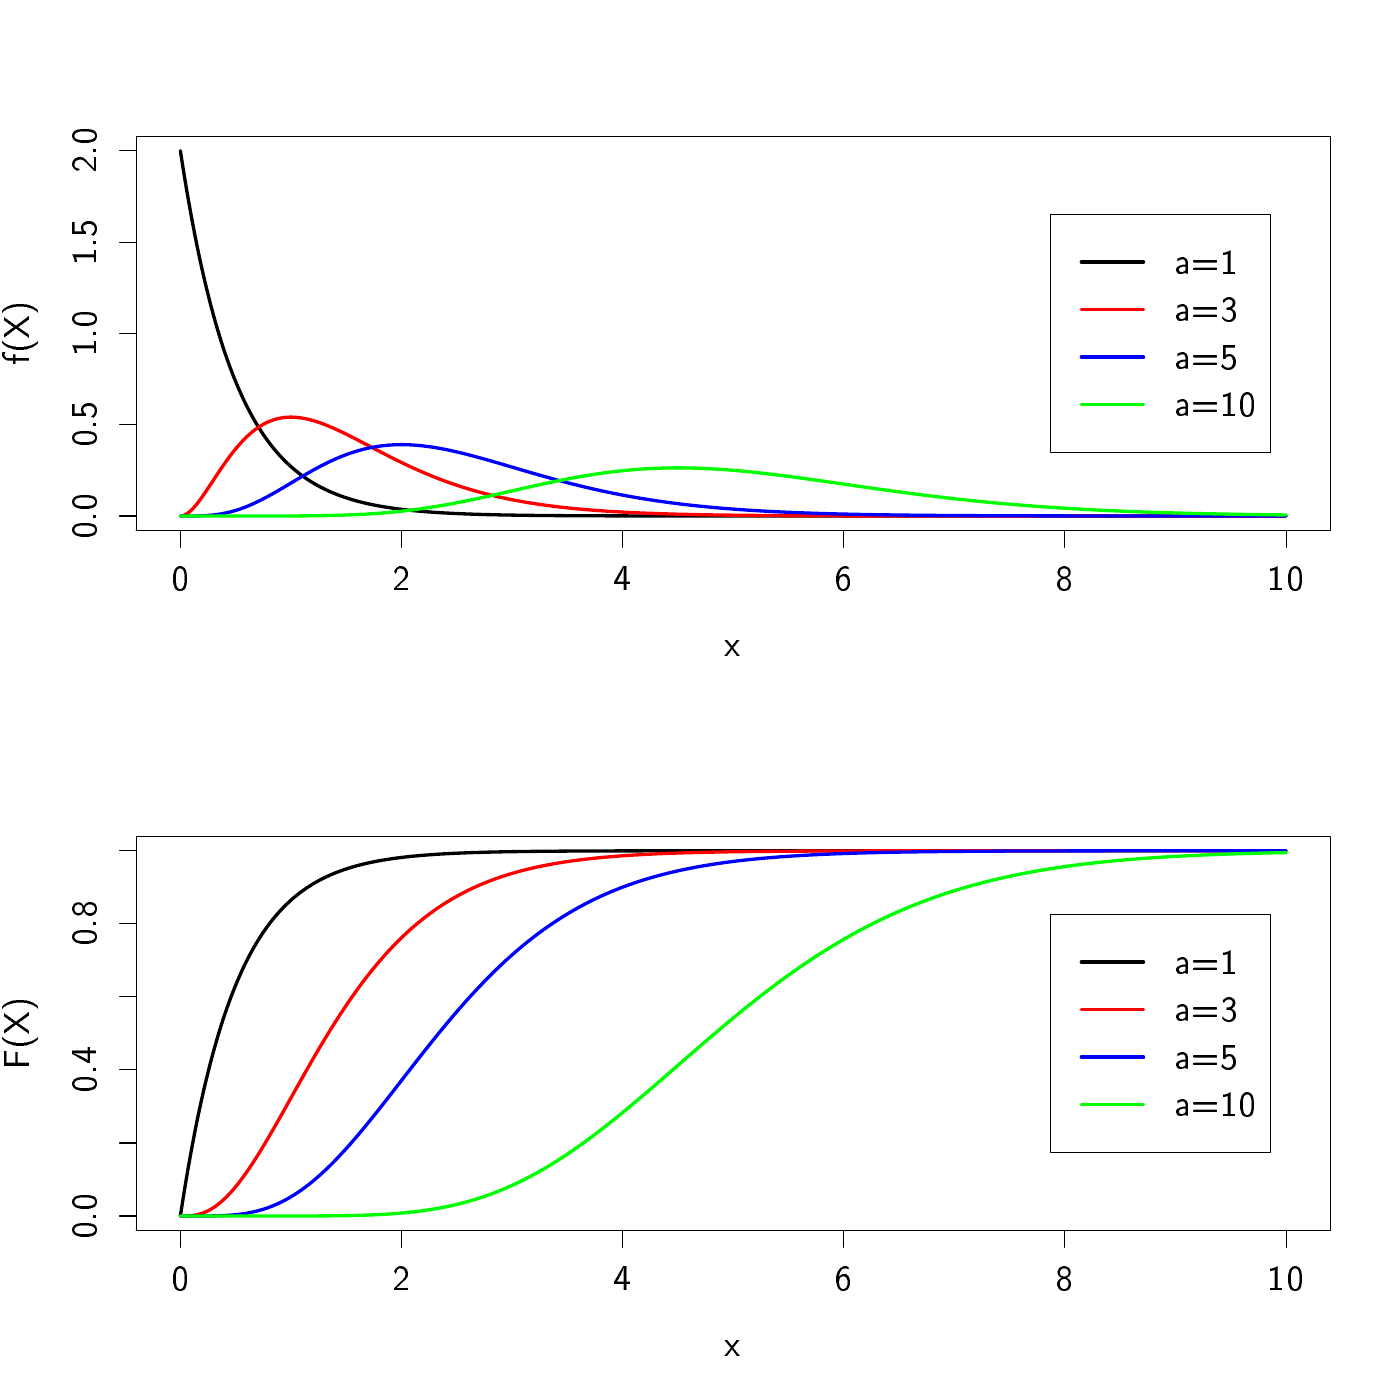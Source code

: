 % Created by tikzDevice version 0.8.1 on 2015-09-28 19:16:51
% !TEX encoding = UTF-8 Unicode
\batchmode
\makeatletter
\def\input@path{{/Users/matvi05/Dropbox/Teaching/ProbStatUProg/Lectures//}}
\makeatother
\documentclass[english,xcolor=svgnames, handout]{beamer}
\nonstopmode

\usepackage{tikz}

\usepackage[active,tightpage,psfixbb]{preview}

\PreviewEnvironment{pgfpicture}

\setlength\PreviewBorder{0pt}

\newcommand{\SweaveOpts}[1]{}  % do not interfere with LaTeX
\newcommand{\SweaveInput}[1]{} % because they are not real TeX commands
\newcommand{\Sexpr}[1]{}       % will only be parsed by R


\usepackage{mathpazo}
\usepackage[T1]{fontenc}
\usepackage[latin9]{inputenc}
\setcounter{secnumdepth}{3}
\setcounter{tocdepth}{3}
\usepackage{calc}
\usepackage{amsmath}
\usepackage{amssymb}
\usepackage{graphicx}

\makeatletter
%%%%%%%%%%%%%%%%%%%%%%%%%%%%%% Textclass specific LaTeX commands.
 % this default might be overridden by plain title style
 \newcommand\makebeamertitle{\frame{\maketitle}}%
 % (ERT) argument for the TOC
 \AtBeginDocument{%
   \let\origtableofcontents=\tableofcontents
   \def\tableofcontents{\@ifnextchar[{\origtableofcontents}{\gobbletableofcontents}}
   \def\gobbletableofcontents#1{\origtableofcontents}
 }

%%%%%%%%%%%%%%%%%%%%%%%%%%%%%% User specified LaTeX commands.
\setcounter{MaxMatrixCols}{10}
\usepackage{graphicx}
\usepackage{amsmath}
\usepackage{mathpazo}
\usepackage{hyperref}
%\usepackage{multimedia}
\usepackage{movie15}
\usepackage{xcolor}
\usepackage{colortbl}
\definecolor{RawSienna}{cmyk}{0,0.87,0.82,0.31}
\definecolor{gray97}{cmyk}{0,0,0,0.03}
\definecolor{robinsegg}{cmyk}{0.18,0.04,0,0.07}
\definecolor{cola}{cmyk}{0,0.315,0.35,0.155}

\newenvironment{stepenumerate}{\begin{enumerate}[<+->]}{\end{enumerate}}
\newenvironment{stepitemize}{\begin{itemize}[<+->]}{\end{itemize} }
\newenvironment{stepenumeratewithalert}{\begin{enumerate}[<+-| alert@+>]}{\end{enumerate}}
\newenvironment{stepitemizewithalert}{\begin{itemize}[<+-| alert@+>]}{\end{itemize} }
\usecolortheme[named=RawSienna]{structure}
%\usecolortheme[RGB={205,0,0}]{structure}
\setbeamertemplate{navigation symbols}{}
\useoutertheme{infolines}
\usetheme{default}
\setbeamertemplate{blocks}[shadow=true]
%\setbeamerfont{structure}{shape=\itshape}
\usefonttheme{structuresmallcapsserif}
\setbeamertemplate{background canvas}{
 % \ifnum \thepage>0 \relax % we are on the first page
%\includegraphics[width=\paperwidth,height=\paperheight]{/home/mv/Dropbox/Foton/IconsWallpaper/greyribbonLighter.jpg}
 % \else
 	% No background for page 2 and onwards
 % \fi
}

\makeatother

\usepackage{babel}

\begin{document}

\begin{tikzpicture}[x=1pt,y=1pt]
\definecolor{fillColor}{RGB}{255,255,255}
\path[use as bounding box,fill=fillColor,fill opacity=0.00] (0,0) rectangle (505.89,505.89);
\begin{scope}
\path[clip] ( 49.20,314.14) rectangle (480.69,456.69);
\definecolor{drawColor}{RGB}{0,0,0}

\path[draw=drawColor,line width= 1.2pt,line join=round,line cap=round] ( 65.18,451.41) --
	( 65.58,448.80) --
	( 65.98,446.24) --
	( 66.38,443.72) --
	( 66.78,441.26) --
	( 67.18,438.85) --
	( 67.58,436.49) --
	( 67.98,434.17) --
	( 68.38,431.90) --
	( 68.78,429.67) --
	( 69.18,427.49) --
	( 69.58,425.35) --
	( 69.98,423.25) --
	( 70.37,421.19) --
	( 70.77,419.18) --
	( 71.17,417.20) --
	( 71.57,415.27) --
	( 71.97,413.37) --
	( 72.37,411.51) --
	( 72.77,409.68) --
	( 73.17,407.90) --
	( 73.57,406.15) --
	( 73.97,404.43) --
	( 74.37,402.75) --
	( 74.77,401.10) --
	( 75.17,399.48) --
	( 75.57,397.89) --
	( 75.97,396.34) --
	( 76.37,394.82) --
	( 76.77,393.32) --
	( 77.17,391.86) --
	( 77.57,390.43) --
	( 77.97,389.02) --
	( 78.37,387.64) --
	( 78.77,386.29) --
	( 79.16,384.97) --
	( 79.56,383.67) --
	( 79.96,382.40) --
	( 80.36,381.15) --
	( 80.76,379.93) --
	( 81.16,378.73) --
	( 81.56,377.56) --
	( 81.96,376.40) --
	( 82.36,375.28) --
	( 82.76,374.17) --
	( 83.16,373.09) --
	( 83.56,372.02) --
	( 83.96,370.98) --
	( 84.36,369.96) --
	( 84.76,368.96) --
	( 85.16,367.98) --
	( 85.56,367.02) --
	( 85.96,366.08) --
	( 86.36,365.15) --
	( 86.76,364.25) --
	( 87.16,363.36) --
	( 87.55,362.49) --
	( 87.95,361.64) --
	( 88.35,360.80) --
	( 88.75,359.98) --
	( 89.15,359.18) --
	( 89.55,358.39) --
	( 89.95,357.62) --
	( 90.35,356.86) --
	( 90.75,356.12) --
	( 91.15,355.39) --
	( 91.55,354.68) --
	( 91.95,353.98) --
	( 92.35,353.30) --
	( 92.75,352.63) --
	( 93.15,351.97) --
	( 93.55,351.33) --
	( 93.95,350.70) --
	( 94.35,350.08) --
	( 94.75,349.47) --
	( 95.15,348.87) --
	( 95.55,348.29) --
	( 95.94,347.72) --
	( 96.34,347.16) --
	( 96.74,346.61) --
	( 97.14,346.07) --
	( 97.54,345.54) --
	( 97.94,345.03) --
	( 98.34,344.52) --
	( 98.74,344.02) --
	( 99.14,343.54) --
	( 99.54,343.06) --
	( 99.94,342.59) --
	(100.34,342.13) --
	(100.74,341.68) --
	(101.14,341.24) --
	(101.54,340.81) --
	(101.94,340.39) --
	(102.34,339.97) --
	(102.74,339.56) --
	(103.14,339.17) --
	(103.54,338.77) --
	(103.94,338.39) --
	(104.33,338.02) --
	(104.73,337.65) --
	(105.13,337.29) --
	(105.53,336.93) --
	(105.93,336.59) --
	(106.33,336.25) --
	(106.73,335.91) --
	(107.13,335.59) --
	(107.53,335.27) --
	(107.93,334.95) --
	(108.33,334.65) --
	(108.73,334.34) --
	(109.13,334.05) --
	(109.53,333.76) --
	(109.93,333.48) --
	(110.33,333.20) --
	(110.73,332.92) --
	(111.13,332.66) --
	(111.53,332.40) --
	(111.93,332.14) --
	(112.33,331.89) --
	(112.72,331.64) --
	(113.12,331.40) --
	(113.52,331.16) --
	(113.92,330.93) --
	(114.32,330.70) --
	(114.72,330.48) --
	(115.12,330.26) --
	(115.52,330.04) --
	(115.92,329.83) --
	(116.32,329.63) --
	(116.72,329.43) --
	(117.12,329.23) --
	(117.52,329.03) --
	(117.92,328.84) --
	(118.32,328.66) --
	(118.72,328.47) --
	(119.12,328.29) --
	(119.52,328.12) --
	(119.92,327.95) --
	(120.32,327.78) --
	(120.72,327.61) --
	(121.11,327.45) --
	(121.51,327.29) --
	(121.91,327.14) --
	(122.31,326.98) --
	(122.71,326.83) --
	(123.11,326.69) --
	(123.51,326.54) --
	(123.91,326.40) --
	(124.31,326.26) --
	(124.71,326.13) --
	(125.11,326.00) --
	(125.51,325.87) --
	(125.91,325.74) --
	(126.31,325.61) --
	(126.71,325.49) --
	(127.11,325.37) --
	(127.51,325.25) --
	(127.91,325.14) --
	(128.31,325.02) --
	(128.71,324.91) --
	(129.11,324.80) --
	(129.51,324.70) --
	(129.90,324.59) --
	(130.30,324.49) --
	(130.70,324.39) --
	(131.10,324.29) --
	(131.50,324.20) --
	(131.90,324.10) --
	(132.30,324.01) --
	(132.70,323.92) --
	(133.10,323.83) --
	(133.50,323.74) --
	(133.90,323.66) --
	(134.30,323.57) --
	(134.70,323.49) --
	(135.10,323.41) --
	(135.50,323.33) --
	(135.90,323.25) --
	(136.30,323.18) --
	(136.70,323.10) --
	(137.10,323.03) --
	(137.50,322.96) --
	(137.90,322.89) --
	(138.29,322.82) --
	(138.69,322.75) --
	(139.09,322.69) --
	(139.49,322.62) --
	(139.89,322.56) --
	(140.29,322.50) --
	(140.69,322.44) --
	(141.09,322.38) --
	(141.49,322.32) --
	(141.89,322.26) --
	(142.29,322.21) --
	(142.69,322.15) --
	(143.09,322.10) --
	(143.49,322.04) --
	(143.89,321.99) --
	(144.29,321.94) --
	(144.69,321.89) --
	(145.09,321.84) --
	(145.49,321.79) --
	(145.89,321.75) --
	(146.29,321.70) --
	(146.68,321.66) --
	(147.08,321.61) --
	(147.48,321.57) --
	(147.88,321.53) --
	(148.28,321.48) --
	(148.68,321.44) --
	(149.08,321.40) --
	(149.48,321.36) --
	(149.88,321.33) --
	(150.28,321.29) --
	(150.68,321.25) --
	(151.08,321.22) --
	(151.48,321.18) --
	(151.88,321.15) --
	(152.28,321.11) --
	(152.68,321.08) --
	(153.08,321.04) --
	(153.48,321.01) --
	(153.88,320.98) --
	(154.28,320.95) --
	(154.68,320.92) --
	(155.07,320.89) --
	(155.47,320.86) --
	(155.87,320.83) --
	(156.27,320.81) --
	(156.67,320.78) --
	(157.07,320.75) --
	(157.47,320.72) --
	(157.87,320.70) --
	(158.27,320.67) --
	(158.67,320.65) --
	(159.07,320.62) --
	(159.47,320.60) --
	(159.87,320.58) --
	(160.27,320.55) --
	(160.67,320.53) --
	(161.07,320.51) --
	(161.47,320.49) --
	(161.87,320.47) --
	(162.27,320.45) --
	(162.67,320.43) --
	(163.07,320.41) --
	(163.46,320.39) --
	(163.86,320.37) --
	(164.26,320.35) --
	(164.66,320.33) --
	(165.06,320.31) --
	(165.46,320.30) --
	(165.86,320.28) --
	(166.26,320.26) --
	(166.66,320.25) --
	(167.06,320.23) --
	(167.46,320.21) --
	(167.86,320.20) --
	(168.26,320.18) --
	(168.66,320.17) --
	(169.06,320.15) --
	(169.46,320.14) --
	(169.86,320.12) --
	(170.26,320.11) --
	(170.66,320.10) --
	(171.06,320.08) --
	(171.46,320.07) --
	(171.86,320.06) --
	(172.25,320.04) --
	(172.65,320.03) --
	(173.05,320.02) --
	(173.45,320.01) --
	(173.85,320.00) --
	(174.25,319.99) --
	(174.65,319.97) --
	(175.05,319.96) --
	(175.45,319.95) --
	(175.85,319.94) --
	(176.25,319.93) --
	(176.65,319.92) --
	(177.05,319.91) --
	(177.45,319.90) --
	(177.85,319.89) --
	(178.25,319.88) --
	(178.65,319.87) --
	(179.05,319.87) --
	(179.45,319.86) --
	(179.85,319.85) --
	(180.25,319.84) --
	(180.64,319.83) --
	(181.04,319.82) --
	(181.44,319.82) --
	(181.84,319.81) --
	(182.24,319.80) --
	(182.64,319.79) --
	(183.04,319.79) --
	(183.44,319.78) --
	(183.84,319.77) --
	(184.24,319.76) --
	(184.64,319.76) --
	(185.04,319.75) --
	(185.44,319.75) --
	(185.84,319.74) --
	(186.24,319.73) --
	(186.64,319.73) --
	(187.04,319.72) --
	(187.44,319.71) --
	(187.84,319.71) --
	(188.24,319.70) --
	(188.64,319.70) --
	(189.03,319.69) --
	(189.43,319.69) --
	(189.83,319.68) --
	(190.23,319.68) --
	(190.63,319.67) --
	(191.03,319.67) --
	(191.43,319.66) --
	(191.83,319.66) --
	(192.23,319.65) --
	(192.63,319.65) --
	(193.03,319.64) --
	(193.43,319.64) --
	(193.83,319.64) --
	(194.23,319.63) --
	(194.63,319.63) --
	(195.03,319.62) --
	(195.43,319.62) --
	(195.83,319.62) --
	(196.23,319.61) --
	(196.63,319.61) --
	(197.03,319.60) --
	(197.42,319.60) --
	(197.82,319.60) --
	(198.22,319.59) --
	(198.62,319.59) --
	(199.02,319.59) --
	(199.42,319.58) --
	(199.82,319.58) --
	(200.22,319.58) --
	(200.62,319.57) --
	(201.02,319.57) --
	(201.42,319.57) --
	(201.82,319.57) --
	(202.22,319.56) --
	(202.62,319.56) --
	(203.02,319.56) --
	(203.42,319.55) --
	(203.82,319.55) --
	(204.22,319.55) --
	(204.62,319.55) --
	(205.02,319.54) --
	(205.42,319.54) --
	(205.81,319.54) --
	(206.21,319.54) --
	(206.61,319.54) --
	(207.01,319.53) --
	(207.41,319.53) --
	(207.81,319.53) --
	(208.21,319.53) --
	(208.61,319.52) --
	(209.01,319.52) --
	(209.41,319.52) --
	(209.81,319.52) --
	(210.21,319.52) --
	(210.61,319.52) --
	(211.01,319.51) --
	(211.41,319.51) --
	(211.81,319.51) --
	(212.21,319.51) --
	(212.61,319.51) --
	(213.01,319.51) --
	(213.41,319.50) --
	(213.81,319.50) --
	(214.20,319.50) --
	(214.60,319.50) --
	(215.00,319.50) --
	(215.40,319.50) --
	(215.80,319.49) --
	(216.20,319.49) --
	(216.60,319.49) --
	(217.00,319.49) --
	(217.40,319.49) --
	(217.80,319.49) --
	(218.20,319.49) --
	(218.60,319.49) --
	(219.00,319.48) --
	(219.40,319.48) --
	(219.80,319.48) --
	(220.20,319.48) --
	(220.60,319.48) --
	(221.00,319.48) --
	(221.40,319.48) --
	(221.80,319.48) --
	(222.20,319.48) --
	(222.60,319.47) --
	(222.99,319.47) --
	(223.39,319.47) --
	(223.79,319.47) --
	(224.19,319.47) --
	(224.59,319.47) --
	(224.99,319.47) --
	(225.39,319.47) --
	(225.79,319.47) --
	(226.19,319.47) --
	(226.59,319.47) --
	(226.99,319.46) --
	(227.39,319.46) --
	(227.79,319.46) --
	(228.19,319.46) --
	(228.59,319.46) --
	(228.99,319.46) --
	(229.39,319.46) --
	(229.79,319.46) --
	(230.19,319.46) --
	(230.59,319.46) --
	(230.99,319.46) --
	(231.38,319.46) --
	(231.78,319.46) --
	(232.18,319.46) --
	(232.58,319.45) --
	(232.98,319.45) --
	(233.38,319.45) --
	(233.78,319.45) --
	(234.18,319.45) --
	(234.58,319.45) --
	(234.98,319.45) --
	(235.38,319.45) --
	(235.78,319.45) --
	(236.18,319.45) --
	(236.58,319.45) --
	(236.98,319.45) --
	(237.38,319.45) --
	(237.78,319.45) --
	(238.18,319.45) --
	(238.58,319.45) --
	(238.98,319.45) --
	(239.38,319.45) --
	(239.77,319.45) --
	(240.17,319.45) --
	(240.57,319.44) --
	(240.97,319.44) --
	(241.37,319.44) --
	(241.77,319.44) --
	(242.17,319.44) --
	(242.57,319.44) --
	(242.97,319.44) --
	(243.37,319.44) --
	(243.77,319.44) --
	(244.17,319.44) --
	(244.57,319.44) --
	(244.97,319.44) --
	(245.37,319.44) --
	(245.77,319.44) --
	(246.17,319.44) --
	(246.57,319.44) --
	(246.97,319.44) --
	(247.37,319.44) --
	(247.77,319.44) --
	(248.16,319.44) --
	(248.56,319.44) --
	(248.96,319.44) --
	(249.36,319.44) --
	(249.76,319.44) --
	(250.16,319.44) --
	(250.56,319.44) --
	(250.96,319.44) --
	(251.36,319.44) --
	(251.76,319.44) --
	(252.16,319.44) --
	(252.56,319.44) --
	(252.96,319.44) --
	(253.36,319.44) --
	(253.76,319.43) --
	(254.16,319.43) --
	(254.56,319.43) --
	(254.96,319.43) --
	(255.36,319.43) --
	(255.76,319.43) --
	(256.16,319.43) --
	(256.55,319.43) --
	(256.95,319.43) --
	(257.35,319.43) --
	(257.75,319.43) --
	(258.15,319.43) --
	(258.55,319.43) --
	(258.95,319.43) --
	(259.35,319.43) --
	(259.75,319.43) --
	(260.15,319.43) --
	(260.55,319.43) --
	(260.95,319.43) --
	(261.35,319.43) --
	(261.75,319.43) --
	(262.15,319.43) --
	(262.55,319.43) --
	(262.95,319.43) --
	(263.35,319.43) --
	(263.75,319.43) --
	(264.15,319.43) --
	(264.55,319.43) --
	(264.94,319.43) --
	(265.34,319.43) --
	(265.74,319.43) --
	(266.14,319.43) --
	(266.54,319.43) --
	(266.94,319.43) --
	(267.34,319.43) --
	(267.74,319.43) --
	(268.14,319.43) --
	(268.54,319.43) --
	(268.94,319.43) --
	(269.34,319.43) --
	(269.74,319.43) --
	(270.14,319.43) --
	(270.54,319.43) --
	(270.94,319.43) --
	(271.34,319.43) --
	(271.74,319.43) --
	(272.14,319.43) --
	(272.54,319.43) --
	(272.94,319.43) --
	(273.34,319.43) --
	(273.73,319.43) --
	(274.13,319.43) --
	(274.53,319.43) --
	(274.93,319.43) --
	(275.33,319.43) --
	(275.73,319.43) --
	(276.13,319.43) --
	(276.53,319.43) --
	(276.93,319.43) --
	(277.33,319.43) --
	(277.73,319.43) --
	(278.13,319.43) --
	(278.53,319.43) --
	(278.93,319.43) --
	(279.33,319.43) --
	(279.73,319.43) --
	(280.13,319.43) --
	(280.53,319.43) --
	(280.93,319.43) --
	(281.33,319.43) --
	(281.73,319.43) --
	(282.12,319.43) --
	(282.52,319.43) --
	(282.92,319.43) --
	(283.32,319.43) --
	(283.72,319.43) --
	(284.12,319.43) --
	(284.52,319.43) --
	(284.92,319.43) --
	(285.32,319.43) --
	(285.72,319.43) --
	(286.12,319.43) --
	(286.52,319.43) --
	(286.92,319.43) --
	(287.32,319.43) --
	(287.72,319.43) --
	(288.12,319.43) --
	(288.52,319.43) --
	(288.92,319.43) --
	(289.32,319.43) --
	(289.72,319.43) --
	(290.12,319.43) --
	(290.51,319.43) --
	(290.91,319.43) --
	(291.31,319.43) --
	(291.71,319.43) --
	(292.11,319.43) --
	(292.51,319.43) --
	(292.91,319.43) --
	(293.31,319.43) --
	(293.71,319.43) --
	(294.11,319.43) --
	(294.51,319.43) --
	(294.91,319.43) --
	(295.31,319.43) --
	(295.71,319.43) --
	(296.11,319.43) --
	(296.51,319.43) --
	(296.91,319.43) --
	(297.31,319.43) --
	(297.71,319.43) --
	(298.11,319.43) --
	(298.51,319.43) --
	(298.90,319.43) --
	(299.30,319.43) --
	(299.70,319.43) --
	(300.10,319.43) --
	(300.50,319.43) --
	(300.90,319.43) --
	(301.30,319.43) --
	(301.70,319.43) --
	(302.10,319.43) --
	(302.50,319.43) --
	(302.90,319.43) --
	(303.30,319.43) --
	(303.70,319.43) --
	(304.10,319.43) --
	(304.50,319.43) --
	(304.90,319.43) --
	(305.30,319.43) --
	(305.70,319.43) --
	(306.10,319.43) --
	(306.50,319.43) --
	(306.90,319.43) --
	(307.29,319.43) --
	(307.69,319.43) --
	(308.09,319.43) --
	(308.49,319.43) --
	(308.89,319.43) --
	(309.29,319.43) --
	(309.69,319.43) --
	(310.09,319.43) --
	(310.49,319.43) --
	(310.89,319.43) --
	(311.29,319.43) --
	(311.69,319.43) --
	(312.09,319.43) --
	(312.49,319.42) --
	(312.89,319.42) --
	(313.29,319.42) --
	(313.69,319.42) --
	(314.09,319.42) --
	(314.49,319.42) --
	(314.89,319.42) --
	(315.29,319.42) --
	(315.69,319.42) --
	(316.08,319.42) --
	(316.48,319.42) --
	(316.88,319.42) --
	(317.28,319.42) --
	(317.68,319.42) --
	(318.08,319.42) --
	(318.48,319.42) --
	(318.88,319.42) --
	(319.28,319.42) --
	(319.68,319.42) --
	(320.08,319.42) --
	(320.48,319.42) --
	(320.88,319.42) --
	(321.28,319.42) --
	(321.68,319.42) --
	(322.08,319.42) --
	(322.48,319.42) --
	(322.88,319.42) --
	(323.28,319.42) --
	(323.68,319.42) --
	(324.08,319.42) --
	(324.47,319.42) --
	(324.87,319.42) --
	(325.27,319.42) --
	(325.67,319.42) --
	(326.07,319.42) --
	(326.47,319.42) --
	(326.87,319.42) --
	(327.27,319.42) --
	(327.67,319.42) --
	(328.07,319.42) --
	(328.47,319.42) --
	(328.87,319.42) --
	(329.27,319.42) --
	(329.67,319.42) --
	(330.07,319.42) --
	(330.47,319.42) --
	(330.87,319.42) --
	(331.27,319.42) --
	(331.67,319.42) --
	(332.07,319.42) --
	(332.47,319.42) --
	(332.86,319.42) --
	(333.26,319.42) --
	(333.66,319.42) --
	(334.06,319.42) --
	(334.46,319.42) --
	(334.86,319.42) --
	(335.26,319.42) --
	(335.66,319.42) --
	(336.06,319.42) --
	(336.46,319.42) --
	(336.86,319.42) --
	(337.26,319.42) --
	(337.66,319.42) --
	(338.06,319.42) --
	(338.46,319.42) --
	(338.86,319.42) --
	(339.26,319.42) --
	(339.66,319.42) --
	(340.06,319.42) --
	(340.46,319.42) --
	(340.86,319.42) --
	(341.25,319.42) --
	(341.65,319.42) --
	(342.05,319.42) --
	(342.45,319.42) --
	(342.85,319.42) --
	(343.25,319.42) --
	(343.65,319.42) --
	(344.05,319.42) --
	(344.45,319.42) --
	(344.85,319.42) --
	(345.25,319.42) --
	(345.65,319.42) --
	(346.05,319.42) --
	(346.45,319.42) --
	(346.85,319.42) --
	(347.25,319.42) --
	(347.65,319.42) --
	(348.05,319.42) --
	(348.45,319.42) --
	(348.85,319.42) --
	(349.25,319.42) --
	(349.64,319.42) --
	(350.04,319.42) --
	(350.44,319.42) --
	(350.84,319.42) --
	(351.24,319.42) --
	(351.64,319.42) --
	(352.04,319.42) --
	(352.44,319.42) --
	(352.84,319.42) --
	(353.24,319.42) --
	(353.64,319.42) --
	(354.04,319.42) --
	(354.44,319.42) --
	(354.84,319.42) --
	(355.24,319.42) --
	(355.64,319.42) --
	(356.04,319.42) --
	(356.44,319.42) --
	(356.84,319.42) --
	(357.24,319.42) --
	(357.64,319.42) --
	(358.03,319.42) --
	(358.43,319.42) --
	(358.83,319.42) --
	(359.23,319.42) --
	(359.63,319.42) --
	(360.03,319.42) --
	(360.43,319.42) --
	(360.83,319.42) --
	(361.23,319.42) --
	(361.63,319.42) --
	(362.03,319.42) --
	(362.43,319.42) --
	(362.83,319.42) --
	(363.23,319.42) --
	(363.63,319.42) --
	(364.03,319.42) --
	(364.43,319.42) --
	(364.83,319.42) --
	(365.23,319.42) --
	(365.63,319.42) --
	(366.03,319.42) --
	(366.43,319.42) --
	(366.82,319.42) --
	(367.22,319.42) --
	(367.62,319.42) --
	(368.02,319.42) --
	(368.42,319.42) --
	(368.82,319.42) --
	(369.22,319.42) --
	(369.62,319.42) --
	(370.02,319.42) --
	(370.42,319.42) --
	(370.82,319.42) --
	(371.22,319.42) --
	(371.62,319.42) --
	(372.02,319.42) --
	(372.42,319.42) --
	(372.82,319.42) --
	(373.22,319.42) --
	(373.62,319.42) --
	(374.02,319.42) --
	(374.42,319.42) --
	(374.82,319.42) --
	(375.21,319.42) --
	(375.61,319.42) --
	(376.01,319.42) --
	(376.41,319.42) --
	(376.81,319.42) --
	(377.21,319.42) --
	(377.61,319.42) --
	(378.01,319.42) --
	(378.41,319.42) --
	(378.81,319.42) --
	(379.21,319.42) --
	(379.61,319.42) --
	(380.01,319.42) --
	(380.41,319.42) --
	(380.81,319.42) --
	(381.21,319.42) --
	(381.61,319.42) --
	(382.01,319.42) --
	(382.41,319.42) --
	(382.81,319.42) --
	(383.21,319.42) --
	(383.60,319.42) --
	(384.00,319.42) --
	(384.40,319.42) --
	(384.80,319.42) --
	(385.20,319.42) --
	(385.60,319.42) --
	(386.00,319.42) --
	(386.40,319.42) --
	(386.80,319.42) --
	(387.20,319.42) --
	(387.60,319.42) --
	(388.00,319.42) --
	(388.40,319.42) --
	(388.80,319.42) --
	(389.20,319.42) --
	(389.60,319.42) --
	(390.00,319.42) --
	(390.40,319.42) --
	(390.80,319.42) --
	(391.20,319.42) --
	(391.60,319.42) --
	(391.99,319.42) --
	(392.39,319.42) --
	(392.79,319.42) --
	(393.19,319.42) --
	(393.59,319.42) --
	(393.99,319.42) --
	(394.39,319.42) --
	(394.79,319.42) --
	(395.19,319.42) --
	(395.59,319.42) --
	(395.99,319.42) --
	(396.39,319.42) --
	(396.79,319.42) --
	(397.19,319.42) --
	(397.59,319.42) --
	(397.99,319.42) --
	(398.39,319.42) --
	(398.79,319.42) --
	(399.19,319.42) --
	(399.59,319.42) --
	(399.99,319.42) --
	(400.38,319.42) --
	(400.78,319.42) --
	(401.18,319.42) --
	(401.58,319.42) --
	(401.98,319.42) --
	(402.38,319.42) --
	(402.78,319.42) --
	(403.18,319.42) --
	(403.58,319.42) --
	(403.98,319.42) --
	(404.38,319.42) --
	(404.78,319.42) --
	(405.18,319.42) --
	(405.58,319.42) --
	(405.98,319.42) --
	(406.38,319.42) --
	(406.78,319.42) --
	(407.18,319.42) --
	(407.58,319.42) --
	(407.98,319.42) --
	(408.38,319.42) --
	(408.77,319.42) --
	(409.17,319.42) --
	(409.57,319.42) --
	(409.97,319.42) --
	(410.37,319.42) --
	(410.77,319.42) --
	(411.17,319.42) --
	(411.57,319.42) --
	(411.97,319.42) --
	(412.37,319.42) --
	(412.77,319.42) --
	(413.17,319.42) --
	(413.57,319.42) --
	(413.97,319.42) --
	(414.37,319.42) --
	(414.77,319.42) --
	(415.17,319.42) --
	(415.57,319.42) --
	(415.97,319.42) --
	(416.37,319.42) --
	(416.77,319.42) --
	(417.17,319.42) --
	(417.56,319.42) --
	(417.96,319.42) --
	(418.36,319.42) --
	(418.76,319.42) --
	(419.16,319.42) --
	(419.56,319.42) --
	(419.96,319.42) --
	(420.36,319.42) --
	(420.76,319.42) --
	(421.16,319.42) --
	(421.56,319.42) --
	(421.96,319.42) --
	(422.36,319.42) --
	(422.76,319.42) --
	(423.16,319.42) --
	(423.56,319.42) --
	(423.96,319.42) --
	(424.36,319.42) --
	(424.76,319.42) --
	(425.16,319.42) --
	(425.56,319.42) --
	(425.95,319.42) --
	(426.35,319.42) --
	(426.75,319.42) --
	(427.15,319.42) --
	(427.55,319.42) --
	(427.95,319.42) --
	(428.35,319.42) --
	(428.75,319.42) --
	(429.15,319.42) --
	(429.55,319.42) --
	(429.95,319.42) --
	(430.35,319.42) --
	(430.75,319.42) --
	(431.15,319.42) --
	(431.55,319.42) --
	(431.95,319.42) --
	(432.35,319.42) --
	(432.75,319.42) --
	(433.15,319.42) --
	(433.55,319.42) --
	(433.95,319.42) --
	(434.34,319.42) --
	(434.74,319.42) --
	(435.14,319.42) --
	(435.54,319.42) --
	(435.94,319.42) --
	(436.34,319.42) --
	(436.74,319.42) --
	(437.14,319.42) --
	(437.54,319.42) --
	(437.94,319.42) --
	(438.34,319.42) --
	(438.74,319.42) --
	(439.14,319.42) --
	(439.54,319.42) --
	(439.94,319.42) --
	(440.34,319.42) --
	(440.74,319.42) --
	(441.14,319.42) --
	(441.54,319.42) --
	(441.94,319.42) --
	(442.34,319.42) --
	(442.73,319.42) --
	(443.13,319.42) --
	(443.53,319.42) --
	(443.93,319.42) --
	(444.33,319.42) --
	(444.73,319.42) --
	(445.13,319.42) --
	(445.53,319.42) --
	(445.93,319.42) --
	(446.33,319.42) --
	(446.73,319.42) --
	(447.13,319.42) --
	(447.53,319.42) --
	(447.93,319.42) --
	(448.33,319.42) --
	(448.73,319.42) --
	(449.13,319.42) --
	(449.53,319.42) --
	(449.93,319.42) --
	(450.33,319.42) --
	(450.73,319.42) --
	(451.12,319.42) --
	(451.52,319.42) --
	(451.92,319.42) --
	(452.32,319.42) --
	(452.72,319.42) --
	(453.12,319.42) --
	(453.52,319.42) --
	(453.92,319.42) --
	(454.32,319.42) --
	(454.72,319.42) --
	(455.12,319.42) --
	(455.52,319.42) --
	(455.92,319.42) --
	(456.32,319.42) --
	(456.72,319.42) --
	(457.12,319.42) --
	(457.52,319.42) --
	(457.92,319.42) --
	(458.32,319.42) --
	(458.72,319.42) --
	(459.12,319.42) --
	(459.52,319.42) --
	(459.91,319.42) --
	(460.31,319.42) --
	(460.71,319.42) --
	(461.11,319.42) --
	(461.51,319.42) --
	(461.91,319.42) --
	(462.31,319.42) --
	(462.71,319.42) --
	(463.11,319.42) --
	(463.51,319.42) --
	(463.91,319.42) --
	(464.31,319.42) --
	(464.71,319.42);
\end{scope}
\begin{scope}
\path[clip] (  0.00,  0.00) rectangle (505.89,505.89);
\definecolor{drawColor}{RGB}{0,0,0}

\path[draw=drawColor,line width= 0.4pt,line join=round,line cap=round] ( 65.18,314.14) -- (464.71,314.14);

\path[draw=drawColor,line width= 0.4pt,line join=round,line cap=round] ( 65.18,314.14) -- ( 65.18,308.14);

\path[draw=drawColor,line width= 0.4pt,line join=round,line cap=round] (145.09,314.14) -- (145.09,308.14);

\path[draw=drawColor,line width= 0.4pt,line join=round,line cap=round] (224.99,314.14) -- (224.99,308.14);

\path[draw=drawColor,line width= 0.4pt,line join=round,line cap=round] (304.90,314.14) -- (304.90,308.14);

\path[draw=drawColor,line width= 0.4pt,line join=round,line cap=round] (384.80,314.14) -- (384.80,308.14);

\path[draw=drawColor,line width= 0.4pt,line join=round,line cap=round] (464.71,314.14) -- (464.71,308.14);

\node[text=drawColor,anchor=base,inner sep=0pt, outer sep=0pt, scale=  1.20] at ( 65.18,292.54) {0};

\node[text=drawColor,anchor=base,inner sep=0pt, outer sep=0pt, scale=  1.20] at (145.09,292.54) {2};

\node[text=drawColor,anchor=base,inner sep=0pt, outer sep=0pt, scale=  1.20] at (224.99,292.54) {4};

\node[text=drawColor,anchor=base,inner sep=0pt, outer sep=0pt, scale=  1.20] at (304.90,292.54) {6};

\node[text=drawColor,anchor=base,inner sep=0pt, outer sep=0pt, scale=  1.20] at (384.80,292.54) {8};

\node[text=drawColor,anchor=base,inner sep=0pt, outer sep=0pt, scale=  1.20] at (464.71,292.54) {10};

\path[draw=drawColor,line width= 0.4pt,line join=round,line cap=round] ( 49.20,319.42) -- ( 49.20,451.41);

\path[draw=drawColor,line width= 0.4pt,line join=round,line cap=round] ( 49.20,319.42) -- ( 43.20,319.42);

\path[draw=drawColor,line width= 0.4pt,line join=round,line cap=round] ( 49.20,352.42) -- ( 43.20,352.42);

\path[draw=drawColor,line width= 0.4pt,line join=round,line cap=round] ( 49.20,385.42) -- ( 43.20,385.42);

\path[draw=drawColor,line width= 0.4pt,line join=round,line cap=round] ( 49.20,418.41) -- ( 43.20,418.41);

\path[draw=drawColor,line width= 0.4pt,line join=round,line cap=round] ( 49.20,451.41) -- ( 43.20,451.41);

\node[text=drawColor,rotate= 90.00,anchor=base,inner sep=0pt, outer sep=0pt, scale=  1.20] at ( 34.80,319.42) {0.0};

\node[text=drawColor,rotate= 90.00,anchor=base,inner sep=0pt, outer sep=0pt, scale=  1.20] at ( 34.80,352.42) {0.5};

\node[text=drawColor,rotate= 90.00,anchor=base,inner sep=0pt, outer sep=0pt, scale=  1.20] at ( 34.80,385.42) {1.0};

\node[text=drawColor,rotate= 90.00,anchor=base,inner sep=0pt, outer sep=0pt, scale=  1.20] at ( 34.80,418.41) {1.5};

\node[text=drawColor,rotate= 90.00,anchor=base,inner sep=0pt, outer sep=0pt, scale=  1.20] at ( 34.80,451.41) {2.0};

\path[draw=drawColor,line width= 0.4pt,line join=round,line cap=round] ( 49.20,314.14) --
	(480.69,314.14) --
	(480.69,456.69) --
	( 49.20,456.69) --
	( 49.20,314.14);
\end{scope}
\begin{scope}
\path[clip] (  0.00,252.94) rectangle (505.89,505.89);
\definecolor{drawColor}{RGB}{0,0,0}

\node[text=drawColor,anchor=base,inner sep=0pt, outer sep=0pt, scale=  1.20] at (264.94,268.54) {x};

\node[text=drawColor,rotate= 90.00,anchor=base,inner sep=0pt, outer sep=0pt, scale=  1.20] at ( 10.80,385.42) {f(X)};
\end{scope}
\begin{scope}
\path[clip] ( 49.20,314.14) rectangle (480.69,456.69);
\definecolor{drawColor}{RGB}{255,0,0}

\path[draw=drawColor,line width= 1.2pt,line join=round,line cap=round] ( 65.18,319.42) --
	( 65.58,319.45) --
	( 65.98,319.53) --
	( 66.38,319.65) --
	( 66.78,319.81) --
	( 67.18,320.02) --
	( 67.58,320.27) --
	( 67.98,320.55) --
	( 68.38,320.86) --
	( 68.78,321.21) --
	( 69.18,321.59) --
	( 69.58,321.99) --
	( 69.98,322.41) --
	( 70.37,322.86) --
	( 70.77,323.33) --
	( 71.17,323.82) --
	( 71.57,324.33) --
	( 71.97,324.85) --
	( 72.37,325.39) --
	( 72.77,325.94) --
	( 73.17,326.50) --
	( 73.57,327.07) --
	( 73.97,327.65) --
	( 74.37,328.24) --
	( 74.77,328.83) --
	( 75.17,329.43) --
	( 75.57,330.03) --
	( 75.97,330.64) --
	( 76.37,331.25) --
	( 76.77,331.85) --
	( 77.17,332.46) --
	( 77.57,333.07) --
	( 77.97,333.68) --
	( 78.37,334.28) --
	( 78.77,334.88) --
	( 79.16,335.48) --
	( 79.56,336.08) --
	( 79.96,336.67) --
	( 80.36,337.25) --
	( 80.76,337.83) --
	( 81.16,338.40) --
	( 81.56,338.97) --
	( 81.96,339.53) --
	( 82.36,340.08) --
	( 82.76,340.62) --
	( 83.16,341.16) --
	( 83.56,341.68) --
	( 83.96,342.20) --
	( 84.36,342.71) --
	( 84.76,343.21) --
	( 85.16,343.70) --
	( 85.56,344.18) --
	( 85.96,344.65) --
	( 86.36,345.11) --
	( 86.76,345.56) --
	( 87.16,346.00) --
	( 87.55,346.43) --
	( 87.95,346.85) --
	( 88.35,347.26) --
	( 88.75,347.66) --
	( 89.15,348.05) --
	( 89.55,348.42) --
	( 89.95,348.79) --
	( 90.35,349.14) --
	( 90.75,349.49) --
	( 91.15,349.82) --
	( 91.55,350.14) --
	( 91.95,350.45) --
	( 92.35,350.75) --
	( 92.75,351.04) --
	( 93.15,351.32) --
	( 93.55,351.59) --
	( 93.95,351.85) --
	( 94.35,352.09) --
	( 94.75,352.33) --
	( 95.15,352.56) --
	( 95.55,352.77) --
	( 95.94,352.98) --
	( 96.34,353.17) --
	( 96.74,353.36) --
	( 97.14,353.53) --
	( 97.54,353.70) --
	( 97.94,353.85) --
	( 98.34,354.00) --
	( 98.74,354.14) --
	( 99.14,354.27) --
	( 99.54,354.38) --
	( 99.94,354.49) --
	(100.34,354.59) --
	(100.74,354.69) --
	(101.14,354.77) --
	(101.54,354.84) --
	(101.94,354.91) --
	(102.34,354.97) --
	(102.74,355.02) --
	(103.14,355.06) --
	(103.54,355.09) --
	(103.94,355.12) --
	(104.33,355.13) --
	(104.73,355.15) --
	(105.13,355.15) --
	(105.53,355.15) --
	(105.93,355.14) --
	(106.33,355.12) --
	(106.73,355.09) --
	(107.13,355.06) --
	(107.53,355.03) --
	(107.93,354.98) --
	(108.33,354.93) --
	(108.73,354.88) --
	(109.13,354.82) --
	(109.53,354.75) --
	(109.93,354.68) --
	(110.33,354.60) --
	(110.73,354.51) --
	(111.13,354.43) --
	(111.53,354.33) --
	(111.93,354.23) --
	(112.33,354.13) --
	(112.72,354.02) --
	(113.12,353.91) --
	(113.52,353.79) --
	(113.92,353.67) --
	(114.32,353.54) --
	(114.72,353.41) --
	(115.12,353.28) --
	(115.52,353.14) --
	(115.92,353.00) --
	(116.32,352.86) --
	(116.72,352.71) --
	(117.12,352.56) --
	(117.52,352.40) --
	(117.92,352.25) --
	(118.32,352.09) --
	(118.72,351.92) --
	(119.12,351.76) --
	(119.52,351.59) --
	(119.92,351.42) --
	(120.32,351.24) --
	(120.72,351.07) --
	(121.11,350.89) --
	(121.51,350.71) --
	(121.91,350.52) --
	(122.31,350.34) --
	(122.71,350.15) --
	(123.11,349.96) --
	(123.51,349.77) --
	(123.91,349.58) --
	(124.31,349.39) --
	(124.71,349.19) --
	(125.11,348.99) --
	(125.51,348.80) --
	(125.91,348.60) --
	(126.31,348.40) --
	(126.71,348.20) --
	(127.11,347.99) --
	(127.51,347.79) --
	(127.91,347.59) --
	(128.31,347.38) --
	(128.71,347.18) --
	(129.11,346.97) --
	(129.51,346.76) --
	(129.90,346.56) --
	(130.30,346.35) --
	(130.70,346.14) --
	(131.10,345.93) --
	(131.50,345.72) --
	(131.90,345.51) --
	(132.30,345.30) --
	(132.70,345.09) --
	(133.10,344.88) --
	(133.50,344.67) --
	(133.90,344.46) --
	(134.30,344.26) --
	(134.70,344.05) --
	(135.10,343.84) --
	(135.50,343.63) --
	(135.90,343.42) --
	(136.30,343.21) --
	(136.70,343.00) --
	(137.10,342.79) --
	(137.50,342.59) --
	(137.90,342.38) --
	(138.29,342.17) --
	(138.69,341.97) --
	(139.09,341.76) --
	(139.49,341.56) --
	(139.89,341.35) --
	(140.29,341.15) --
	(140.69,340.94) --
	(141.09,340.74) --
	(141.49,340.54) --
	(141.89,340.34) --
	(142.29,340.14) --
	(142.69,339.94) --
	(143.09,339.74) --
	(143.49,339.54) --
	(143.89,339.35) --
	(144.29,339.15) --
	(144.69,338.96) --
	(145.09,338.76) --
	(145.49,338.57) --
	(145.89,338.38) --
	(146.29,338.19) --
	(146.68,338.00) --
	(147.08,337.81) --
	(147.48,337.62) --
	(147.88,337.43) --
	(148.28,337.25) --
	(148.68,337.06) --
	(149.08,336.88) --
	(149.48,336.70) --
	(149.88,336.52) --
	(150.28,336.34) --
	(150.68,336.16) --
	(151.08,335.98) --
	(151.48,335.80) --
	(151.88,335.63) --
	(152.28,335.45) --
	(152.68,335.28) --
	(153.08,335.11) --
	(153.48,334.94) --
	(153.88,334.77) --
	(154.28,334.60) --
	(154.68,334.44) --
	(155.07,334.27) --
	(155.47,334.11) --
	(155.87,333.94) --
	(156.27,333.78) --
	(156.67,333.62) --
	(157.07,333.46) --
	(157.47,333.30) --
	(157.87,333.15) --
	(158.27,332.99) --
	(158.67,332.84) --
	(159.07,332.68) --
	(159.47,332.53) --
	(159.87,332.38) --
	(160.27,332.23) --
	(160.67,332.08) --
	(161.07,331.94) --
	(161.47,331.79) --
	(161.87,331.65) --
	(162.27,331.51) --
	(162.67,331.36) --
	(163.07,331.22) --
	(163.46,331.08) --
	(163.86,330.95) --
	(164.26,330.81) --
	(164.66,330.67) --
	(165.06,330.54) --
	(165.46,330.41) --
	(165.86,330.28) --
	(166.26,330.15) --
	(166.66,330.02) --
	(167.06,329.89) --
	(167.46,329.76) --
	(167.86,329.64) --
	(168.26,329.51) --
	(168.66,329.39) --
	(169.06,329.27) --
	(169.46,329.15) --
	(169.86,329.03) --
	(170.26,328.91) --
	(170.66,328.79) --
	(171.06,328.68) --
	(171.46,328.56) --
	(171.86,328.45) --
	(172.25,328.34) --
	(172.65,328.23) --
	(173.05,328.12) --
	(173.45,328.01) --
	(173.85,327.90) --
	(174.25,327.79) --
	(174.65,327.69) --
	(175.05,327.58) --
	(175.45,327.48) --
	(175.85,327.38) --
	(176.25,327.28) --
	(176.65,327.18) --
	(177.05,327.08) --
	(177.45,326.98) --
	(177.85,326.88) --
	(178.25,326.79) --
	(178.65,326.69) --
	(179.05,326.60) --
	(179.45,326.51) --
	(179.85,326.41) --
	(180.25,326.32) --
	(180.64,326.23) --
	(181.04,326.15) --
	(181.44,326.06) --
	(181.84,325.97) --
	(182.24,325.89) --
	(182.64,325.80) --
	(183.04,325.72) --
	(183.44,325.63) --
	(183.84,325.55) --
	(184.24,325.47) --
	(184.64,325.39) --
	(185.04,325.31) --
	(185.44,325.24) --
	(185.84,325.16) --
	(186.24,325.08) --
	(186.64,325.01) --
	(187.04,324.93) --
	(187.44,324.86) --
	(187.84,324.79) --
	(188.24,324.71) --
	(188.64,324.64) --
	(189.03,324.57) --
	(189.43,324.50) --
	(189.83,324.43) --
	(190.23,324.37) --
	(190.63,324.30) --
	(191.03,324.23) --
	(191.43,324.17) --
	(191.83,324.10) --
	(192.23,324.04) --
	(192.63,323.98) --
	(193.03,323.92) --
	(193.43,323.85) --
	(193.83,323.79) --
	(194.23,323.73) --
	(194.63,323.67) --
	(195.03,323.62) --
	(195.43,323.56) --
	(195.83,323.50) --
	(196.23,323.45) --
	(196.63,323.39) --
	(197.03,323.34) --
	(197.42,323.28) --
	(197.82,323.23) --
	(198.22,323.17) --
	(198.62,323.12) --
	(199.02,323.07) --
	(199.42,323.02) --
	(199.82,322.97) --
	(200.22,322.92) --
	(200.62,322.87) --
	(201.02,322.82) --
	(201.42,322.78) --
	(201.82,322.73) --
	(202.22,322.68) --
	(202.62,322.64) --
	(203.02,322.59) --
	(203.42,322.55) --
	(203.82,322.50) --
	(204.22,322.46) --
	(204.62,322.42) --
	(205.02,322.37) --
	(205.42,322.33) --
	(205.81,322.29) --
	(206.21,322.25) --
	(206.61,322.21) --
	(207.01,322.17) --
	(207.41,322.13) --
	(207.81,322.09) --
	(208.21,322.05) --
	(208.61,322.02) --
	(209.01,321.98) --
	(209.41,321.94) --
	(209.81,321.91) --
	(210.21,321.87) --
	(210.61,321.83) --
	(211.01,321.80) --
	(211.41,321.77) --
	(211.81,321.73) --
	(212.21,321.70) --
	(212.61,321.67) --
	(213.01,321.63) --
	(213.41,321.60) --
	(213.81,321.57) --
	(214.20,321.54) --
	(214.60,321.51) --
	(215.00,321.48) --
	(215.40,321.45) --
	(215.80,321.42) --
	(216.20,321.39) --
	(216.60,321.36) --
	(217.00,321.33) --
	(217.40,321.30) --
	(217.80,321.28) --
	(218.20,321.25) --
	(218.60,321.22) --
	(219.00,321.20) --
	(219.40,321.17) --
	(219.80,321.14) --
	(220.20,321.12) --
	(220.60,321.09) --
	(221.00,321.07) --
	(221.40,321.05) --
	(221.80,321.02) --
	(222.20,321.00) --
	(222.60,320.97) --
	(222.99,320.95) --
	(223.39,320.93) --
	(223.79,320.91) --
	(224.19,320.88) --
	(224.59,320.86) --
	(224.99,320.84) --
	(225.39,320.82) --
	(225.79,320.80) --
	(226.19,320.78) --
	(226.59,320.76) --
	(226.99,320.74) --
	(227.39,320.72) --
	(227.79,320.70) --
	(228.19,320.68) --
	(228.59,320.66) --
	(228.99,320.64) --
	(229.39,320.62) --
	(229.79,320.61) --
	(230.19,320.59) --
	(230.59,320.57) --
	(230.99,320.55) --
	(231.38,320.54) --
	(231.78,320.52) --
	(232.18,320.50) --
	(232.58,320.49) --
	(232.98,320.47) --
	(233.38,320.46) --
	(233.78,320.44) --
	(234.18,320.42) --
	(234.58,320.41) --
	(234.98,320.39) --
	(235.38,320.38) --
	(235.78,320.37) --
	(236.18,320.35) --
	(236.58,320.34) --
	(236.98,320.32) --
	(237.38,320.31) --
	(237.78,320.30) --
	(238.18,320.28) --
	(238.58,320.27) --
	(238.98,320.26) --
	(239.38,320.24) --
	(239.77,320.23) --
	(240.17,320.22) --
	(240.57,320.21) --
	(240.97,320.19) --
	(241.37,320.18) --
	(241.77,320.17) --
	(242.17,320.16) --
	(242.57,320.15) --
	(242.97,320.14) --
	(243.37,320.13) --
	(243.77,320.12) --
	(244.17,320.10) --
	(244.57,320.09) --
	(244.97,320.08) --
	(245.37,320.07) --
	(245.77,320.06) --
	(246.17,320.05) --
	(246.57,320.04) --
	(246.97,320.03) --
	(247.37,320.03) --
	(247.77,320.02) --
	(248.16,320.01) --
	(248.56,320.00) --
	(248.96,319.99) --
	(249.36,319.98) --
	(249.76,319.97) --
	(250.16,319.96) --
	(250.56,319.95) --
	(250.96,319.95) --
	(251.36,319.94) --
	(251.76,319.93) --
	(252.16,319.92) --
	(252.56,319.91) --
	(252.96,319.91) --
	(253.36,319.90) --
	(253.76,319.89) --
	(254.16,319.88) --
	(254.56,319.88) --
	(254.96,319.87) --
	(255.36,319.86) --
	(255.76,319.86) --
	(256.16,319.85) --
	(256.55,319.84) --
	(256.95,319.84) --
	(257.35,319.83) --
	(257.75,319.82) --
	(258.15,319.82) --
	(258.55,319.81) --
	(258.95,319.80) --
	(259.35,319.80) --
	(259.75,319.79) --
	(260.15,319.79) --
	(260.55,319.78) --
	(260.95,319.78) --
	(261.35,319.77) --
	(261.75,319.76) --
	(262.15,319.76) --
	(262.55,319.75) --
	(262.95,319.75) --
	(263.35,319.74) --
	(263.75,319.74) --
	(264.15,319.73) --
	(264.55,319.73) --
	(264.94,319.72) --
	(265.34,319.72) --
	(265.74,319.71) --
	(266.14,319.71) --
	(266.54,319.71) --
	(266.94,319.70) --
	(267.34,319.70) --
	(267.74,319.69) --
	(268.14,319.69) --
	(268.54,319.68) --
	(268.94,319.68) --
	(269.34,319.68) --
	(269.74,319.67) --
	(270.14,319.67) --
	(270.54,319.66) --
	(270.94,319.66) --
	(271.34,319.66) --
	(271.74,319.65) --
	(272.14,319.65) --
	(272.54,319.65) --
	(272.94,319.64) --
	(273.34,319.64) --
	(273.73,319.63) --
	(274.13,319.63) --
	(274.53,319.63) --
	(274.93,319.62) --
	(275.33,319.62) --
	(275.73,319.62) --
	(276.13,319.62) --
	(276.53,319.61) --
	(276.93,319.61) --
	(277.33,319.61) --
	(277.73,319.60) --
	(278.13,319.60) --
	(278.53,319.60) --
	(278.93,319.59) --
	(279.33,319.59) --
	(279.73,319.59) --
	(280.13,319.59) --
	(280.53,319.58) --
	(280.93,319.58) --
	(281.33,319.58) --
	(281.73,319.58) --
	(282.12,319.57) --
	(282.52,319.57) --
	(282.92,319.57) --
	(283.32,319.57) --
	(283.72,319.56) --
	(284.12,319.56) --
	(284.52,319.56) --
	(284.92,319.56) --
	(285.32,319.56) --
	(285.72,319.55) --
	(286.12,319.55) --
	(286.52,319.55) --
	(286.92,319.55) --
	(287.32,319.55) --
	(287.72,319.54) --
	(288.12,319.54) --
	(288.52,319.54) --
	(288.92,319.54) --
	(289.32,319.54) --
	(289.72,319.53) --
	(290.12,319.53) --
	(290.51,319.53) --
	(290.91,319.53) --
	(291.31,319.53) --
	(291.71,319.53) --
	(292.11,319.52) --
	(292.51,319.52) --
	(292.91,319.52) --
	(293.31,319.52) --
	(293.71,319.52) --
	(294.11,319.52) --
	(294.51,319.51) --
	(294.91,319.51) --
	(295.31,319.51) --
	(295.71,319.51) --
	(296.11,319.51) --
	(296.51,319.51) --
	(296.91,319.51) --
	(297.31,319.50) --
	(297.71,319.50) --
	(298.11,319.50) --
	(298.51,319.50) --
	(298.90,319.50) --
	(299.30,319.50) --
	(299.70,319.50) --
	(300.10,319.50) --
	(300.50,319.49) --
	(300.90,319.49) --
	(301.30,319.49) --
	(301.70,319.49) --
	(302.10,319.49) --
	(302.50,319.49) --
	(302.90,319.49) --
	(303.30,319.49) --
	(303.70,319.49) --
	(304.10,319.48) --
	(304.50,319.48) --
	(304.90,319.48) --
	(305.30,319.48) --
	(305.70,319.48) --
	(306.10,319.48) --
	(306.50,319.48) --
	(306.90,319.48) --
	(307.29,319.48) --
	(307.69,319.48) --
	(308.09,319.48) --
	(308.49,319.47) --
	(308.89,319.47) --
	(309.29,319.47) --
	(309.69,319.47) --
	(310.09,319.47) --
	(310.49,319.47) --
	(310.89,319.47) --
	(311.29,319.47) --
	(311.69,319.47) --
	(312.09,319.47) --
	(312.49,319.47) --
	(312.89,319.47) --
	(313.29,319.47) --
	(313.69,319.46) --
	(314.09,319.46) --
	(314.49,319.46) --
	(314.89,319.46) --
	(315.29,319.46) --
	(315.69,319.46) --
	(316.08,319.46) --
	(316.48,319.46) --
	(316.88,319.46) --
	(317.28,319.46) --
	(317.68,319.46) --
	(318.08,319.46) --
	(318.48,319.46) --
	(318.88,319.46) --
	(319.28,319.46) --
	(319.68,319.46) --
	(320.08,319.46) --
	(320.48,319.45) --
	(320.88,319.45) --
	(321.28,319.45) --
	(321.68,319.45) --
	(322.08,319.45) --
	(322.48,319.45) --
	(322.88,319.45) --
	(323.28,319.45) --
	(323.68,319.45) --
	(324.08,319.45) --
	(324.47,319.45) --
	(324.87,319.45) --
	(325.27,319.45) --
	(325.67,319.45) --
	(326.07,319.45) --
	(326.47,319.45) --
	(326.87,319.45) --
	(327.27,319.45) --
	(327.67,319.45) --
	(328.07,319.45) --
	(328.47,319.45) --
	(328.87,319.45) --
	(329.27,319.45) --
	(329.67,319.45) --
	(330.07,319.44) --
	(330.47,319.44) --
	(330.87,319.44) --
	(331.27,319.44) --
	(331.67,319.44) --
	(332.07,319.44) --
	(332.47,319.44) --
	(332.86,319.44) --
	(333.26,319.44) --
	(333.66,319.44) --
	(334.06,319.44) --
	(334.46,319.44) --
	(334.86,319.44) --
	(335.26,319.44) --
	(335.66,319.44) --
	(336.06,319.44) --
	(336.46,319.44) --
	(336.86,319.44) --
	(337.26,319.44) --
	(337.66,319.44) --
	(338.06,319.44) --
	(338.46,319.44) --
	(338.86,319.44) --
	(339.26,319.44) --
	(339.66,319.44) --
	(340.06,319.44) --
	(340.46,319.44) --
	(340.86,319.44) --
	(341.25,319.44) --
	(341.65,319.44) --
	(342.05,319.44) --
	(342.45,319.44) --
	(342.85,319.44) --
	(343.25,319.44) --
	(343.65,319.44) --
	(344.05,319.44) --
	(344.45,319.44) --
	(344.85,319.44) --
	(345.25,319.44) --
	(345.65,319.43) --
	(346.05,319.43) --
	(346.45,319.43) --
	(346.85,319.43) --
	(347.25,319.43) --
	(347.65,319.43) --
	(348.05,319.43) --
	(348.45,319.43) --
	(348.85,319.43) --
	(349.25,319.43) --
	(349.64,319.43) --
	(350.04,319.43) --
	(350.44,319.43) --
	(350.84,319.43) --
	(351.24,319.43) --
	(351.64,319.43) --
	(352.04,319.43) --
	(352.44,319.43) --
	(352.84,319.43) --
	(353.24,319.43) --
	(353.64,319.43) --
	(354.04,319.43) --
	(354.44,319.43) --
	(354.84,319.43) --
	(355.24,319.43) --
	(355.64,319.43) --
	(356.04,319.43) --
	(356.44,319.43) --
	(356.84,319.43) --
	(357.24,319.43) --
	(357.64,319.43) --
	(358.03,319.43) --
	(358.43,319.43) --
	(358.83,319.43) --
	(359.23,319.43) --
	(359.63,319.43) --
	(360.03,319.43) --
	(360.43,319.43) --
	(360.83,319.43) --
	(361.23,319.43) --
	(361.63,319.43) --
	(362.03,319.43) --
	(362.43,319.43) --
	(362.83,319.43) --
	(363.23,319.43) --
	(363.63,319.43) --
	(364.03,319.43) --
	(364.43,319.43) --
	(364.83,319.43) --
	(365.23,319.43) --
	(365.63,319.43) --
	(366.03,319.43) --
	(366.43,319.43) --
	(366.82,319.43) --
	(367.22,319.43) --
	(367.62,319.43) --
	(368.02,319.43) --
	(368.42,319.43) --
	(368.82,319.43) --
	(369.22,319.43) --
	(369.62,319.43) --
	(370.02,319.43) --
	(370.42,319.43) --
	(370.82,319.43) --
	(371.22,319.43) --
	(371.62,319.43) --
	(372.02,319.43) --
	(372.42,319.43) --
	(372.82,319.43) --
	(373.22,319.43) --
	(373.62,319.43) --
	(374.02,319.43) --
	(374.42,319.43) --
	(374.82,319.43) --
	(375.21,319.43) --
	(375.61,319.43) --
	(376.01,319.43) --
	(376.41,319.43) --
	(376.81,319.43) --
	(377.21,319.43) --
	(377.61,319.43) --
	(378.01,319.43) --
	(378.41,319.43) --
	(378.81,319.43) --
	(379.21,319.43) --
	(379.61,319.43) --
	(380.01,319.43) --
	(380.41,319.43) --
	(380.81,319.43) --
	(381.21,319.43) --
	(381.61,319.43) --
	(382.01,319.43) --
	(382.41,319.43) --
	(382.81,319.43) --
	(383.21,319.43) --
	(383.60,319.43) --
	(384.00,319.43) --
	(384.40,319.43) --
	(384.80,319.43) --
	(385.20,319.43) --
	(385.60,319.43) --
	(386.00,319.43) --
	(386.40,319.43) --
	(386.80,319.43) --
	(387.20,319.43) --
	(387.60,319.43) --
	(388.00,319.43) --
	(388.40,319.43) --
	(388.80,319.43) --
	(389.20,319.43) --
	(389.60,319.43) --
	(390.00,319.43) --
	(390.40,319.43) --
	(390.80,319.43) --
	(391.20,319.43) --
	(391.60,319.43) --
	(391.99,319.43) --
	(392.39,319.43) --
	(392.79,319.43) --
	(393.19,319.43) --
	(393.59,319.43) --
	(393.99,319.43) --
	(394.39,319.43) --
	(394.79,319.43) --
	(395.19,319.43) --
	(395.59,319.43) --
	(395.99,319.43) --
	(396.39,319.43) --
	(396.79,319.43) --
	(397.19,319.43) --
	(397.59,319.43) --
	(397.99,319.43) --
	(398.39,319.43) --
	(398.79,319.43) --
	(399.19,319.43) --
	(399.59,319.43) --
	(399.99,319.43) --
	(400.38,319.43) --
	(400.78,319.43) --
	(401.18,319.43) --
	(401.58,319.43) --
	(401.98,319.43) --
	(402.38,319.43) --
	(402.78,319.43) --
	(403.18,319.43) --
	(403.58,319.43) --
	(403.98,319.43) --
	(404.38,319.43) --
	(404.78,319.43) --
	(405.18,319.43) --
	(405.58,319.43) --
	(405.98,319.43) --
	(406.38,319.43) --
	(406.78,319.43) --
	(407.18,319.43) --
	(407.58,319.43) --
	(407.98,319.43) --
	(408.38,319.43) --
	(408.77,319.43) --
	(409.17,319.43) --
	(409.57,319.43) --
	(409.97,319.43) --
	(410.37,319.43) --
	(410.77,319.43) --
	(411.17,319.43) --
	(411.57,319.43) --
	(411.97,319.43) --
	(412.37,319.43) --
	(412.77,319.42) --
	(413.17,319.42) --
	(413.57,319.42) --
	(413.97,319.42) --
	(414.37,319.42) --
	(414.77,319.42) --
	(415.17,319.42) --
	(415.57,319.42) --
	(415.97,319.42) --
	(416.37,319.42) --
	(416.77,319.42) --
	(417.17,319.42) --
	(417.56,319.42) --
	(417.96,319.42) --
	(418.36,319.42) --
	(418.76,319.42) --
	(419.16,319.42) --
	(419.56,319.42) --
	(419.96,319.42) --
	(420.36,319.42) --
	(420.76,319.42) --
	(421.16,319.42) --
	(421.56,319.42) --
	(421.96,319.42) --
	(422.36,319.42) --
	(422.76,319.42) --
	(423.16,319.42) --
	(423.56,319.42) --
	(423.96,319.42) --
	(424.36,319.42) --
	(424.76,319.42) --
	(425.16,319.42) --
	(425.56,319.42) --
	(425.95,319.42) --
	(426.35,319.42) --
	(426.75,319.42) --
	(427.15,319.42) --
	(427.55,319.42) --
	(427.95,319.42) --
	(428.35,319.42) --
	(428.75,319.42) --
	(429.15,319.42) --
	(429.55,319.42) --
	(429.95,319.42) --
	(430.35,319.42) --
	(430.75,319.42) --
	(431.15,319.42) --
	(431.55,319.42) --
	(431.95,319.42) --
	(432.35,319.42) --
	(432.75,319.42) --
	(433.15,319.42) --
	(433.55,319.42) --
	(433.95,319.42) --
	(434.34,319.42) --
	(434.74,319.42) --
	(435.14,319.42) --
	(435.54,319.42) --
	(435.94,319.42) --
	(436.34,319.42) --
	(436.74,319.42) --
	(437.14,319.42) --
	(437.54,319.42) --
	(437.94,319.42) --
	(438.34,319.42) --
	(438.74,319.42) --
	(439.14,319.42) --
	(439.54,319.42) --
	(439.94,319.42) --
	(440.34,319.42) --
	(440.74,319.42) --
	(441.14,319.42) --
	(441.54,319.42) --
	(441.94,319.42) --
	(442.34,319.42) --
	(442.73,319.42) --
	(443.13,319.42) --
	(443.53,319.42) --
	(443.93,319.42) --
	(444.33,319.42) --
	(444.73,319.42) --
	(445.13,319.42) --
	(445.53,319.42) --
	(445.93,319.42) --
	(446.33,319.42) --
	(446.73,319.42) --
	(447.13,319.42) --
	(447.53,319.42) --
	(447.93,319.42) --
	(448.33,319.42) --
	(448.73,319.42) --
	(449.13,319.42) --
	(449.53,319.42) --
	(449.93,319.42) --
	(450.33,319.42) --
	(450.73,319.42) --
	(451.12,319.42) --
	(451.52,319.42) --
	(451.92,319.42) --
	(452.32,319.42) --
	(452.72,319.42) --
	(453.12,319.42) --
	(453.52,319.42) --
	(453.92,319.42) --
	(454.32,319.42) --
	(454.72,319.42) --
	(455.12,319.42) --
	(455.52,319.42) --
	(455.92,319.42) --
	(456.32,319.42) --
	(456.72,319.42) --
	(457.12,319.42) --
	(457.52,319.42) --
	(457.92,319.42) --
	(458.32,319.42) --
	(458.72,319.42) --
	(459.12,319.42) --
	(459.52,319.42) --
	(459.91,319.42) --
	(460.31,319.42) --
	(460.71,319.42) --
	(461.11,319.42) --
	(461.51,319.42) --
	(461.91,319.42) --
	(462.31,319.42) --
	(462.71,319.42) --
	(463.11,319.42) --
	(463.51,319.42) --
	(463.91,319.42) --
	(464.31,319.42) --
	(464.71,319.42);
\definecolor{drawColor}{RGB}{0,0,255}

\path[draw=drawColor,line width= 1.2pt,line join=round,line cap=round] ( 65.18,319.42) --
	( 65.58,319.42) --
	( 65.98,319.42) --
	( 66.38,319.42) --
	( 66.78,319.42) --
	( 67.18,319.42) --
	( 67.58,319.43) --
	( 67.98,319.43) --
	( 68.38,319.43) --
	( 68.78,319.43) --
	( 69.18,319.43) --
	( 69.58,319.43) --
	( 69.98,319.44) --
	( 70.37,319.44) --
	( 70.77,319.45) --
	( 71.17,319.46) --
	( 71.57,319.47) --
	( 71.97,319.48) --
	( 72.37,319.49) --
	( 72.77,319.50) --
	( 73.17,319.52) --
	( 73.57,319.54) --
	( 73.97,319.56) --
	( 74.37,319.58) --
	( 74.77,319.61) --
	( 75.17,319.63) --
	( 75.57,319.66) --
	( 75.97,319.70) --
	( 76.37,319.73) --
	( 76.77,319.77) --
	( 77.17,319.82) --
	( 77.57,319.86) --
	( 77.97,319.91) --
	( 78.37,319.96) --
	( 78.77,320.02) --
	( 79.16,320.08) --
	( 79.56,320.14) --
	( 79.96,320.21) --
	( 80.36,320.28) --
	( 80.76,320.36) --
	( 81.16,320.44) --
	( 81.56,320.52) --
	( 81.96,320.61) --
	( 82.36,320.70) --
	( 82.76,320.79) --
	( 83.16,320.89) --
	( 83.56,320.99) --
	( 83.96,321.10) --
	( 84.36,321.21) --
	( 84.76,321.33) --
	( 85.16,321.45) --
	( 85.56,321.57) --
	( 85.96,321.70) --
	( 86.36,321.83) --
	( 86.76,321.97) --
	( 87.16,322.10) --
	( 87.55,322.25) --
	( 87.95,322.40) --
	( 88.35,322.55) --
	( 88.75,322.70) --
	( 89.15,322.86) --
	( 89.55,323.02) --
	( 89.95,323.19) --
	( 90.35,323.36) --
	( 90.75,323.53) --
	( 91.15,323.71) --
	( 91.55,323.88) --
	( 91.95,324.07) --
	( 92.35,324.25) --
	( 92.75,324.44) --
	( 93.15,324.63) --
	( 93.55,324.83) --
	( 93.95,325.03) --
	( 94.35,325.23) --
	( 94.75,325.43) --
	( 95.15,325.64) --
	( 95.55,325.84) --
	( 95.94,326.06) --
	( 96.34,326.27) --
	( 96.74,326.48) --
	( 97.14,326.70) --
	( 97.54,326.92) --
	( 97.94,327.14) --
	( 98.34,327.36) --
	( 98.74,327.59) --
	( 99.14,327.82) --
	( 99.54,328.04) --
	( 99.94,328.27) --
	(100.34,328.50) --
	(100.74,328.73) --
	(101.14,328.97) --
	(101.54,329.20) --
	(101.94,329.44) --
	(102.34,329.67) --
	(102.74,329.91) --
	(103.14,330.14) --
	(103.54,330.38) --
	(103.94,330.62) --
	(104.33,330.86) --
	(104.73,331.09) --
	(105.13,331.33) --
	(105.53,331.57) --
	(105.93,331.81) --
	(106.33,332.05) --
	(106.73,332.28) --
	(107.13,332.52) --
	(107.53,332.76) --
	(107.93,332.99) --
	(108.33,333.23) --
	(108.73,333.46) --
	(109.13,333.70) --
	(109.53,333.93) --
	(109.93,334.16) --
	(110.33,334.40) --
	(110.73,334.63) --
	(111.13,334.85) --
	(111.53,335.08) --
	(111.93,335.31) --
	(112.33,335.53) --
	(112.72,335.76) --
	(113.12,335.98) --
	(113.52,336.20) --
	(113.92,336.41) --
	(114.32,336.63) --
	(114.72,336.85) --
	(115.12,337.06) --
	(115.52,337.27) --
	(115.92,337.48) --
	(116.32,337.68) --
	(116.72,337.89) --
	(117.12,338.09) --
	(117.52,338.29) --
	(117.92,338.49) --
	(118.32,338.68) --
	(118.72,338.88) --
	(119.12,339.07) --
	(119.52,339.25) --
	(119.92,339.44) --
	(120.32,339.62) --
	(120.72,339.80) --
	(121.11,339.98) --
	(121.51,340.15) --
	(121.91,340.33) --
	(122.31,340.50) --
	(122.71,340.66) --
	(123.11,340.83) --
	(123.51,340.99) --
	(123.91,341.15) --
	(124.31,341.30) --
	(124.71,341.45) --
	(125.11,341.60) --
	(125.51,341.75) --
	(125.91,341.89) --
	(126.31,342.03) --
	(126.71,342.17) --
	(127.11,342.30) --
	(127.51,342.44) --
	(127.91,342.56) --
	(128.31,342.69) --
	(128.71,342.81) --
	(129.11,342.93) --
	(129.51,343.05) --
	(129.90,343.16) --
	(130.30,343.27) --
	(130.70,343.38) --
	(131.10,343.48) --
	(131.50,343.58) --
	(131.90,343.68) --
	(132.30,343.77) --
	(132.70,343.86) --
	(133.10,343.95) --
	(133.50,344.04) --
	(133.90,344.12) --
	(134.30,344.20) --
	(134.70,344.27) --
	(135.10,344.35) --
	(135.50,344.41) --
	(135.90,344.48) --
	(136.30,344.54) --
	(136.70,344.61) --
	(137.10,344.66) --
	(137.50,344.72) --
	(137.90,344.77) --
	(138.29,344.82) --
	(138.69,344.86) --
	(139.09,344.91) --
	(139.49,344.95) --
	(139.89,344.98) --
	(140.29,345.02) --
	(140.69,345.05) --
	(141.09,345.08) --
	(141.49,345.10) --
	(141.89,345.13) --
	(142.29,345.15) --
	(142.69,345.16) --
	(143.09,345.18) --
	(143.49,345.19) --
	(143.89,345.20) --
	(144.29,345.20) --
	(144.69,345.21) --
	(145.09,345.21) --
	(145.49,345.21) --
	(145.89,345.21) --
	(146.29,345.20) --
	(146.68,345.19) --
	(147.08,345.18) --
	(147.48,345.16) --
	(147.88,345.15) --
	(148.28,345.13) --
	(148.68,345.11) --
	(149.08,345.09) --
	(149.48,345.06) --
	(149.88,345.03) --
	(150.28,345.00) --
	(150.68,344.97) --
	(151.08,344.94) --
	(151.48,344.90) --
	(151.88,344.86) --
	(152.28,344.82) --
	(152.68,344.78) --
	(153.08,344.73) --
	(153.48,344.68) --
	(153.88,344.63) --
	(154.28,344.58) --
	(154.68,344.53) --
	(155.07,344.48) --
	(155.47,344.42) --
	(155.87,344.36) --
	(156.27,344.30) --
	(156.67,344.24) --
	(157.07,344.18) --
	(157.47,344.11) --
	(157.87,344.04) --
	(158.27,343.97) --
	(158.67,343.90) --
	(159.07,343.83) --
	(159.47,343.76) --
	(159.87,343.68) --
	(160.27,343.61) --
	(160.67,343.53) --
	(161.07,343.45) --
	(161.47,343.37) --
	(161.87,343.29) --
	(162.27,343.20) --
	(162.67,343.12) --
	(163.07,343.03) --
	(163.46,342.95) --
	(163.86,342.86) --
	(164.26,342.77) --
	(164.66,342.68) --
	(165.06,342.58) --
	(165.46,342.49) --
	(165.86,342.40) --
	(166.26,342.30) --
	(166.66,342.20) --
	(167.06,342.11) --
	(167.46,342.01) --
	(167.86,341.91) --
	(168.26,341.81) --
	(168.66,341.71) --
	(169.06,341.61) --
	(169.46,341.50) --
	(169.86,341.40) --
	(170.26,341.30) --
	(170.66,341.19) --
	(171.06,341.08) --
	(171.46,340.98) --
	(171.86,340.87) --
	(172.25,340.76) --
	(172.65,340.65) --
	(173.05,340.54) --
	(173.45,340.44) --
	(173.85,340.32) --
	(174.25,340.21) --
	(174.65,340.10) --
	(175.05,339.99) --
	(175.45,339.88) --
	(175.85,339.77) --
	(176.25,339.65) --
	(176.65,339.54) --
	(177.05,339.42) --
	(177.45,339.31) --
	(177.85,339.19) --
	(178.25,339.08) --
	(178.65,338.96) --
	(179.05,338.85) --
	(179.45,338.73) --
	(179.85,338.62) --
	(180.25,338.50) --
	(180.64,338.38) --
	(181.04,338.27) --
	(181.44,338.15) --
	(181.84,338.03) --
	(182.24,337.91) --
	(182.64,337.80) --
	(183.04,337.68) --
	(183.44,337.56) --
	(183.84,337.44) --
	(184.24,337.33) --
	(184.64,337.21) --
	(185.04,337.09) --
	(185.44,336.97) --
	(185.84,336.86) --
	(186.24,336.74) --
	(186.64,336.62) --
	(187.04,336.50) --
	(187.44,336.39) --
	(187.84,336.27) --
	(188.24,336.15) --
	(188.64,336.03) --
	(189.03,335.92) --
	(189.43,335.80) --
	(189.83,335.68) --
	(190.23,335.57) --
	(190.63,335.45) --
	(191.03,335.33) --
	(191.43,335.22) --
	(191.83,335.10) --
	(192.23,334.99) --
	(192.63,334.87) --
	(193.03,334.75) --
	(193.43,334.64) --
	(193.83,334.53) --
	(194.23,334.41) --
	(194.63,334.30) --
	(195.03,334.18) --
	(195.43,334.07) --
	(195.83,333.96) --
	(196.23,333.84) --
	(196.63,333.73) --
	(197.03,333.62) --
	(197.42,333.51) --
	(197.82,333.40) --
	(198.22,333.29) --
	(198.62,333.18) --
	(199.02,333.07) --
	(199.42,332.96) --
	(199.82,332.85) --
	(200.22,332.74) --
	(200.62,332.63) --
	(201.02,332.52) --
	(201.42,332.41) --
	(201.82,332.31) --
	(202.22,332.20) --
	(202.62,332.09) --
	(203.02,331.99) --
	(203.42,331.88) --
	(203.82,331.78) --
	(204.22,331.67) --
	(204.62,331.57) --
	(205.02,331.47) --
	(205.42,331.36) --
	(205.81,331.26) --
	(206.21,331.16) --
	(206.61,331.06) --
	(207.01,330.96) --
	(207.41,330.85) --
	(207.81,330.75) --
	(208.21,330.66) --
	(208.61,330.56) --
	(209.01,330.46) --
	(209.41,330.36) --
	(209.81,330.26) --
	(210.21,330.17) --
	(210.61,330.07) --
	(211.01,329.97) --
	(211.41,329.88) --
	(211.81,329.78) --
	(212.21,329.69) --
	(212.61,329.60) --
	(213.01,329.50) --
	(213.41,329.41) --
	(213.81,329.32) --
	(214.20,329.23) --
	(214.60,329.14) --
	(215.00,329.05) --
	(215.40,328.96) --
	(215.80,328.87) --
	(216.20,328.78) --
	(216.60,328.69) --
	(217.00,328.61) --
	(217.40,328.52) --
	(217.80,328.43) --
	(218.20,328.35) --
	(218.60,328.26) --
	(219.00,328.18) --
	(219.40,328.09) --
	(219.80,328.01) --
	(220.20,327.93) --
	(220.60,327.85) --
	(221.00,327.77) --
	(221.40,327.68) --
	(221.80,327.60) --
	(222.20,327.52) --
	(222.60,327.44) --
	(222.99,327.37) --
	(223.39,327.29) --
	(223.79,327.21) --
	(224.19,327.13) --
	(224.59,327.06) --
	(224.99,326.98) --
	(225.39,326.91) --
	(225.79,326.83) --
	(226.19,326.76) --
	(226.59,326.68) --
	(226.99,326.61) --
	(227.39,326.54) --
	(227.79,326.47) --
	(228.19,326.39) --
	(228.59,326.32) --
	(228.99,326.25) --
	(229.39,326.18) --
	(229.79,326.11) --
	(230.19,326.05) --
	(230.59,325.98) --
	(230.99,325.91) --
	(231.38,325.84) --
	(231.78,325.78) --
	(232.18,325.71) --
	(232.58,325.65) --
	(232.98,325.58) --
	(233.38,325.52) --
	(233.78,325.45) --
	(234.18,325.39) --
	(234.58,325.33) --
	(234.98,325.27) --
	(235.38,325.20) --
	(235.78,325.14) --
	(236.18,325.08) --
	(236.58,325.02) --
	(236.98,324.96) --
	(237.38,324.90) --
	(237.78,324.85) --
	(238.18,324.79) --
	(238.58,324.73) --
	(238.98,324.67) --
	(239.38,324.62) --
	(239.77,324.56) --
	(240.17,324.51) --
	(240.57,324.45) --
	(240.97,324.40) --
	(241.37,324.34) --
	(241.77,324.29) --
	(242.17,324.24) --
	(242.57,324.18) --
	(242.97,324.13) --
	(243.37,324.08) --
	(243.77,324.03) --
	(244.17,323.98) --
	(244.57,323.93) --
	(244.97,323.88) --
	(245.37,323.83) --
	(245.77,323.78) --
	(246.17,323.73) --
	(246.57,323.68) --
	(246.97,323.64) --
	(247.37,323.59) --
	(247.77,323.54) --
	(248.16,323.50) --
	(248.56,323.45) --
	(248.96,323.41) --
	(249.36,323.36) --
	(249.76,323.32) --
	(250.16,323.27) --
	(250.56,323.23) --
	(250.96,323.19) --
	(251.36,323.14) --
	(251.76,323.10) --
	(252.16,323.06) --
	(252.56,323.02) --
	(252.96,322.98) --
	(253.36,322.94) --
	(253.76,322.90) --
	(254.16,322.86) --
	(254.56,322.82) --
	(254.96,322.78) --
	(255.36,322.74) --
	(255.76,322.70) --
	(256.16,322.66) --
	(256.55,322.63) --
	(256.95,322.59) --
	(257.35,322.55) --
	(257.75,322.51) --
	(258.15,322.48) --
	(258.55,322.44) --
	(258.95,322.41) --
	(259.35,322.37) --
	(259.75,322.34) --
	(260.15,322.30) --
	(260.55,322.27) --
	(260.95,322.24) --
	(261.35,322.20) --
	(261.75,322.17) --
	(262.15,322.14) --
	(262.55,322.11) --
	(262.95,322.08) --
	(263.35,322.04) --
	(263.75,322.01) --
	(264.15,321.98) --
	(264.55,321.95) --
	(264.94,321.92) --
	(265.34,321.89) --
	(265.74,321.86) --
	(266.14,321.83) --
	(266.54,321.80) --
	(266.94,321.78) --
	(267.34,321.75) --
	(267.74,321.72) --
	(268.14,321.69) --
	(268.54,321.66) --
	(268.94,321.64) --
	(269.34,321.61) --
	(269.74,321.58) --
	(270.14,321.56) --
	(270.54,321.53) --
	(270.94,321.51) --
	(271.34,321.48) --
	(271.74,321.46) --
	(272.14,321.43) --
	(272.54,321.41) --
	(272.94,321.38) --
	(273.34,321.36) --
	(273.73,321.33) --
	(274.13,321.31) --
	(274.53,321.29) --
	(274.93,321.27) --
	(275.33,321.24) --
	(275.73,321.22) --
	(276.13,321.20) --
	(276.53,321.18) --
	(276.93,321.15) --
	(277.33,321.13) --
	(277.73,321.11) --
	(278.13,321.09) --
	(278.53,321.07) --
	(278.93,321.05) --
	(279.33,321.03) --
	(279.73,321.01) --
	(280.13,320.99) --
	(280.53,320.97) --
	(280.93,320.95) --
	(281.33,320.93) --
	(281.73,320.91) --
	(282.12,320.89) --
	(282.52,320.88) --
	(282.92,320.86) --
	(283.32,320.84) --
	(283.72,320.82) --
	(284.12,320.80) --
	(284.52,320.79) --
	(284.92,320.77) --
	(285.32,320.75) --
	(285.72,320.74) --
	(286.12,320.72) --
	(286.52,320.70) --
	(286.92,320.69) --
	(287.32,320.67) --
	(287.72,320.65) --
	(288.12,320.64) --
	(288.52,320.62) --
	(288.92,320.61) --
	(289.32,320.59) --
	(289.72,320.58) --
	(290.12,320.56) --
	(290.51,320.55) --
	(290.91,320.53) --
	(291.31,320.52) --
	(291.71,320.51) --
	(292.11,320.49) --
	(292.51,320.48) --
	(292.91,320.46) --
	(293.31,320.45) --
	(293.71,320.44) --
	(294.11,320.42) --
	(294.51,320.41) --
	(294.91,320.40) --
	(295.31,320.39) --
	(295.71,320.37) --
	(296.11,320.36) --
	(296.51,320.35) --
	(296.91,320.34) --
	(297.31,320.33) --
	(297.71,320.31) --
	(298.11,320.30) --
	(298.51,320.29) --
	(298.90,320.28) --
	(299.30,320.27) --
	(299.70,320.26) --
	(300.10,320.25) --
	(300.50,320.24) --
	(300.90,320.22) --
	(301.30,320.21) --
	(301.70,320.20) --
	(302.10,320.19) --
	(302.50,320.18) --
	(302.90,320.17) --
	(303.30,320.16) --
	(303.70,320.15) --
	(304.10,320.14) --
	(304.50,320.13) --
	(304.90,320.13) --
	(305.30,320.12) --
	(305.70,320.11) --
	(306.10,320.10) --
	(306.50,320.09) --
	(306.90,320.08) --
	(307.29,320.07) --
	(307.69,320.06) --
	(308.09,320.05) --
	(308.49,320.05) --
	(308.89,320.04) --
	(309.29,320.03) --
	(309.69,320.02) --
	(310.09,320.01) --
	(310.49,320.01) --
	(310.89,320.00) --
	(311.29,319.99) --
	(311.69,319.98) --
	(312.09,319.97) --
	(312.49,319.97) --
	(312.89,319.96) --
	(313.29,319.95) --
	(313.69,319.95) --
	(314.09,319.94) --
	(314.49,319.93) --
	(314.89,319.92) --
	(315.29,319.92) --
	(315.69,319.91) --
	(316.08,319.90) --
	(316.48,319.90) --
	(316.88,319.89) --
	(317.28,319.89) --
	(317.68,319.88) --
	(318.08,319.87) --
	(318.48,319.87) --
	(318.88,319.86) --
	(319.28,319.86) --
	(319.68,319.85) --
	(320.08,319.84) --
	(320.48,319.84) --
	(320.88,319.83) --
	(321.28,319.83) --
	(321.68,319.82) --
	(322.08,319.82) --
	(322.48,319.81) --
	(322.88,319.80) --
	(323.28,319.80) --
	(323.68,319.79) --
	(324.08,319.79) --
	(324.47,319.78) --
	(324.87,319.78) --
	(325.27,319.77) --
	(325.67,319.77) --
	(326.07,319.77) --
	(326.47,319.76) --
	(326.87,319.76) --
	(327.27,319.75) --
	(327.67,319.75) --
	(328.07,319.74) --
	(328.47,319.74) --
	(328.87,319.73) --
	(329.27,319.73) --
	(329.67,319.72) --
	(330.07,319.72) --
	(330.47,319.72) --
	(330.87,319.71) --
	(331.27,319.71) --
	(331.67,319.70) --
	(332.07,319.70) --
	(332.47,319.70) --
	(332.86,319.69) --
	(333.26,319.69) --
	(333.66,319.69) --
	(334.06,319.68) --
	(334.46,319.68) --
	(334.86,319.67) --
	(335.26,319.67) --
	(335.66,319.67) --
	(336.06,319.66) --
	(336.46,319.66) --
	(336.86,319.66) --
	(337.26,319.65) --
	(337.66,319.65) --
	(338.06,319.65) --
	(338.46,319.64) --
	(338.86,319.64) --
	(339.26,319.64) --
	(339.66,319.64) --
	(340.06,319.63) --
	(340.46,319.63) --
	(340.86,319.63) --
	(341.25,319.62) --
	(341.65,319.62) --
	(342.05,319.62) --
	(342.45,319.62) --
	(342.85,319.61) --
	(343.25,319.61) --
	(343.65,319.61) --
	(344.05,319.61) --
	(344.45,319.60) --
	(344.85,319.60) --
	(345.25,319.60) --
	(345.65,319.60) --
	(346.05,319.59) --
	(346.45,319.59) --
	(346.85,319.59) --
	(347.25,319.59) --
	(347.65,319.58) --
	(348.05,319.58) --
	(348.45,319.58) --
	(348.85,319.58) --
	(349.25,319.57) --
	(349.64,319.57) --
	(350.04,319.57) --
	(350.44,319.57) --
	(350.84,319.57) --
	(351.24,319.56) --
	(351.64,319.56) --
	(352.04,319.56) --
	(352.44,319.56) --
	(352.84,319.56) --
	(353.24,319.55) --
	(353.64,319.55) --
	(354.04,319.55) --
	(354.44,319.55) --
	(354.84,319.55) --
	(355.24,319.55) --
	(355.64,319.54) --
	(356.04,319.54) --
	(356.44,319.54) --
	(356.84,319.54) --
	(357.24,319.54) --
	(357.64,319.54) --
	(358.03,319.53) --
	(358.43,319.53) --
	(358.83,319.53) --
	(359.23,319.53) --
	(359.63,319.53) --
	(360.03,319.53) --
	(360.43,319.52) --
	(360.83,319.52) --
	(361.23,319.52) --
	(361.63,319.52) --
	(362.03,319.52) --
	(362.43,319.52) --
	(362.83,319.52) --
	(363.23,319.51) --
	(363.63,319.51) --
	(364.03,319.51) --
	(364.43,319.51) --
	(364.83,319.51) --
	(365.23,319.51) --
	(365.63,319.51) --
	(366.03,319.51) --
	(366.43,319.50) --
	(366.82,319.50) --
	(367.22,319.50) --
	(367.62,319.50) --
	(368.02,319.50) --
	(368.42,319.50) --
	(368.82,319.50) --
	(369.22,319.50) --
	(369.62,319.50) --
	(370.02,319.49) --
	(370.42,319.49) --
	(370.82,319.49) --
	(371.22,319.49) --
	(371.62,319.49) --
	(372.02,319.49) --
	(372.42,319.49) --
	(372.82,319.49) --
	(373.22,319.49) --
	(373.62,319.49) --
	(374.02,319.49) --
	(374.42,319.48) --
	(374.82,319.48) --
	(375.21,319.48) --
	(375.61,319.48) --
	(376.01,319.48) --
	(376.41,319.48) --
	(376.81,319.48) --
	(377.21,319.48) --
	(377.61,319.48) --
	(378.01,319.48) --
	(378.41,319.48) --
	(378.81,319.48) --
	(379.21,319.47) --
	(379.61,319.47) --
	(380.01,319.47) --
	(380.41,319.47) --
	(380.81,319.47) --
	(381.21,319.47) --
	(381.61,319.47) --
	(382.01,319.47) --
	(382.41,319.47) --
	(382.81,319.47) --
	(383.21,319.47) --
	(383.60,319.47) --
	(384.00,319.47) --
	(384.40,319.47) --
	(384.80,319.47) --
	(385.20,319.46) --
	(385.60,319.46) --
	(386.00,319.46) --
	(386.40,319.46) --
	(386.80,319.46) --
	(387.20,319.46) --
	(387.60,319.46) --
	(388.00,319.46) --
	(388.40,319.46) --
	(388.80,319.46) --
	(389.20,319.46) --
	(389.60,319.46) --
	(390.00,319.46) --
	(390.40,319.46) --
	(390.80,319.46) --
	(391.20,319.46) --
	(391.60,319.46) --
	(391.99,319.46) --
	(392.39,319.45) --
	(392.79,319.45) --
	(393.19,319.45) --
	(393.59,319.45) --
	(393.99,319.45) --
	(394.39,319.45) --
	(394.79,319.45) --
	(395.19,319.45) --
	(395.59,319.45) --
	(395.99,319.45) --
	(396.39,319.45) --
	(396.79,319.45) --
	(397.19,319.45) --
	(397.59,319.45) --
	(397.99,319.45) --
	(398.39,319.45) --
	(398.79,319.45) --
	(399.19,319.45) --
	(399.59,319.45) --
	(399.99,319.45) --
	(400.38,319.45) --
	(400.78,319.45) --
	(401.18,319.45) --
	(401.58,319.45) --
	(401.98,319.45) --
	(402.38,319.45) --
	(402.78,319.44) --
	(403.18,319.44) --
	(403.58,319.44) --
	(403.98,319.44) --
	(404.38,319.44) --
	(404.78,319.44) --
	(405.18,319.44) --
	(405.58,319.44) --
	(405.98,319.44) --
	(406.38,319.44) --
	(406.78,319.44) --
	(407.18,319.44) --
	(407.58,319.44) --
	(407.98,319.44) --
	(408.38,319.44) --
	(408.77,319.44) --
	(409.17,319.44) --
	(409.57,319.44) --
	(409.97,319.44) --
	(410.37,319.44) --
	(410.77,319.44) --
	(411.17,319.44) --
	(411.57,319.44) --
	(411.97,319.44) --
	(412.37,319.44) --
	(412.77,319.44) --
	(413.17,319.44) --
	(413.57,319.44) --
	(413.97,319.44) --
	(414.37,319.44) --
	(414.77,319.44) --
	(415.17,319.44) --
	(415.57,319.44) --
	(415.97,319.44) --
	(416.37,319.44) --
	(416.77,319.44) --
	(417.17,319.44) --
	(417.56,319.44) --
	(417.96,319.44) --
	(418.36,319.44) --
	(418.76,319.44) --
	(419.16,319.44) --
	(419.56,319.44) --
	(419.96,319.44) --
	(420.36,319.43) --
	(420.76,319.43) --
	(421.16,319.43) --
	(421.56,319.43) --
	(421.96,319.43) --
	(422.36,319.43) --
	(422.76,319.43) --
	(423.16,319.43) --
	(423.56,319.43) --
	(423.96,319.43) --
	(424.36,319.43) --
	(424.76,319.43) --
	(425.16,319.43) --
	(425.56,319.43) --
	(425.95,319.43) --
	(426.35,319.43) --
	(426.75,319.43) --
	(427.15,319.43) --
	(427.55,319.43) --
	(427.95,319.43) --
	(428.35,319.43) --
	(428.75,319.43) --
	(429.15,319.43) --
	(429.55,319.43) --
	(429.95,319.43) --
	(430.35,319.43) --
	(430.75,319.43) --
	(431.15,319.43) --
	(431.55,319.43) --
	(431.95,319.43) --
	(432.35,319.43) --
	(432.75,319.43) --
	(433.15,319.43) --
	(433.55,319.43) --
	(433.95,319.43) --
	(434.34,319.43) --
	(434.74,319.43) --
	(435.14,319.43) --
	(435.54,319.43) --
	(435.94,319.43) --
	(436.34,319.43) --
	(436.74,319.43) --
	(437.14,319.43) --
	(437.54,319.43) --
	(437.94,319.43) --
	(438.34,319.43) --
	(438.74,319.43) --
	(439.14,319.43) --
	(439.54,319.43) --
	(439.94,319.43) --
	(440.34,319.43) --
	(440.74,319.43) --
	(441.14,319.43) --
	(441.54,319.43) --
	(441.94,319.43) --
	(442.34,319.43) --
	(442.73,319.43) --
	(443.13,319.43) --
	(443.53,319.43) --
	(443.93,319.43) --
	(444.33,319.43) --
	(444.73,319.43) --
	(445.13,319.43) --
	(445.53,319.43) --
	(445.93,319.43) --
	(446.33,319.43) --
	(446.73,319.43) --
	(447.13,319.43) --
	(447.53,319.43) --
	(447.93,319.43) --
	(448.33,319.43) --
	(448.73,319.43) --
	(449.13,319.43) --
	(449.53,319.43) --
	(449.93,319.43) --
	(450.33,319.43) --
	(450.73,319.43) --
	(451.12,319.43) --
	(451.52,319.43) --
	(451.92,319.43) --
	(452.32,319.43) --
	(452.72,319.43) --
	(453.12,319.43) --
	(453.52,319.43) --
	(453.92,319.43) --
	(454.32,319.43) --
	(454.72,319.43) --
	(455.12,319.43) --
	(455.52,319.43) --
	(455.92,319.43) --
	(456.32,319.43) --
	(456.72,319.43) --
	(457.12,319.43) --
	(457.52,319.43) --
	(457.92,319.43) --
	(458.32,319.43) --
	(458.72,319.43) --
	(459.12,319.43) --
	(459.52,319.43) --
	(459.91,319.43) --
	(460.31,319.43) --
	(460.71,319.43) --
	(461.11,319.43) --
	(461.51,319.43) --
	(461.91,319.43) --
	(462.31,319.43) --
	(462.71,319.43) --
	(463.11,319.43) --
	(463.51,319.43) --
	(463.91,319.43) --
	(464.31,319.43) --
	(464.71,319.43);
\definecolor{drawColor}{RGB}{0,255,0}

\path[draw=drawColor,line width= 1.2pt,line join=round,line cap=round] ( 65.18,319.42) --
	( 65.58,319.42) --
	( 65.98,319.42) --
	( 66.38,319.42) --
	( 66.78,319.42) --
	( 67.18,319.42) --
	( 67.58,319.42) --
	( 67.98,319.42) --
	( 68.38,319.42) --
	( 68.78,319.42) --
	( 69.18,319.42) --
	( 69.58,319.42) --
	( 69.98,319.42) --
	( 70.37,319.42) --
	( 70.77,319.42) --
	( 71.17,319.42) --
	( 71.57,319.42) --
	( 71.97,319.42) --
	( 72.37,319.42) --
	( 72.77,319.42) --
	( 73.17,319.42) --
	( 73.57,319.42) --
	( 73.97,319.42) --
	( 74.37,319.42) --
	( 74.77,319.42) --
	( 75.17,319.42) --
	( 75.57,319.42) --
	( 75.97,319.42) --
	( 76.37,319.42) --
	( 76.77,319.42) --
	( 77.17,319.42) --
	( 77.57,319.42) --
	( 77.97,319.42) --
	( 78.37,319.42) --
	( 78.77,319.42) --
	( 79.16,319.42) --
	( 79.56,319.42) --
	( 79.96,319.42) --
	( 80.36,319.42) --
	( 80.76,319.42) --
	( 81.16,319.42) --
	( 81.56,319.42) --
	( 81.96,319.42) --
	( 82.36,319.42) --
	( 82.76,319.42) --
	( 83.16,319.42) --
	( 83.56,319.42) --
	( 83.96,319.42) --
	( 84.36,319.42) --
	( 84.76,319.42) --
	( 85.16,319.42) --
	( 85.56,319.42) --
	( 85.96,319.42) --
	( 86.36,319.42) --
	( 86.76,319.42) --
	( 87.16,319.42) --
	( 87.55,319.42) --
	( 87.95,319.42) --
	( 88.35,319.42) --
	( 88.75,319.42) --
	( 89.15,319.43) --
	( 89.55,319.43) --
	( 89.95,319.43) --
	( 90.35,319.43) --
	( 90.75,319.43) --
	( 91.15,319.43) --
	( 91.55,319.43) --
	( 91.95,319.43) --
	( 92.35,319.43) --
	( 92.75,319.43) --
	( 93.15,319.43) --
	( 93.55,319.43) --
	( 93.95,319.43) --
	( 94.35,319.43) --
	( 94.75,319.43) --
	( 95.15,319.43) --
	( 95.55,319.43) --
	( 95.94,319.43) --
	( 96.34,319.43) --
	( 96.74,319.43) --
	( 97.14,319.43) --
	( 97.54,319.43) --
	( 97.94,319.43) --
	( 98.34,319.43) --
	( 98.74,319.43) --
	( 99.14,319.43) --
	( 99.54,319.43) --
	( 99.94,319.43) --
	(100.34,319.43) --
	(100.74,319.44) --
	(101.14,319.44) --
	(101.54,319.44) --
	(101.94,319.44) --
	(102.34,319.44) --
	(102.74,319.44) --
	(103.14,319.44) --
	(103.54,319.44) --
	(103.94,319.44) --
	(104.33,319.45) --
	(104.73,319.45) --
	(105.13,319.45) --
	(105.53,319.45) --
	(105.93,319.45) --
	(106.33,319.46) --
	(106.73,319.46) --
	(107.13,319.46) --
	(107.53,319.46) --
	(107.93,319.46) --
	(108.33,319.47) --
	(108.73,319.47) --
	(109.13,319.47) --
	(109.53,319.48) --
	(109.93,319.48) --
	(110.33,319.48) --
	(110.73,319.49) --
	(111.13,319.49) --
	(111.53,319.49) --
	(111.93,319.50) --
	(112.33,319.50) --
	(112.72,319.51) --
	(113.12,319.51) --
	(113.52,319.52) --
	(113.92,319.52) --
	(114.32,319.53) --
	(114.72,319.53) --
	(115.12,319.54) --
	(115.52,319.54) --
	(115.92,319.55) --
	(116.32,319.56) --
	(116.72,319.56) --
	(117.12,319.57) --
	(117.52,319.58) --
	(117.92,319.59) --
	(118.32,319.59) --
	(118.72,319.60) --
	(119.12,319.61) --
	(119.52,319.62) --
	(119.92,319.63) --
	(120.32,319.64) --
	(120.72,319.65) --
	(121.11,319.66) --
	(121.51,319.67) --
	(121.91,319.68) --
	(122.31,319.69) --
	(122.71,319.70) --
	(123.11,319.71) --
	(123.51,319.73) --
	(123.91,319.74) --
	(124.31,319.75) --
	(124.71,319.77) --
	(125.11,319.78) --
	(125.51,319.80) --
	(125.91,319.81) --
	(126.31,319.83) --
	(126.71,319.84) --
	(127.11,319.86) --
	(127.51,319.87) --
	(127.91,319.89) --
	(128.31,319.91) --
	(128.71,319.93) --
	(129.11,319.95) --
	(129.51,319.97) --
	(129.90,319.98) --
	(130.30,320.01) --
	(130.70,320.03) --
	(131.10,320.05) --
	(131.50,320.07) --
	(131.90,320.09) --
	(132.30,320.11) --
	(132.70,320.14) --
	(133.10,320.16) --
	(133.50,320.19) --
	(133.90,320.21) --
	(134.30,320.24) --
	(134.70,320.26) --
	(135.10,320.29) --
	(135.50,320.32) --
	(135.90,320.35) --
	(136.30,320.37) --
	(136.70,320.40) --
	(137.10,320.43) --
	(137.50,320.46) --
	(137.90,320.50) --
	(138.29,320.53) --
	(138.69,320.56) --
	(139.09,320.59) --
	(139.49,320.63) --
	(139.89,320.66) --
	(140.29,320.70) --
	(140.69,320.73) --
	(141.09,320.77) --
	(141.49,320.81) --
	(141.89,320.84) --
	(142.29,320.88) --
	(142.69,320.92) --
	(143.09,320.96) --
	(143.49,321.00) --
	(143.89,321.04) --
	(144.29,321.08) --
	(144.69,321.13) --
	(145.09,321.17) --
	(145.49,321.21) --
	(145.89,321.26) --
	(146.29,321.30) --
	(146.68,321.35) --
	(147.08,321.40) --
	(147.48,321.45) --
	(147.88,321.49) --
	(148.28,321.54) --
	(148.68,321.59) --
	(149.08,321.64) --
	(149.48,321.69) --
	(149.88,321.75) --
	(150.28,321.80) --
	(150.68,321.85) --
	(151.08,321.90) --
	(151.48,321.96) --
	(151.88,322.01) --
	(152.28,322.07) --
	(152.68,322.13) --
	(153.08,322.18) --
	(153.48,322.24) --
	(153.88,322.30) --
	(154.28,322.36) --
	(154.68,322.42) --
	(155.07,322.48) --
	(155.47,322.54) --
	(155.87,322.61) --
	(156.27,322.67) --
	(156.67,322.73) --
	(157.07,322.80) --
	(157.47,322.86) --
	(157.87,322.93) --
	(158.27,322.99) --
	(158.67,323.06) --
	(159.07,323.13) --
	(159.47,323.19) --
	(159.87,323.26) --
	(160.27,323.33) --
	(160.67,323.40) --
	(161.07,323.47) --
	(161.47,323.54) --
	(161.87,323.62) --
	(162.27,323.69) --
	(162.67,323.76) --
	(163.07,323.83) --
	(163.46,323.91) --
	(163.86,323.98) --
	(164.26,324.06) --
	(164.66,324.13) --
	(165.06,324.21) --
	(165.46,324.29) --
	(165.86,324.37) --
	(166.26,324.44) --
	(166.66,324.52) --
	(167.06,324.60) --
	(167.46,324.68) --
	(167.86,324.76) --
	(168.26,324.84) --
	(168.66,324.92) --
	(169.06,325.00) --
	(169.46,325.08) --
	(169.86,325.17) --
	(170.26,325.25) --
	(170.66,325.33) --
	(171.06,325.42) --
	(171.46,325.50) --
	(171.86,325.58) --
	(172.25,325.67) --
	(172.65,325.75) --
	(173.05,325.84) --
	(173.45,325.92) --
	(173.85,326.01) --
	(174.25,326.10) --
	(174.65,326.18) --
	(175.05,326.27) --
	(175.45,326.36) --
	(175.85,326.44) --
	(176.25,326.53) --
	(176.65,326.62) --
	(177.05,326.71) --
	(177.45,326.80) --
	(177.85,326.89) --
	(178.25,326.98) --
	(178.65,327.06) --
	(179.05,327.15) --
	(179.45,327.24) --
	(179.85,327.33) --
	(180.25,327.42) --
	(180.64,327.51) --
	(181.04,327.60) --
	(181.44,327.69) --
	(181.84,327.78) --
	(182.24,327.87) --
	(182.64,327.97) --
	(183.04,328.06) --
	(183.44,328.15) --
	(183.84,328.24) --
	(184.24,328.33) --
	(184.64,328.42) --
	(185.04,328.51) --
	(185.44,328.60) --
	(185.84,328.69) --
	(186.24,328.78) --
	(186.64,328.87) --
	(187.04,328.96) --
	(187.44,329.05) --
	(187.84,329.15) --
	(188.24,329.24) --
	(188.64,329.33) --
	(189.03,329.42) --
	(189.43,329.51) --
	(189.83,329.60) --
	(190.23,329.69) --
	(190.63,329.78) --
	(191.03,329.87) --
	(191.43,329.96) --
	(191.83,330.04) --
	(192.23,330.13) --
	(192.63,330.22) --
	(193.03,330.31) --
	(193.43,330.40) --
	(193.83,330.49) --
	(194.23,330.58) --
	(194.63,330.66) --
	(195.03,330.75) --
	(195.43,330.84) --
	(195.83,330.92) --
	(196.23,331.01) --
	(196.63,331.10) --
	(197.03,331.18) --
	(197.42,331.27) --
	(197.82,331.35) --
	(198.22,331.44) --
	(198.62,331.52) --
	(199.02,331.60) --
	(199.42,331.69) --
	(199.82,331.77) --
	(200.22,331.85) --
	(200.62,331.94) --
	(201.02,332.02) --
	(201.42,332.10) --
	(201.82,332.18) --
	(202.22,332.26) --
	(202.62,332.34) --
	(203.02,332.42) --
	(203.42,332.50) --
	(203.82,332.58) --
	(204.22,332.65) --
	(204.62,332.73) --
	(205.02,332.81) --
	(205.42,332.88) --
	(205.81,332.96) --
	(206.21,333.04) --
	(206.61,333.11) --
	(207.01,333.18) --
	(207.41,333.26) --
	(207.81,333.33) --
	(208.21,333.40) --
	(208.61,333.47) --
	(209.01,333.54) --
	(209.41,333.61) --
	(209.81,333.68) --
	(210.21,333.75) --
	(210.61,333.82) --
	(211.01,333.89) --
	(211.41,333.96) --
	(211.81,334.02) --
	(212.21,334.09) --
	(212.61,334.15) --
	(213.01,334.22) --
	(213.41,334.28) --
	(213.81,334.34) --
	(214.20,334.41) --
	(214.60,334.47) --
	(215.00,334.53) --
	(215.40,334.59) --
	(215.80,334.65) --
	(216.20,334.71) --
	(216.60,334.76) --
	(217.00,334.82) --
	(217.40,334.88) --
	(217.80,334.93) --
	(218.20,334.99) --
	(218.60,335.04) --
	(219.00,335.10) --
	(219.40,335.15) --
	(219.80,335.20) --
	(220.20,335.25) --
	(220.60,335.30) --
	(221.00,335.35) --
	(221.40,335.40) --
	(221.80,335.45) --
	(222.20,335.49) --
	(222.60,335.54) --
	(222.99,335.59) --
	(223.39,335.63) --
	(223.79,335.67) --
	(224.19,335.72) --
	(224.59,335.76) --
	(224.99,335.80) --
	(225.39,335.84) --
	(225.79,335.88) --
	(226.19,335.92) --
	(226.59,335.96) --
	(226.99,336.00) --
	(227.39,336.03) --
	(227.79,336.07) --
	(228.19,336.10) --
	(228.59,336.14) --
	(228.99,336.17) --
	(229.39,336.20) --
	(229.79,336.23) --
	(230.19,336.26) --
	(230.59,336.29) --
	(230.99,336.32) --
	(231.38,336.35) --
	(231.78,336.38) --
	(232.18,336.40) --
	(232.58,336.43) --
	(232.98,336.45) --
	(233.38,336.48) --
	(233.78,336.50) --
	(234.18,336.52) --
	(234.58,336.54) --
	(234.98,336.57) --
	(235.38,336.59) --
	(235.78,336.60) --
	(236.18,336.62) --
	(236.58,336.64) --
	(236.98,336.66) --
	(237.38,336.67) --
	(237.78,336.69) --
	(238.18,336.70) --
	(238.58,336.71) --
	(238.98,336.73) --
	(239.38,336.74) --
	(239.77,336.75) --
	(240.17,336.76) --
	(240.57,336.77) --
	(240.97,336.78) --
	(241.37,336.78) --
	(241.77,336.79) --
	(242.17,336.80) --
	(242.57,336.80) --
	(242.97,336.80) --
	(243.37,336.81) --
	(243.77,336.81) --
	(244.17,336.81) --
	(244.57,336.81) --
	(244.97,336.81) --
	(245.37,336.81) --
	(245.77,336.81) --
	(246.17,336.81) --
	(246.57,336.81) --
	(246.97,336.80) --
	(247.37,336.80) --
	(247.77,336.80) --
	(248.16,336.79) --
	(248.56,336.78) --
	(248.96,336.78) --
	(249.36,336.77) --
	(249.76,336.76) --
	(250.16,336.75) --
	(250.56,336.74) --
	(250.96,336.73) --
	(251.36,336.72) --
	(251.76,336.71) --
	(252.16,336.69) --
	(252.56,336.68) --
	(252.96,336.66) --
	(253.36,336.65) --
	(253.76,336.63) --
	(254.16,336.62) --
	(254.56,336.60) --
	(254.96,336.58) --
	(255.36,336.56) --
	(255.76,336.55) --
	(256.16,336.53) --
	(256.55,336.51) --
	(256.95,336.48) --
	(257.35,336.46) --
	(257.75,336.44) --
	(258.15,336.42) --
	(258.55,336.39) --
	(258.95,336.37) --
	(259.35,336.35) --
	(259.75,336.32) --
	(260.15,336.29) --
	(260.55,336.27) --
	(260.95,336.24) --
	(261.35,336.21) --
	(261.75,336.18) --
	(262.15,336.16) --
	(262.55,336.13) --
	(262.95,336.10) --
	(263.35,336.07) --
	(263.75,336.03) --
	(264.15,336.00) --
	(264.55,335.97) --
	(264.94,335.94) --
	(265.34,335.90) --
	(265.74,335.87) --
	(266.14,335.84) --
	(266.54,335.80) --
	(266.94,335.77) --
	(267.34,335.73) --
	(267.74,335.69) --
	(268.14,335.66) --
	(268.54,335.62) --
	(268.94,335.58) --
	(269.34,335.54) --
	(269.74,335.50) --
	(270.14,335.47) --
	(270.54,335.43) --
	(270.94,335.39) --
	(271.34,335.35) --
	(271.74,335.30) --
	(272.14,335.26) --
	(272.54,335.22) --
	(272.94,335.18) --
	(273.34,335.14) --
	(273.73,335.09) --
	(274.13,335.05) --
	(274.53,335.01) --
	(274.93,334.96) --
	(275.33,334.92) --
	(275.73,334.87) --
	(276.13,334.83) --
	(276.53,334.78) --
	(276.93,334.74) --
	(277.33,334.69) --
	(277.73,334.64) --
	(278.13,334.59) --
	(278.53,334.55) --
	(278.93,334.50) --
	(279.33,334.45) --
	(279.73,334.40) --
	(280.13,334.35) --
	(280.53,334.31) --
	(280.93,334.26) --
	(281.33,334.21) --
	(281.73,334.16) --
	(282.12,334.11) --
	(282.52,334.06) --
	(282.92,334.01) --
	(283.32,333.95) --
	(283.72,333.90) --
	(284.12,333.85) --
	(284.52,333.80) --
	(284.92,333.75) --
	(285.32,333.70) --
	(285.72,333.64) --
	(286.12,333.59) --
	(286.52,333.54) --
	(286.92,333.49) --
	(287.32,333.43) --
	(287.72,333.38) --
	(288.12,333.32) --
	(288.52,333.27) --
	(288.92,333.22) --
	(289.32,333.16) --
	(289.72,333.11) --
	(290.12,333.05) --
	(290.51,333.00) --
	(290.91,332.94) --
	(291.31,332.89) --
	(291.71,332.83) --
	(292.11,332.78) --
	(292.51,332.72) --
	(292.91,332.67) --
	(293.31,332.61) --
	(293.71,332.55) --
	(294.11,332.50) --
	(294.51,332.44) --
	(294.91,332.39) --
	(295.31,332.33) --
	(295.71,332.27) --
	(296.11,332.22) --
	(296.51,332.16) --
	(296.91,332.10) --
	(297.31,332.05) --
	(297.71,331.99) --
	(298.11,331.93) --
	(298.51,331.88) --
	(298.90,331.82) --
	(299.30,331.76) --
	(299.70,331.70) --
	(300.10,331.65) --
	(300.50,331.59) --
	(300.90,331.53) --
	(301.30,331.47) --
	(301.70,331.42) --
	(302.10,331.36) --
	(302.50,331.30) --
	(302.90,331.24) --
	(303.30,331.19) --
	(303.70,331.13) --
	(304.10,331.07) --
	(304.50,331.01) --
	(304.90,330.96) --
	(305.30,330.90) --
	(305.70,330.84) --
	(306.10,330.78) --
	(306.50,330.72) --
	(306.90,330.67) --
	(307.29,330.61) --
	(307.69,330.55) --
	(308.09,330.49) --
	(308.49,330.44) --
	(308.89,330.38) --
	(309.29,330.32) --
	(309.69,330.26) --
	(310.09,330.21) --
	(310.49,330.15) --
	(310.89,330.09) --
	(311.29,330.04) --
	(311.69,329.98) --
	(312.09,329.92) --
	(312.49,329.86) --
	(312.89,329.81) --
	(313.29,329.75) --
	(313.69,329.69) --
	(314.09,329.64) --
	(314.49,329.58) --
	(314.89,329.52) --
	(315.29,329.47) --
	(315.69,329.41) --
	(316.08,329.35) --
	(316.48,329.30) --
	(316.88,329.24) --
	(317.28,329.19) --
	(317.68,329.13) --
	(318.08,329.07) --
	(318.48,329.02) --
	(318.88,328.96) --
	(319.28,328.91) --
	(319.68,328.85) --
	(320.08,328.80) --
	(320.48,328.74) --
	(320.88,328.69) --
	(321.28,328.63) --
	(321.68,328.58) --
	(322.08,328.52) --
	(322.48,328.47) --
	(322.88,328.41) --
	(323.28,328.36) --
	(323.68,328.30) --
	(324.08,328.25) --
	(324.47,328.20) --
	(324.87,328.14) --
	(325.27,328.09) --
	(325.67,328.04) --
	(326.07,327.98) --
	(326.47,327.93) --
	(326.87,327.88) --
	(327.27,327.82) --
	(327.67,327.77) --
	(328.07,327.72) --
	(328.47,327.67) --
	(328.87,327.61) --
	(329.27,327.56) --
	(329.67,327.51) --
	(330.07,327.46) --
	(330.47,327.41) --
	(330.87,327.36) --
	(331.27,327.30) --
	(331.67,327.25) --
	(332.07,327.20) --
	(332.47,327.15) --
	(332.86,327.10) --
	(333.26,327.05) --
	(333.66,327.00) --
	(334.06,326.95) --
	(334.46,326.90) --
	(334.86,326.85) --
	(335.26,326.80) --
	(335.66,326.75) --
	(336.06,326.70) --
	(336.46,326.65) --
	(336.86,326.61) --
	(337.26,326.56) --
	(337.66,326.51) --
	(338.06,326.46) --
	(338.46,326.41) --
	(338.86,326.37) --
	(339.26,326.32) --
	(339.66,326.27) --
	(340.06,326.22) --
	(340.46,326.18) --
	(340.86,326.13) --
	(341.25,326.08) --
	(341.65,326.04) --
	(342.05,325.99) --
	(342.45,325.94) --
	(342.85,325.90) --
	(343.25,325.85) --
	(343.65,325.81) --
	(344.05,325.76) --
	(344.45,325.72) --
	(344.85,325.67) --
	(345.25,325.63) --
	(345.65,325.58) --
	(346.05,325.54) --
	(346.45,325.50) --
	(346.85,325.45) --
	(347.25,325.41) --
	(347.65,325.37) --
	(348.05,325.32) --
	(348.45,325.28) --
	(348.85,325.24) --
	(349.25,325.19) --
	(349.64,325.15) --
	(350.04,325.11) --
	(350.44,325.07) --
	(350.84,325.03) --
	(351.24,324.99) --
	(351.64,324.94) --
	(352.04,324.90) --
	(352.44,324.86) --
	(352.84,324.82) --
	(353.24,324.78) --
	(353.64,324.74) --
	(354.04,324.70) --
	(354.44,324.66) --
	(354.84,324.62) --
	(355.24,324.58) --
	(355.64,324.54) --
	(356.04,324.50) --
	(356.44,324.47) --
	(356.84,324.43) --
	(357.24,324.39) --
	(357.64,324.35) --
	(358.03,324.31) --
	(358.43,324.28) --
	(358.83,324.24) --
	(359.23,324.20) --
	(359.63,324.16) --
	(360.03,324.13) --
	(360.43,324.09) --
	(360.83,324.05) --
	(361.23,324.02) --
	(361.63,323.98) --
	(362.03,323.95) --
	(362.43,323.91) --
	(362.83,323.88) --
	(363.23,323.84) --
	(363.63,323.81) --
	(364.03,323.77) --
	(364.43,323.74) --
	(364.83,323.70) --
	(365.23,323.67) --
	(365.63,323.63) --
	(366.03,323.60) --
	(366.43,323.57) --
	(366.82,323.53) --
	(367.22,323.50) --
	(367.62,323.47) --
	(368.02,323.43) --
	(368.42,323.40) --
	(368.82,323.37) --
	(369.22,323.34) --
	(369.62,323.31) --
	(370.02,323.27) --
	(370.42,323.24) --
	(370.82,323.21) --
	(371.22,323.18) --
	(371.62,323.15) --
	(372.02,323.12) --
	(372.42,323.09) --
	(372.82,323.06) --
	(373.22,323.03) --
	(373.62,323.00) --
	(374.02,322.97) --
	(374.42,322.94) --
	(374.82,322.91) --
	(375.21,322.88) --
	(375.61,322.85) --
	(376.01,322.82) --
	(376.41,322.79) --
	(376.81,322.77) --
	(377.21,322.74) --
	(377.61,322.71) --
	(378.01,322.68) --
	(378.41,322.65) --
	(378.81,322.63) --
	(379.21,322.60) --
	(379.61,322.57) --
	(380.01,322.55) --
	(380.41,322.52) --
	(380.81,322.49) --
	(381.21,322.47) --
	(381.61,322.44) --
	(382.01,322.41) --
	(382.41,322.39) --
	(382.81,322.36) --
	(383.21,322.34) --
	(383.60,322.31) --
	(384.00,322.29) --
	(384.40,322.26) --
	(384.80,322.24) --
	(385.20,322.21) --
	(385.60,322.19) --
	(386.00,322.16) --
	(386.40,322.14) --
	(386.80,322.12) --
	(387.20,322.09) --
	(387.60,322.07) --
	(388.00,322.05) --
	(388.40,322.02) --
	(388.80,322.00) --
	(389.20,321.98) --
	(389.60,321.95) --
	(390.00,321.93) --
	(390.40,321.91) --
	(390.80,321.89) --
	(391.20,321.87) --
	(391.60,321.84) --
	(391.99,321.82) --
	(392.39,321.80) --
	(392.79,321.78) --
	(393.19,321.76) --
	(393.59,321.74) --
	(393.99,321.72) --
	(394.39,321.70) --
	(394.79,321.67) --
	(395.19,321.65) --
	(395.59,321.63) --
	(395.99,321.61) --
	(396.39,321.59) --
	(396.79,321.57) --
	(397.19,321.55) --
	(397.59,321.54) --
	(397.99,321.52) --
	(398.39,321.50) --
	(398.79,321.48) --
	(399.19,321.46) --
	(399.59,321.44) --
	(399.99,321.42) --
	(400.38,321.40) --
	(400.78,321.39) --
	(401.18,321.37) --
	(401.58,321.35) --
	(401.98,321.33) --
	(402.38,321.31) --
	(402.78,321.30) --
	(403.18,321.28) --
	(403.58,321.26) --
	(403.98,321.24) --
	(404.38,321.23) --
	(404.78,321.21) --
	(405.18,321.19) --
	(405.58,321.18) --
	(405.98,321.16) --
	(406.38,321.14) --
	(406.78,321.13) --
	(407.18,321.11) --
	(407.58,321.10) --
	(407.98,321.08) --
	(408.38,321.06) --
	(408.77,321.05) --
	(409.17,321.03) --
	(409.57,321.02) --
	(409.97,321.00) --
	(410.37,320.99) --
	(410.77,320.97) --
	(411.17,320.96) --
	(411.57,320.94) --
	(411.97,320.93) --
	(412.37,320.91) --
	(412.77,320.90) --
	(413.17,320.89) --
	(413.57,320.87) --
	(413.97,320.86) --
	(414.37,320.84) --
	(414.77,320.83) --
	(415.17,320.82) --
	(415.57,320.80) --
	(415.97,320.79) --
	(416.37,320.78) --
	(416.77,320.76) --
	(417.17,320.75) --
	(417.56,320.74) --
	(417.96,320.72) --
	(418.36,320.71) --
	(418.76,320.70) --
	(419.16,320.69) --
	(419.56,320.67) --
	(419.96,320.66) --
	(420.36,320.65) --
	(420.76,320.64) --
	(421.16,320.63) --
	(421.56,320.61) --
	(421.96,320.60) --
	(422.36,320.59) --
	(422.76,320.58) --
	(423.16,320.57) --
	(423.56,320.56) --
	(423.96,320.55) --
	(424.36,320.53) --
	(424.76,320.52) --
	(425.16,320.51) --
	(425.56,320.50) --
	(425.95,320.49) --
	(426.35,320.48) --
	(426.75,320.47) --
	(427.15,320.46) --
	(427.55,320.45) --
	(427.95,320.44) --
	(428.35,320.43) --
	(428.75,320.42) --
	(429.15,320.41) --
	(429.55,320.40) --
	(429.95,320.39) --
	(430.35,320.38) --
	(430.75,320.37) --
	(431.15,320.36) --
	(431.55,320.35) --
	(431.95,320.34) --
	(432.35,320.33) --
	(432.75,320.32) --
	(433.15,320.31) --
	(433.55,320.30) --
	(433.95,320.29) --
	(434.34,320.29) --
	(434.74,320.28) --
	(435.14,320.27) --
	(435.54,320.26) --
	(435.94,320.25) --
	(436.34,320.24) --
	(436.74,320.23) --
	(437.14,320.23) --
	(437.54,320.22) --
	(437.94,320.21) --
	(438.34,320.20) --
	(438.74,320.19) --
	(439.14,320.19) --
	(439.54,320.18) --
	(439.94,320.17) --
	(440.34,320.16) --
	(440.74,320.15) --
	(441.14,320.15) --
	(441.54,320.14) --
	(441.94,320.13) --
	(442.34,320.12) --
	(442.73,320.12) --
	(443.13,320.11) --
	(443.53,320.10) --
	(443.93,320.10) --
	(444.33,320.09) --
	(444.73,320.08) --
	(445.13,320.08) --
	(445.53,320.07) --
	(445.93,320.06) --
	(446.33,320.05) --
	(446.73,320.05) --
	(447.13,320.04) --
	(447.53,320.04) --
	(447.93,320.03) --
	(448.33,320.02) --
	(448.73,320.02) --
	(449.13,320.01) --
	(449.53,320.00) --
	(449.93,320.00) --
	(450.33,319.99) --
	(450.73,319.99) --
	(451.12,319.98) --
	(451.52,319.97) --
	(451.92,319.97) --
	(452.32,319.96) --
	(452.72,319.96) --
	(453.12,319.95) --
	(453.52,319.94) --
	(453.92,319.94) --
	(454.32,319.93) --
	(454.72,319.93) --
	(455.12,319.92) --
	(455.52,319.92) --
	(455.92,319.91) --
	(456.32,319.91) --
	(456.72,319.90) --
	(457.12,319.90) --
	(457.52,319.89) --
	(457.92,319.89) --
	(458.32,319.88) --
	(458.72,319.88) --
	(459.12,319.87) --
	(459.52,319.87) --
	(459.91,319.86) --
	(460.31,319.86) --
	(460.71,319.85) --
	(461.11,319.85) --
	(461.51,319.84) --
	(461.91,319.84) --
	(462.31,319.83) --
	(462.71,319.83) --
	(463.11,319.83) --
	(463.51,319.82) --
	(463.91,319.82) --
	(464.31,319.81) --
	(464.71,319.81);
\definecolor{drawColor}{RGB}{0,0,0}

\path[draw=drawColor,line width= 0.4pt,line join=round,line cap=round] (379.50,428.35) rectangle (459.12,342.48);

\path[draw=drawColor,line width= 1.2pt,line join=round,line cap=round] (390.73,411.18) -- (413.21,411.18);
\definecolor{drawColor}{RGB}{255,0,0}

\path[draw=drawColor,line width= 1.2pt,line join=round,line cap=round] (390.73,394.00) -- (413.21,394.00);
\definecolor{drawColor}{RGB}{0,0,255}

\path[draw=drawColor,line width= 1.2pt,line join=round,line cap=round] (390.73,376.83) -- (413.21,376.83);
\definecolor{drawColor}{RGB}{0,255,0}

\path[draw=drawColor,line width= 1.2pt,line join=round,line cap=round] (390.73,359.66) -- (413.21,359.66);
\definecolor{drawColor}{RGB}{0,0,0}

\node[text=drawColor,anchor=base west,inner sep=0pt, outer sep=0pt, scale=  1.20] at (424.44,406.86) {a};

\node[text=drawColor,anchor=base west,inner sep=0pt, outer sep=0pt, scale=  1.20] at (430.70,406.86) {=1};

\node[text=drawColor,anchor=base west,inner sep=0pt, outer sep=0pt, scale=  1.20] at (424.44,389.69) {a};

\node[text=drawColor,anchor=base west,inner sep=0pt, outer sep=0pt, scale=  1.20] at (430.70,389.69) {=3};

\node[text=drawColor,anchor=base west,inner sep=0pt, outer sep=0pt, scale=  1.20] at (424.44,372.51) {a};

\node[text=drawColor,anchor=base west,inner sep=0pt, outer sep=0pt, scale=  1.20] at (430.70,372.51) {=5};

\node[text=drawColor,anchor=base west,inner sep=0pt, outer sep=0pt, scale=  1.20] at (424.44,355.34) {a};

\node[text=drawColor,anchor=base west,inner sep=0pt, outer sep=0pt, scale=  1.20] at (430.70,355.34) {=10};
\end{scope}
\begin{scope}
\path[clip] ( 49.20, 61.20) rectangle (480.69,203.75);
\definecolor{drawColor}{RGB}{0,0,0}

\path[draw=drawColor,line width= 1.2pt,line join=round,line cap=round] ( 65.18, 66.48) --
	( 65.58, 69.09) --
	( 65.98, 71.65) --
	( 66.38, 74.17) --
	( 66.78, 76.63) --
	( 67.18, 79.04) --
	( 67.58, 81.40) --
	( 67.98, 83.72) --
	( 68.38, 85.99) --
	( 68.78, 88.22) --
	( 69.18, 90.40) --
	( 69.58, 92.54) --
	( 69.98, 94.64) --
	( 70.37, 96.70) --
	( 70.77, 98.71) --
	( 71.17,100.69) --
	( 71.57,102.62) --
	( 71.97,104.52) --
	( 72.37,106.38) --
	( 72.77,108.21) --
	( 73.17,109.99) --
	( 73.57,111.74) --
	( 73.97,113.46) --
	( 74.37,115.14) --
	( 74.77,116.79) --
	( 75.17,118.41) --
	( 75.57,120.00) --
	( 75.97,121.55) --
	( 76.37,123.07) --
	( 76.77,124.57) --
	( 77.17,126.03) --
	( 77.57,127.46) --
	( 77.97,128.87) --
	( 78.37,130.25) --
	( 78.77,131.60) --
	( 79.16,132.92) --
	( 79.56,134.22) --
	( 79.96,135.49) --
	( 80.36,136.74) --
	( 80.76,137.96) --
	( 81.16,139.16) --
	( 81.56,140.33) --
	( 81.96,141.49) --
	( 82.36,142.61) --
	( 82.76,143.72) --
	( 83.16,144.80) --
	( 83.56,145.87) --
	( 83.96,146.91) --
	( 84.36,147.93) --
	( 84.76,148.93) --
	( 85.16,149.91) --
	( 85.56,150.87) --
	( 85.96,151.81) --
	( 86.36,152.74) --
	( 86.76,153.64) --
	( 87.16,154.53) --
	( 87.55,155.40) --
	( 87.95,156.25) --
	( 88.35,157.09) --
	( 88.75,157.91) --
	( 89.15,158.71) --
	( 89.55,159.50) --
	( 89.95,160.27) --
	( 90.35,161.03) --
	( 90.75,161.77) --
	( 91.15,162.50) --
	( 91.55,163.21) --
	( 91.95,163.91) --
	( 92.35,164.59) --
	( 92.75,165.26) --
	( 93.15,165.92) --
	( 93.55,166.56) --
	( 93.95,167.19) --
	( 94.35,167.81) --
	( 94.75,168.42) --
	( 95.15,169.02) --
	( 95.55,169.60) --
	( 95.94,170.17) --
	( 96.34,170.73) --
	( 96.74,171.28) --
	( 97.14,171.82) --
	( 97.54,172.35) --
	( 97.94,172.86) --
	( 98.34,173.37) --
	( 98.74,173.87) --
	( 99.14,174.35) --
	( 99.54,174.83) --
	( 99.94,175.30) --
	(100.34,175.76) --
	(100.74,176.21) --
	(101.14,176.65) --
	(101.54,177.08) --
	(101.94,177.50) --
	(102.34,177.92) --
	(102.74,178.33) --
	(103.14,178.72) --
	(103.54,179.12) --
	(103.94,179.50) --
	(104.33,179.87) --
	(104.73,180.24) --
	(105.13,180.60) --
	(105.53,180.96) --
	(105.93,181.30) --
	(106.33,181.64) --
	(106.73,181.98) --
	(107.13,182.30) --
	(107.53,182.62) --
	(107.93,182.94) --
	(108.33,183.24) --
	(108.73,183.55) --
	(109.13,183.84) --
	(109.53,184.13) --
	(109.93,184.41) --
	(110.33,184.69) --
	(110.73,184.97) --
	(111.13,185.23) --
	(111.53,185.49) --
	(111.93,185.75) --
	(112.33,186.00) --
	(112.72,186.25) --
	(113.12,186.49) --
	(113.52,186.73) --
	(113.92,186.96) --
	(114.32,187.19) --
	(114.72,187.41) --
	(115.12,187.63) --
	(115.52,187.85) --
	(115.92,188.06) --
	(116.32,188.26) --
	(116.72,188.46) --
	(117.12,188.66) --
	(117.52,188.86) --
	(117.92,189.05) --
	(118.32,189.23) --
	(118.72,189.42) --
	(119.12,189.60) --
	(119.52,189.77) --
	(119.92,189.94) --
	(120.32,190.11) --
	(120.72,190.28) --
	(121.11,190.44) --
	(121.51,190.60) --
	(121.91,190.75) --
	(122.31,190.91) --
	(122.71,191.06) --
	(123.11,191.20) --
	(123.51,191.35) --
	(123.91,191.49) --
	(124.31,191.63) --
	(124.71,191.76) --
	(125.11,191.89) --
	(125.51,192.02) --
	(125.91,192.15) --
	(126.31,192.28) --
	(126.71,192.40) --
	(127.11,192.52) --
	(127.51,192.64) --
	(127.91,192.75) --
	(128.31,192.87) --
	(128.71,192.98) --
	(129.11,193.09) --
	(129.51,193.19) --
	(129.90,193.30) --
	(130.30,193.40) --
	(130.70,193.50) --
	(131.10,193.60) --
	(131.50,193.69) --
	(131.90,193.79) --
	(132.30,193.88) --
	(132.70,193.97) --
	(133.10,194.06) --
	(133.50,194.15) --
	(133.90,194.23) --
	(134.30,194.32) --
	(134.70,194.40) --
	(135.10,194.48) --
	(135.50,194.56) --
	(135.90,194.64) --
	(136.30,194.71) --
	(136.70,194.79) --
	(137.10,194.86) --
	(137.50,194.93) --
	(137.90,195.00) --
	(138.29,195.07) --
	(138.69,195.14) --
	(139.09,195.20) --
	(139.49,195.27) --
	(139.89,195.33) --
	(140.29,195.39) --
	(140.69,195.45) --
	(141.09,195.51) --
	(141.49,195.57) --
	(141.89,195.63) --
	(142.29,195.68) --
	(142.69,195.74) --
	(143.09,195.79) --
	(143.49,195.85) --
	(143.89,195.90) --
	(144.29,195.95) --
	(144.69,196.00) --
	(145.09,196.05) --
	(145.49,196.10) --
	(145.89,196.14) --
	(146.29,196.19) --
	(146.68,196.23) --
	(147.08,196.28) --
	(147.48,196.32) --
	(147.88,196.36) --
	(148.28,196.41) --
	(148.68,196.45) --
	(149.08,196.49) --
	(149.48,196.53) --
	(149.88,196.56) --
	(150.28,196.60) --
	(150.68,196.64) --
	(151.08,196.67) --
	(151.48,196.71) --
	(151.88,196.74) --
	(152.28,196.78) --
	(152.68,196.81) --
	(153.08,196.85) --
	(153.48,196.88) --
	(153.88,196.91) --
	(154.28,196.94) --
	(154.68,196.97) --
	(155.07,197.00) --
	(155.47,197.03) --
	(155.87,197.06) --
	(156.27,197.08) --
	(156.67,197.11) --
	(157.07,197.14) --
	(157.47,197.17) --
	(157.87,197.19) --
	(158.27,197.22) --
	(158.67,197.24) --
	(159.07,197.27) --
	(159.47,197.29) --
	(159.87,197.31) --
	(160.27,197.34) --
	(160.67,197.36) --
	(161.07,197.38) --
	(161.47,197.40) --
	(161.87,197.42) --
	(162.27,197.44) --
	(162.67,197.46) --
	(163.07,197.48) --
	(163.46,197.50) --
	(163.86,197.52) --
	(164.26,197.54) --
	(164.66,197.56) --
	(165.06,197.58) --
	(165.46,197.59) --
	(165.86,197.61) --
	(166.26,197.63) --
	(166.66,197.64) --
	(167.06,197.66) --
	(167.46,197.68) --
	(167.86,197.69) --
	(168.26,197.71) --
	(168.66,197.72) --
	(169.06,197.74) --
	(169.46,197.75) --
	(169.86,197.77) --
	(170.26,197.78) --
	(170.66,197.79) --
	(171.06,197.81) --
	(171.46,197.82) --
	(171.86,197.83) --
	(172.25,197.85) --
	(172.65,197.86) --
	(173.05,197.87) --
	(173.45,197.88) --
	(173.85,197.89) --
	(174.25,197.90) --
	(174.65,197.92) --
	(175.05,197.93) --
	(175.45,197.94) --
	(175.85,197.95) --
	(176.25,197.96) --
	(176.65,197.97) --
	(177.05,197.98) --
	(177.45,197.99) --
	(177.85,198.00) --
	(178.25,198.01) --
	(178.65,198.02) --
	(179.05,198.02) --
	(179.45,198.03) --
	(179.85,198.04) --
	(180.25,198.05) --
	(180.64,198.06) --
	(181.04,198.07) --
	(181.44,198.07) --
	(181.84,198.08) --
	(182.24,198.09) --
	(182.64,198.10) --
	(183.04,198.10) --
	(183.44,198.11) --
	(183.84,198.12) --
	(184.24,198.13) --
	(184.64,198.13) --
	(185.04,198.14) --
	(185.44,198.14) --
	(185.84,198.15) --
	(186.24,198.16) --
	(186.64,198.16) --
	(187.04,198.17) --
	(187.44,198.18) --
	(187.84,198.18) --
	(188.24,198.19) --
	(188.64,198.19) --
	(189.03,198.20) --
	(189.43,198.20) --
	(189.83,198.21) --
	(190.23,198.21) --
	(190.63,198.22) --
	(191.03,198.22) --
	(191.43,198.23) --
	(191.83,198.23) --
	(192.23,198.24) --
	(192.63,198.24) --
	(193.03,198.25) --
	(193.43,198.25) --
	(193.83,198.25) --
	(194.23,198.26) --
	(194.63,198.26) --
	(195.03,198.27) --
	(195.43,198.27) --
	(195.83,198.27) --
	(196.23,198.28) --
	(196.63,198.28) --
	(197.03,198.29) --
	(197.42,198.29) --
	(197.82,198.29) --
	(198.22,198.30) --
	(198.62,198.30) --
	(199.02,198.30) --
	(199.42,198.31) --
	(199.82,198.31) --
	(200.22,198.31) --
	(200.62,198.32) --
	(201.02,198.32) --
	(201.42,198.32) --
	(201.82,198.32) --
	(202.22,198.33) --
	(202.62,198.33) --
	(203.02,198.33) --
	(203.42,198.34) --
	(203.82,198.34) --
	(204.22,198.34) --
	(204.62,198.34) --
	(205.02,198.35) --
	(205.42,198.35) --
	(205.81,198.35) --
	(206.21,198.35) --
	(206.61,198.35) --
	(207.01,198.36) --
	(207.41,198.36) --
	(207.81,198.36) --
	(208.21,198.36) --
	(208.61,198.37) --
	(209.01,198.37) --
	(209.41,198.37) --
	(209.81,198.37) --
	(210.21,198.37) --
	(210.61,198.37) --
	(211.01,198.38) --
	(211.41,198.38) --
	(211.81,198.38) --
	(212.21,198.38) --
	(212.61,198.38) --
	(213.01,198.38) --
	(213.41,198.39) --
	(213.81,198.39) --
	(214.20,198.39) --
	(214.60,198.39) --
	(215.00,198.39) --
	(215.40,198.39) --
	(215.80,198.40) --
	(216.20,198.40) --
	(216.60,198.40) --
	(217.00,198.40) --
	(217.40,198.40) --
	(217.80,198.40) --
	(218.20,198.40) --
	(218.60,198.40) --
	(219.00,198.41) --
	(219.40,198.41) --
	(219.80,198.41) --
	(220.20,198.41) --
	(220.60,198.41) --
	(221.00,198.41) --
	(221.40,198.41) --
	(221.80,198.41) --
	(222.20,198.41) --
	(222.60,198.42) --
	(222.99,198.42) --
	(223.39,198.42) --
	(223.79,198.42) --
	(224.19,198.42) --
	(224.59,198.42) --
	(224.99,198.42) --
	(225.39,198.42) --
	(225.79,198.42) --
	(226.19,198.42) --
	(226.59,198.42) --
	(226.99,198.43) --
	(227.39,198.43) --
	(227.79,198.43) --
	(228.19,198.43) --
	(228.59,198.43) --
	(228.99,198.43) --
	(229.39,198.43) --
	(229.79,198.43) --
	(230.19,198.43) --
	(230.59,198.43) --
	(230.99,198.43) --
	(231.38,198.43) --
	(231.78,198.43) --
	(232.18,198.43) --
	(232.58,198.44) --
	(232.98,198.44) --
	(233.38,198.44) --
	(233.78,198.44) --
	(234.18,198.44) --
	(234.58,198.44) --
	(234.98,198.44) --
	(235.38,198.44) --
	(235.78,198.44) --
	(236.18,198.44) --
	(236.58,198.44) --
	(236.98,198.44) --
	(237.38,198.44) --
	(237.78,198.44) --
	(238.18,198.44) --
	(238.58,198.44) --
	(238.98,198.44) --
	(239.38,198.44) --
	(239.77,198.44) --
	(240.17,198.44) --
	(240.57,198.45) --
	(240.97,198.45) --
	(241.37,198.45) --
	(241.77,198.45) --
	(242.17,198.45) --
	(242.57,198.45) --
	(242.97,198.45) --
	(243.37,198.45) --
	(243.77,198.45) --
	(244.17,198.45) --
	(244.57,198.45) --
	(244.97,198.45) --
	(245.37,198.45) --
	(245.77,198.45) --
	(246.17,198.45) --
	(246.57,198.45) --
	(246.97,198.45) --
	(247.37,198.45) --
	(247.77,198.45) --
	(248.16,198.45) --
	(248.56,198.45) --
	(248.96,198.45) --
	(249.36,198.45) --
	(249.76,198.45) --
	(250.16,198.45) --
	(250.56,198.45) --
	(250.96,198.45) --
	(251.36,198.45) --
	(251.76,198.45) --
	(252.16,198.45) --
	(252.56,198.45) --
	(252.96,198.45) --
	(253.36,198.45) --
	(253.76,198.46) --
	(254.16,198.46) --
	(254.56,198.46) --
	(254.96,198.46) --
	(255.36,198.46) --
	(255.76,198.46) --
	(256.16,198.46) --
	(256.55,198.46) --
	(256.95,198.46) --
	(257.35,198.46) --
	(257.75,198.46) --
	(258.15,198.46) --
	(258.55,198.46) --
	(258.95,198.46) --
	(259.35,198.46) --
	(259.75,198.46) --
	(260.15,198.46) --
	(260.55,198.46) --
	(260.95,198.46) --
	(261.35,198.46) --
	(261.75,198.46) --
	(262.15,198.46) --
	(262.55,198.46) --
	(262.95,198.46) --
	(263.35,198.46) --
	(263.75,198.46) --
	(264.15,198.46) --
	(264.55,198.46) --
	(264.94,198.46) --
	(265.34,198.46) --
	(265.74,198.46) --
	(266.14,198.46) --
	(266.54,198.46) --
	(266.94,198.46) --
	(267.34,198.46) --
	(267.74,198.46) --
	(268.14,198.46) --
	(268.54,198.46) --
	(268.94,198.46) --
	(269.34,198.46) --
	(269.74,198.46) --
	(270.14,198.46) --
	(270.54,198.46) --
	(270.94,198.46) --
	(271.34,198.46) --
	(271.74,198.46) --
	(272.14,198.46) --
	(272.54,198.46) --
	(272.94,198.46) --
	(273.34,198.46) --
	(273.73,198.46) --
	(274.13,198.46) --
	(274.53,198.46) --
	(274.93,198.46) --
	(275.33,198.46) --
	(275.73,198.46) --
	(276.13,198.46) --
	(276.53,198.46) --
	(276.93,198.46) --
	(277.33,198.46) --
	(277.73,198.46) --
	(278.13,198.46) --
	(278.53,198.46) --
	(278.93,198.46) --
	(279.33,198.46) --
	(279.73,198.46) --
	(280.13,198.46) --
	(280.53,198.46) --
	(280.93,198.46) --
	(281.33,198.46) --
	(281.73,198.46) --
	(282.12,198.46) --
	(282.52,198.46) --
	(282.92,198.46) --
	(283.32,198.46) --
	(283.72,198.46) --
	(284.12,198.46) --
	(284.52,198.46) --
	(284.92,198.46) --
	(285.32,198.46) --
	(285.72,198.46) --
	(286.12,198.46) --
	(286.52,198.46) --
	(286.92,198.46) --
	(287.32,198.46) --
	(287.72,198.46) --
	(288.12,198.46) --
	(288.52,198.46) --
	(288.92,198.46) --
	(289.32,198.46) --
	(289.72,198.46) --
	(290.12,198.46) --
	(290.51,198.46) --
	(290.91,198.46) --
	(291.31,198.46) --
	(291.71,198.46) --
	(292.11,198.46) --
	(292.51,198.46) --
	(292.91,198.46) --
	(293.31,198.46) --
	(293.71,198.46) --
	(294.11,198.46) --
	(294.51,198.46) --
	(294.91,198.46) --
	(295.31,198.46) --
	(295.71,198.46) --
	(296.11,198.46) --
	(296.51,198.46) --
	(296.91,198.46) --
	(297.31,198.46) --
	(297.71,198.46) --
	(298.11,198.46) --
	(298.51,198.46) --
	(298.90,198.46) --
	(299.30,198.46) --
	(299.70,198.46) --
	(300.10,198.46) --
	(300.50,198.46) --
	(300.90,198.46) --
	(301.30,198.46) --
	(301.70,198.46) --
	(302.10,198.46) --
	(302.50,198.46) --
	(302.90,198.46) --
	(303.30,198.46) --
	(303.70,198.46) --
	(304.10,198.46) --
	(304.50,198.46) --
	(304.90,198.46) --
	(305.30,198.46) --
	(305.70,198.46) --
	(306.10,198.46) --
	(306.50,198.46) --
	(306.90,198.46) --
	(307.29,198.46) --
	(307.69,198.46) --
	(308.09,198.46) --
	(308.49,198.46) --
	(308.89,198.46) --
	(309.29,198.46) --
	(309.69,198.46) --
	(310.09,198.46) --
	(310.49,198.46) --
	(310.89,198.46) --
	(311.29,198.46) --
	(311.69,198.46) --
	(312.09,198.46) --
	(312.49,198.47) --
	(312.89,198.47) --
	(313.29,198.47) --
	(313.69,198.47) --
	(314.09,198.47) --
	(314.49,198.47) --
	(314.89,198.47) --
	(315.29,198.47) --
	(315.69,198.47) --
	(316.08,198.47) --
	(316.48,198.47) --
	(316.88,198.47) --
	(317.28,198.47) --
	(317.68,198.47) --
	(318.08,198.47) --
	(318.48,198.47) --
	(318.88,198.47) --
	(319.28,198.47) --
	(319.68,198.47) --
	(320.08,198.47) --
	(320.48,198.47) --
	(320.88,198.47) --
	(321.28,198.47) --
	(321.68,198.47) --
	(322.08,198.47) --
	(322.48,198.47) --
	(322.88,198.47) --
	(323.28,198.47) --
	(323.68,198.47) --
	(324.08,198.47) --
	(324.47,198.47) --
	(324.87,198.47) --
	(325.27,198.47) --
	(325.67,198.47) --
	(326.07,198.47) --
	(326.47,198.47) --
	(326.87,198.47) --
	(327.27,198.47) --
	(327.67,198.47) --
	(328.07,198.47) --
	(328.47,198.47) --
	(328.87,198.47) --
	(329.27,198.47) --
	(329.67,198.47) --
	(330.07,198.47) --
	(330.47,198.47) --
	(330.87,198.47) --
	(331.27,198.47) --
	(331.67,198.47) --
	(332.07,198.47) --
	(332.47,198.47) --
	(332.86,198.47) --
	(333.26,198.47) --
	(333.66,198.47) --
	(334.06,198.47) --
	(334.46,198.47) --
	(334.86,198.47) --
	(335.26,198.47) --
	(335.66,198.47) --
	(336.06,198.47) --
	(336.46,198.47) --
	(336.86,198.47) --
	(337.26,198.47) --
	(337.66,198.47) --
	(338.06,198.47) --
	(338.46,198.47) --
	(338.86,198.47) --
	(339.26,198.47) --
	(339.66,198.47) --
	(340.06,198.47) --
	(340.46,198.47) --
	(340.86,198.47) --
	(341.25,198.47) --
	(341.65,198.47) --
	(342.05,198.47) --
	(342.45,198.47) --
	(342.85,198.47) --
	(343.25,198.47) --
	(343.65,198.47) --
	(344.05,198.47) --
	(344.45,198.47) --
	(344.85,198.47) --
	(345.25,198.47) --
	(345.65,198.47) --
	(346.05,198.47) --
	(346.45,198.47) --
	(346.85,198.47) --
	(347.25,198.47) --
	(347.65,198.47) --
	(348.05,198.47) --
	(348.45,198.47) --
	(348.85,198.47) --
	(349.25,198.47) --
	(349.64,198.47) --
	(350.04,198.47) --
	(350.44,198.47) --
	(350.84,198.47) --
	(351.24,198.47) --
	(351.64,198.47) --
	(352.04,198.47) --
	(352.44,198.47) --
	(352.84,198.47) --
	(353.24,198.47) --
	(353.64,198.47) --
	(354.04,198.47) --
	(354.44,198.47) --
	(354.84,198.47) --
	(355.24,198.47) --
	(355.64,198.47) --
	(356.04,198.47) --
	(356.44,198.47) --
	(356.84,198.47) --
	(357.24,198.47) --
	(357.64,198.47) --
	(358.03,198.47) --
	(358.43,198.47) --
	(358.83,198.47) --
	(359.23,198.47) --
	(359.63,198.47) --
	(360.03,198.47) --
	(360.43,198.47) --
	(360.83,198.47) --
	(361.23,198.47) --
	(361.63,198.47) --
	(362.03,198.47) --
	(362.43,198.47) --
	(362.83,198.47) --
	(363.23,198.47) --
	(363.63,198.47) --
	(364.03,198.47) --
	(364.43,198.47) --
	(364.83,198.47) --
	(365.23,198.47) --
	(365.63,198.47) --
	(366.03,198.47) --
	(366.43,198.47) --
	(366.82,198.47) --
	(367.22,198.47) --
	(367.62,198.47) --
	(368.02,198.47) --
	(368.42,198.47) --
	(368.82,198.47) --
	(369.22,198.47) --
	(369.62,198.47) --
	(370.02,198.47) --
	(370.42,198.47) --
	(370.82,198.47) --
	(371.22,198.47) --
	(371.62,198.47) --
	(372.02,198.47) --
	(372.42,198.47) --
	(372.82,198.47) --
	(373.22,198.47) --
	(373.62,198.47) --
	(374.02,198.47) --
	(374.42,198.47) --
	(374.82,198.47) --
	(375.21,198.47) --
	(375.61,198.47) --
	(376.01,198.47) --
	(376.41,198.47) --
	(376.81,198.47) --
	(377.21,198.47) --
	(377.61,198.47) --
	(378.01,198.47) --
	(378.41,198.47) --
	(378.81,198.47) --
	(379.21,198.47) --
	(379.61,198.47) --
	(380.01,198.47) --
	(380.41,198.47) --
	(380.81,198.47) --
	(381.21,198.47) --
	(381.61,198.47) --
	(382.01,198.47) --
	(382.41,198.47) --
	(382.81,198.47) --
	(383.21,198.47) --
	(383.60,198.47) --
	(384.00,198.47) --
	(384.40,198.47) --
	(384.80,198.47) --
	(385.20,198.47) --
	(385.60,198.47) --
	(386.00,198.47) --
	(386.40,198.47) --
	(386.80,198.47) --
	(387.20,198.47) --
	(387.60,198.47) --
	(388.00,198.47) --
	(388.40,198.47) --
	(388.80,198.47) --
	(389.20,198.47) --
	(389.60,198.47) --
	(390.00,198.47) --
	(390.40,198.47) --
	(390.80,198.47) --
	(391.20,198.47) --
	(391.60,198.47) --
	(391.99,198.47) --
	(392.39,198.47) --
	(392.79,198.47) --
	(393.19,198.47) --
	(393.59,198.47) --
	(393.99,198.47) --
	(394.39,198.47) --
	(394.79,198.47) --
	(395.19,198.47) --
	(395.59,198.47) --
	(395.99,198.47) --
	(396.39,198.47) --
	(396.79,198.47) --
	(397.19,198.47) --
	(397.59,198.47) --
	(397.99,198.47) --
	(398.39,198.47) --
	(398.79,198.47) --
	(399.19,198.47) --
	(399.59,198.47) --
	(399.99,198.47) --
	(400.38,198.47) --
	(400.78,198.47) --
	(401.18,198.47) --
	(401.58,198.47) --
	(401.98,198.47) --
	(402.38,198.47) --
	(402.78,198.47) --
	(403.18,198.47) --
	(403.58,198.47) --
	(403.98,198.47) --
	(404.38,198.47) --
	(404.78,198.47) --
	(405.18,198.47) --
	(405.58,198.47) --
	(405.98,198.47) --
	(406.38,198.47) --
	(406.78,198.47) --
	(407.18,198.47) --
	(407.58,198.47) --
	(407.98,198.47) --
	(408.38,198.47) --
	(408.77,198.47) --
	(409.17,198.47) --
	(409.57,198.47) --
	(409.97,198.47) --
	(410.37,198.47) --
	(410.77,198.47) --
	(411.17,198.47) --
	(411.57,198.47) --
	(411.97,198.47) --
	(412.37,198.47) --
	(412.77,198.47) --
	(413.17,198.47) --
	(413.57,198.47) --
	(413.97,198.47) --
	(414.37,198.47) --
	(414.77,198.47) --
	(415.17,198.47) --
	(415.57,198.47) --
	(415.97,198.47) --
	(416.37,198.47) --
	(416.77,198.47) --
	(417.17,198.47) --
	(417.56,198.47) --
	(417.96,198.47) --
	(418.36,198.47) --
	(418.76,198.47) --
	(419.16,198.47) --
	(419.56,198.47) --
	(419.96,198.47) --
	(420.36,198.47) --
	(420.76,198.47) --
	(421.16,198.47) --
	(421.56,198.47) --
	(421.96,198.47) --
	(422.36,198.47) --
	(422.76,198.47) --
	(423.16,198.47) --
	(423.56,198.47) --
	(423.96,198.47) --
	(424.36,198.47) --
	(424.76,198.47) --
	(425.16,198.47) --
	(425.56,198.47) --
	(425.95,198.47) --
	(426.35,198.47) --
	(426.75,198.47) --
	(427.15,198.47) --
	(427.55,198.47) --
	(427.95,198.47) --
	(428.35,198.47) --
	(428.75,198.47) --
	(429.15,198.47) --
	(429.55,198.47) --
	(429.95,198.47) --
	(430.35,198.47) --
	(430.75,198.47) --
	(431.15,198.47) --
	(431.55,198.47) --
	(431.95,198.47) --
	(432.35,198.47) --
	(432.75,198.47) --
	(433.15,198.47) --
	(433.55,198.47) --
	(433.95,198.47) --
	(434.34,198.47) --
	(434.74,198.47) --
	(435.14,198.47) --
	(435.54,198.47) --
	(435.94,198.47) --
	(436.34,198.47) --
	(436.74,198.47) --
	(437.14,198.47) --
	(437.54,198.47) --
	(437.94,198.47) --
	(438.34,198.47) --
	(438.74,198.47) --
	(439.14,198.47) --
	(439.54,198.47) --
	(439.94,198.47) --
	(440.34,198.47) --
	(440.74,198.47) --
	(441.14,198.47) --
	(441.54,198.47) --
	(441.94,198.47) --
	(442.34,198.47) --
	(442.73,198.47) --
	(443.13,198.47) --
	(443.53,198.47) --
	(443.93,198.47) --
	(444.33,198.47) --
	(444.73,198.47) --
	(445.13,198.47) --
	(445.53,198.47) --
	(445.93,198.47) --
	(446.33,198.47) --
	(446.73,198.47) --
	(447.13,198.47) --
	(447.53,198.47) --
	(447.93,198.47) --
	(448.33,198.47) --
	(448.73,198.47) --
	(449.13,198.47) --
	(449.53,198.47) --
	(449.93,198.47) --
	(450.33,198.47) --
	(450.73,198.47) --
	(451.12,198.47) --
	(451.52,198.47) --
	(451.92,198.47) --
	(452.32,198.47) --
	(452.72,198.47) --
	(453.12,198.47) --
	(453.52,198.47) --
	(453.92,198.47) --
	(454.32,198.47) --
	(454.72,198.47) --
	(455.12,198.47) --
	(455.52,198.47) --
	(455.92,198.47) --
	(456.32,198.47) --
	(456.72,198.47) --
	(457.12,198.47) --
	(457.52,198.47) --
	(457.92,198.47) --
	(458.32,198.47) --
	(458.72,198.47) --
	(459.12,198.47) --
	(459.52,198.47) --
	(459.91,198.47) --
	(460.31,198.47) --
	(460.71,198.47) --
	(461.11,198.47) --
	(461.51,198.47) --
	(461.91,198.47) --
	(462.31,198.47) --
	(462.71,198.47) --
	(463.11,198.47) --
	(463.51,198.47) --
	(463.91,198.47) --
	(464.31,198.47) --
	(464.71,198.47);
\end{scope}
\begin{scope}
\path[clip] (  0.00,  0.00) rectangle (505.89,505.89);
\definecolor{drawColor}{RGB}{0,0,0}

\path[draw=drawColor,line width= 0.4pt,line join=round,line cap=round] ( 65.18, 61.20) -- (464.71, 61.20);

\path[draw=drawColor,line width= 0.4pt,line join=round,line cap=round] ( 65.18, 61.20) -- ( 65.18, 55.20);

\path[draw=drawColor,line width= 0.4pt,line join=round,line cap=round] (145.09, 61.20) -- (145.09, 55.20);

\path[draw=drawColor,line width= 0.4pt,line join=round,line cap=round] (224.99, 61.20) -- (224.99, 55.20);

\path[draw=drawColor,line width= 0.4pt,line join=round,line cap=round] (304.90, 61.20) -- (304.90, 55.20);

\path[draw=drawColor,line width= 0.4pt,line join=round,line cap=round] (384.80, 61.20) -- (384.80, 55.20);

\path[draw=drawColor,line width= 0.4pt,line join=round,line cap=round] (464.71, 61.20) -- (464.71, 55.20);

\node[text=drawColor,anchor=base,inner sep=0pt, outer sep=0pt, scale=  1.20] at ( 65.18, 39.60) {0};

\node[text=drawColor,anchor=base,inner sep=0pt, outer sep=0pt, scale=  1.20] at (145.09, 39.60) {2};

\node[text=drawColor,anchor=base,inner sep=0pt, outer sep=0pt, scale=  1.20] at (224.99, 39.60) {4};

\node[text=drawColor,anchor=base,inner sep=0pt, outer sep=0pt, scale=  1.20] at (304.90, 39.60) {6};

\node[text=drawColor,anchor=base,inner sep=0pt, outer sep=0pt, scale=  1.20] at (384.80, 39.60) {8};

\node[text=drawColor,anchor=base,inner sep=0pt, outer sep=0pt, scale=  1.20] at (464.71, 39.60) {10};

\path[draw=drawColor,line width= 0.4pt,line join=round,line cap=round] ( 49.20, 66.48) -- ( 49.20,198.47);

\path[draw=drawColor,line width= 0.4pt,line join=round,line cap=round] ( 49.20, 66.48) -- ( 43.20, 66.48);

\path[draw=drawColor,line width= 0.4pt,line join=round,line cap=round] ( 49.20, 92.88) -- ( 43.20, 92.88);

\path[draw=drawColor,line width= 0.4pt,line join=round,line cap=round] ( 49.20,119.27) -- ( 43.20,119.27);

\path[draw=drawColor,line width= 0.4pt,line join=round,line cap=round] ( 49.20,145.67) -- ( 43.20,145.67);

\path[draw=drawColor,line width= 0.4pt,line join=round,line cap=round] ( 49.20,172.07) -- ( 43.20,172.07);

\path[draw=drawColor,line width= 0.4pt,line join=round,line cap=round] ( 49.20,198.47) -- ( 43.20,198.47);

\node[text=drawColor,rotate= 90.00,anchor=base,inner sep=0pt, outer sep=0pt, scale=  1.20] at ( 34.80, 66.48) {0.0};

\node[text=drawColor,rotate= 90.00,anchor=base,inner sep=0pt, outer sep=0pt, scale=  1.20] at ( 34.80,119.27) {0.4};

\node[text=drawColor,rotate= 90.00,anchor=base,inner sep=0pt, outer sep=0pt, scale=  1.20] at ( 34.80,172.07) {0.8};

\path[draw=drawColor,line width= 0.4pt,line join=round,line cap=round] ( 49.20, 61.20) --
	(480.69, 61.20) --
	(480.69,203.75) --
	( 49.20,203.75) --
	( 49.20, 61.20);
\end{scope}
\begin{scope}
\path[clip] (  0.00,  0.00) rectangle (505.89,252.94);
\definecolor{drawColor}{RGB}{0,0,0}

\node[text=drawColor,anchor=base,inner sep=0pt, outer sep=0pt, scale=  1.20] at (264.94, 15.60) {x};

\node[text=drawColor,rotate= 90.00,anchor=base,inner sep=0pt, outer sep=0pt, scale=  1.20] at ( 10.80,132.47) {F(X)};
\end{scope}
\begin{scope}
\path[clip] ( 49.20, 61.20) rectangle (480.69,203.75);
\definecolor{drawColor}{RGB}{255,0,0}

\path[draw=drawColor,line width= 1.2pt,line join=round,line cap=round] ( 65.18, 66.48) --
	( 65.58, 66.48) --
	( 65.98, 66.48) --
	( 66.38, 66.48) --
	( 66.78, 66.49) --
	( 67.18, 66.50) --
	( 67.58, 66.51) --
	( 67.98, 66.53) --
	( 68.38, 66.56) --
	( 68.78, 66.59) --
	( 69.18, 66.63) --
	( 69.58, 66.68) --
	( 69.98, 66.73) --
	( 70.37, 66.80) --
	( 70.77, 66.87) --
	( 71.17, 66.95) --
	( 71.57, 67.05) --
	( 71.97, 67.15) --
	( 72.37, 67.26) --
	( 72.77, 67.39) --
	( 73.17, 67.53) --
	( 73.57, 67.67) --
	( 73.97, 67.83) --
	( 74.37, 68.00) --
	( 74.77, 68.18) --
	( 75.17, 68.38) --
	( 75.57, 68.58) --
	( 75.97, 68.80) --
	( 76.37, 69.03) --
	( 76.77, 69.28) --
	( 77.17, 69.53) --
	( 77.57, 69.80) --
	( 77.97, 70.08) --
	( 78.37, 70.37) --
	( 78.77, 70.67) --
	( 79.16, 70.99) --
	( 79.56, 71.31) --
	( 79.96, 71.65) --
	( 80.36, 72.00) --
	( 80.76, 72.36) --
	( 81.16, 72.74) --
	( 81.56, 73.12) --
	( 81.96, 73.52) --
	( 82.36, 73.93) --
	( 82.76, 74.35) --
	( 83.16, 74.78) --
	( 83.56, 75.22) --
	( 83.96, 75.67) --
	( 84.36, 76.13) --
	( 84.76, 76.60) --
	( 85.16, 77.08) --
	( 85.56, 77.57) --
	( 85.96, 78.07) --
	( 86.36, 78.58) --
	( 86.76, 79.10) --
	( 87.16, 79.62) --
	( 87.55, 80.16) --
	( 87.95, 80.70) --
	( 88.35, 81.26) --
	( 88.75, 81.82) --
	( 89.15, 82.39) --
	( 89.55, 82.96) --
	( 89.95, 83.55) --
	( 90.35, 84.14) --
	( 90.75, 84.73) --
	( 91.15, 85.34) --
	( 91.55, 85.95) --
	( 91.95, 86.57) --
	( 92.35, 87.19) --
	( 92.75, 87.82) --
	( 93.15, 88.46) --
	( 93.55, 89.10) --
	( 93.95, 89.74) --
	( 94.35, 90.39) --
	( 94.75, 91.05) --
	( 95.15, 91.71) --
	( 95.55, 92.37) --
	( 95.94, 93.04) --
	( 96.34, 93.72) --
	( 96.74, 94.39) --
	( 97.14, 95.07) --
	( 97.54, 95.76) --
	( 97.94, 96.44) --
	( 98.34, 97.13) --
	( 98.74, 97.83) --
	( 99.14, 98.52) --
	( 99.54, 99.22) --
	( 99.94, 99.92) --
	(100.34,100.62) --
	(100.74,101.33) --
	(101.14,102.03) --
	(101.54,102.74) --
	(101.94,103.45) --
	(102.34,104.16) --
	(102.74,104.87) --
	(103.14,105.58) --
	(103.54,106.30) --
	(103.94,107.01) --
	(104.33,107.72) --
	(104.73,108.44) --
	(105.13,109.15) --
	(105.53,109.87) --
	(105.93,110.58) --
	(106.33,111.30) --
	(106.73,112.01) --
	(107.13,112.72) --
	(107.53,113.44) --
	(107.93,114.15) --
	(108.33,114.86) --
	(108.73,115.57) --
	(109.13,116.28) --
	(109.53,116.98) --
	(109.93,117.69) --
	(110.33,118.39) --
	(110.73,119.10) --
	(111.13,119.80) --
	(111.53,120.50) --
	(111.93,121.19) --
	(112.33,121.89) --
	(112.72,122.58) --
	(113.12,123.27) --
	(113.52,123.96) --
	(113.92,124.65) --
	(114.32,125.33) --
	(114.72,126.01) --
	(115.12,126.69) --
	(115.52,127.37) --
	(115.92,128.04) --
	(116.32,128.71) --
	(116.72,129.38) --
	(117.12,130.04) --
	(117.52,130.70) --
	(117.92,131.36) --
	(118.32,132.01) --
	(118.72,132.67) --
	(119.12,133.31) --
	(119.52,133.96) --
	(119.92,134.60) --
	(120.32,135.24) --
	(120.72,135.87) --
	(121.11,136.50) --
	(121.51,137.13) --
	(121.91,137.76) --
	(122.31,138.38) --
	(122.71,138.99) --
	(123.11,139.60) --
	(123.51,140.21) --
	(123.91,140.82) --
	(124.31,141.42) --
	(124.71,142.02) --
	(125.11,142.61) --
	(125.51,143.20) --
	(125.91,143.79) --
	(126.31,144.37) --
	(126.71,144.94) --
	(127.11,145.52) --
	(127.51,146.09) --
	(127.91,146.65) --
	(128.31,147.21) --
	(128.71,147.77) --
	(129.11,148.32) --
	(129.51,148.87) --
	(129.90,149.42) --
	(130.30,149.96) --
	(130.70,150.49) --
	(131.10,151.03) --
	(131.50,151.55) --
	(131.90,152.08) --
	(132.30,152.60) --
	(132.70,153.11) --
	(133.10,153.62) --
	(133.50,154.13) --
	(133.90,154.63) --
	(134.30,155.13) --
	(134.70,155.63) --
	(135.10,156.12) --
	(135.50,156.60) --
	(135.90,157.09) --
	(136.30,157.56) --
	(136.70,158.04) --
	(137.10,158.51) --
	(137.50,158.97) --
	(137.90,159.43) --
	(138.29,159.89) --
	(138.69,160.34) --
	(139.09,160.79) --
	(139.49,161.24) --
	(139.89,161.68) --
	(140.29,162.11) --
	(140.69,162.55) --
	(141.09,162.97) --
	(141.49,163.40) --
	(141.89,163.82) --
	(142.29,164.24) --
	(142.69,164.65) --
	(143.09,165.06) --
	(143.49,165.46) --
	(143.89,165.86) --
	(144.29,166.26) --
	(144.69,166.65) --
	(145.09,167.04) --
	(145.49,167.42) --
	(145.89,167.81) --
	(146.29,168.18) --
	(146.68,168.56) --
	(147.08,168.93) --
	(147.48,169.29) --
	(147.88,169.65) --
	(148.28,170.01) --
	(148.68,170.37) --
	(149.08,170.72) --
	(149.48,171.06) --
	(149.88,171.41) --
	(150.28,171.75) --
	(150.68,172.08) --
	(151.08,172.42) --
	(151.48,172.75) --
	(151.88,173.07) --
	(152.28,173.40) --
	(152.68,173.71) --
	(153.08,174.03) --
	(153.48,174.34) --
	(153.88,174.65) --
	(154.28,174.96) --
	(154.68,175.26) --
	(155.07,175.56) --
	(155.47,175.85) --
	(155.87,176.14) --
	(156.27,176.43) --
	(156.67,176.72) --
	(157.07,177.00) --
	(157.47,177.28) --
	(157.87,177.55) --
	(158.27,177.83) --
	(158.67,178.10) --
	(159.07,178.36) --
	(159.47,178.63) --
	(159.87,178.89) --
	(160.27,179.15) --
	(160.67,179.40) --
	(161.07,179.65) --
	(161.47,179.90) --
	(161.87,180.15) --
	(162.27,180.39) --
	(162.67,180.63) --
	(163.07,180.87) --
	(163.46,181.10) --
	(163.86,181.33) --
	(164.26,181.56) --
	(164.66,181.79) --
	(165.06,182.01) --
	(165.46,182.23) --
	(165.86,182.45) --
	(166.26,182.67) --
	(166.66,182.88) --
	(167.06,183.09) --
	(167.46,183.30) --
	(167.86,183.51) --
	(168.26,183.71) --
	(168.66,183.91) --
	(169.06,184.11) --
	(169.46,184.30) --
	(169.86,184.50) --
	(170.26,184.69) --
	(170.66,184.88) --
	(171.06,185.06) --
	(171.46,185.25) --
	(171.86,185.43) --
	(172.25,185.61) --
	(172.65,185.78) --
	(173.05,185.96) --
	(173.45,186.13) --
	(173.85,186.30) --
	(174.25,186.47) --
	(174.65,186.64) --
	(175.05,186.80) --
	(175.45,186.96) --
	(175.85,187.12) --
	(176.25,187.28) --
	(176.65,187.44) --
	(177.05,187.59) --
	(177.45,187.74) --
	(177.85,187.89) --
	(178.25,188.04) --
	(178.65,188.19) --
	(179.05,188.33) --
	(179.45,188.48) --
	(179.85,188.62) --
	(180.25,188.75) --
	(180.64,188.89) --
	(181.04,189.03) --
	(181.44,189.16) --
	(181.84,189.29) --
	(182.24,189.42) --
	(182.64,189.55) --
	(183.04,189.68) --
	(183.44,189.80) --
	(183.84,189.93) --
	(184.24,190.05) --
	(184.64,190.17) --
	(185.04,190.29) --
	(185.44,190.40) --
	(185.84,190.52) --
	(186.24,190.63) --
	(186.64,190.75) --
	(187.04,190.86) --
	(187.44,190.97) --
	(187.84,191.07) --
	(188.24,191.18) --
	(188.64,191.29) --
	(189.03,191.39) --
	(189.43,191.49) --
	(189.83,191.59) --
	(190.23,191.69) --
	(190.63,191.79) --
	(191.03,191.89) --
	(191.43,191.98) --
	(191.83,192.08) --
	(192.23,192.17) --
	(192.63,192.26) --
	(193.03,192.35) --
	(193.43,192.44) --
	(193.83,192.53) --
	(194.23,192.62) --
	(194.63,192.70) --
	(195.03,192.79) --
	(195.43,192.87) --
	(195.83,192.95) --
	(196.23,193.03) --
	(196.63,193.11) --
	(197.03,193.19) --
	(197.42,193.27) --
	(197.82,193.34) --
	(198.22,193.42) --
	(198.62,193.49) --
	(199.02,193.57) --
	(199.42,193.64) --
	(199.82,193.71) --
	(200.22,193.78) --
	(200.62,193.85) --
	(201.02,193.92) --
	(201.42,193.99) --
	(201.82,194.05) --
	(202.22,194.12) --
	(202.62,194.18) --
	(203.02,194.25) --
	(203.42,194.31) --
	(203.82,194.37) --
	(204.22,194.43) --
	(204.62,194.49) --
	(205.02,194.55) --
	(205.42,194.61) --
	(205.81,194.67) --
	(206.21,194.73) --
	(206.61,194.78) --
	(207.01,194.84) --
	(207.41,194.89) --
	(207.81,194.95) --
	(208.21,195.00) --
	(208.61,195.05) --
	(209.01,195.10) --
	(209.41,195.15) --
	(209.81,195.20) --
	(210.21,195.25) --
	(210.61,195.30) --
	(211.01,195.35) --
	(211.41,195.40) --
	(211.81,195.44) --
	(212.21,195.49) --
	(212.61,195.53) --
	(213.01,195.58) --
	(213.41,195.62) --
	(213.81,195.67) --
	(214.20,195.71) --
	(214.60,195.75) --
	(215.00,195.79) --
	(215.40,195.83) --
	(215.80,195.87) --
	(216.20,195.91) --
	(216.60,195.95) --
	(217.00,195.99) --
	(217.40,196.03) --
	(217.80,196.07) --
	(218.20,196.10) --
	(218.60,196.14) --
	(219.00,196.17) --
	(219.40,196.21) --
	(219.80,196.24) --
	(220.20,196.28) --
	(220.60,196.31) --
	(221.00,196.34) --
	(221.40,196.38) --
	(221.80,196.41) --
	(222.20,196.44) --
	(222.60,196.47) --
	(222.99,196.50) --
	(223.39,196.53) --
	(223.79,196.56) --
	(224.19,196.59) --
	(224.59,196.62) --
	(224.99,196.65) --
	(225.39,196.68) --
	(225.79,196.71) --
	(226.19,196.73) --
	(226.59,196.76) --
	(226.99,196.79) --
	(227.39,196.81) --
	(227.79,196.84) --
	(228.19,196.86) --
	(228.59,196.89) --
	(228.99,196.91) --
	(229.39,196.94) --
	(229.79,196.96) --
	(230.19,196.98) --
	(230.59,197.01) --
	(230.99,197.03) --
	(231.38,197.05) --
	(231.78,197.08) --
	(232.18,197.10) --
	(232.58,197.12) --
	(232.98,197.14) --
	(233.38,197.16) --
	(233.78,197.18) --
	(234.18,197.20) --
	(234.58,197.22) --
	(234.98,197.24) --
	(235.38,197.26) --
	(235.78,197.28) --
	(236.18,197.30) --
	(236.58,197.32) --
	(236.98,197.33) --
	(237.38,197.35) --
	(237.78,197.37) --
	(238.18,197.39) --
	(238.58,197.40) --
	(238.98,197.42) --
	(239.38,197.44) --
	(239.77,197.45) --
	(240.17,197.47) --
	(240.57,197.48) --
	(240.97,197.50) --
	(241.37,197.52) --
	(241.77,197.53) --
	(242.17,197.55) --
	(242.57,197.56) --
	(242.97,197.57) --
	(243.37,197.59) --
	(243.77,197.60) --
	(244.17,197.62) --
	(244.57,197.63) --
	(244.97,197.64) --
	(245.37,197.66) --
	(245.77,197.67) --
	(246.17,197.68) --
	(246.57,197.69) --
	(246.97,197.71) --
	(247.37,197.72) --
	(247.77,197.73) --
	(248.16,197.74) --
	(248.56,197.75) --
	(248.96,197.77) --
	(249.36,197.78) --
	(249.76,197.79) --
	(250.16,197.80) --
	(250.56,197.81) --
	(250.96,197.82) --
	(251.36,197.83) --
	(251.76,197.84) --
	(252.16,197.85) --
	(252.56,197.86) --
	(252.96,197.87) --
	(253.36,197.88) --
	(253.76,197.89) --
	(254.16,197.90) --
	(254.56,197.91) --
	(254.96,197.92) --
	(255.36,197.92) --
	(255.76,197.93) --
	(256.16,197.94) --
	(256.55,197.95) --
	(256.95,197.96) --
	(257.35,197.97) --
	(257.75,197.98) --
	(258.15,197.98) --
	(258.55,197.99) --
	(258.95,198.00) --
	(259.35,198.01) --
	(259.75,198.01) --
	(260.15,198.02) --
	(260.55,198.03) --
	(260.95,198.04) --
	(261.35,198.04) --
	(261.75,198.05) --
	(262.15,198.06) --
	(262.55,198.06) --
	(262.95,198.07) --
	(263.35,198.08) --
	(263.75,198.08) --
	(264.15,198.09) --
	(264.55,198.09) --
	(264.94,198.10) --
	(265.34,198.11) --
	(265.74,198.11) --
	(266.14,198.12) --
	(266.54,198.12) --
	(266.94,198.13) --
	(267.34,198.13) --
	(267.74,198.14) --
	(268.14,198.15) --
	(268.54,198.15) --
	(268.94,198.16) --
	(269.34,198.16) --
	(269.74,198.17) --
	(270.14,198.17) --
	(270.54,198.18) --
	(270.94,198.18) --
	(271.34,198.18) --
	(271.74,198.19) --
	(272.14,198.19) --
	(272.54,198.20) --
	(272.94,198.20) --
	(273.34,198.21) --
	(273.73,198.21) --
	(274.13,198.22) --
	(274.53,198.22) --
	(274.93,198.22) --
	(275.33,198.23) --
	(275.73,198.23) --
	(276.13,198.24) --
	(276.53,198.24) --
	(276.93,198.24) --
	(277.33,198.25) --
	(277.73,198.25) --
	(278.13,198.25) --
	(278.53,198.26) --
	(278.93,198.26) --
	(279.33,198.26) --
	(279.73,198.27) --
	(280.13,198.27) --
	(280.53,198.27) --
	(280.93,198.28) --
	(281.33,198.28) --
	(281.73,198.28) --
	(282.12,198.29) --
	(282.52,198.29) --
	(282.92,198.29) --
	(283.32,198.29) --
	(283.72,198.30) --
	(284.12,198.30) --
	(284.52,198.30) --
	(284.92,198.31) --
	(285.32,198.31) --
	(285.72,198.31) --
	(286.12,198.31) --
	(286.52,198.32) --
	(286.92,198.32) --
	(287.32,198.32) --
	(287.72,198.32) --
	(288.12,198.33) --
	(288.52,198.33) --
	(288.92,198.33) --
	(289.32,198.33) --
	(289.72,198.33) --
	(290.12,198.34) --
	(290.51,198.34) --
	(290.91,198.34) --
	(291.31,198.34) --
	(291.71,198.35) --
	(292.11,198.35) --
	(292.51,198.35) --
	(292.91,198.35) --
	(293.31,198.35) --
	(293.71,198.35) --
	(294.11,198.36) --
	(294.51,198.36) --
	(294.91,198.36) --
	(295.31,198.36) --
	(295.71,198.36) --
	(296.11,198.37) --
	(296.51,198.37) --
	(296.91,198.37) --
	(297.31,198.37) --
	(297.71,198.37) --
	(298.11,198.37) --
	(298.51,198.38) --
	(298.90,198.38) --
	(299.30,198.38) --
	(299.70,198.38) --
	(300.10,198.38) --
	(300.50,198.38) --
	(300.90,198.38) --
	(301.30,198.39) --
	(301.70,198.39) --
	(302.10,198.39) --
	(302.50,198.39) --
	(302.90,198.39) --
	(303.30,198.39) --
	(303.70,198.39) --
	(304.10,198.39) --
	(304.50,198.40) --
	(304.90,198.40) --
	(305.30,198.40) --
	(305.70,198.40) --
	(306.10,198.40) --
	(306.50,198.40) --
	(306.90,198.40) --
	(307.29,198.40) --
	(307.69,198.40) --
	(308.09,198.41) --
	(308.49,198.41) --
	(308.89,198.41) --
	(309.29,198.41) --
	(309.69,198.41) --
	(310.09,198.41) --
	(310.49,198.41) --
	(310.89,198.41) --
	(311.29,198.41) --
	(311.69,198.41) --
	(312.09,198.41) --
	(312.49,198.42) --
	(312.89,198.42) --
	(313.29,198.42) --
	(313.69,198.42) --
	(314.09,198.42) --
	(314.49,198.42) --
	(314.89,198.42) --
	(315.29,198.42) --
	(315.69,198.42) --
	(316.08,198.42) --
	(316.48,198.42) --
	(316.88,198.42) --
	(317.28,198.42) --
	(317.68,198.43) --
	(318.08,198.43) --
	(318.48,198.43) --
	(318.88,198.43) --
	(319.28,198.43) --
	(319.68,198.43) --
	(320.08,198.43) --
	(320.48,198.43) --
	(320.88,198.43) --
	(321.28,198.43) --
	(321.68,198.43) --
	(322.08,198.43) --
	(322.48,198.43) --
	(322.88,198.43) --
	(323.28,198.43) --
	(323.68,198.43) --
	(324.08,198.44) --
	(324.47,198.44) --
	(324.87,198.44) --
	(325.27,198.44) --
	(325.67,198.44) --
	(326.07,198.44) --
	(326.47,198.44) --
	(326.87,198.44) --
	(327.27,198.44) --
	(327.67,198.44) --
	(328.07,198.44) --
	(328.47,198.44) --
	(328.87,198.44) --
	(329.27,198.44) --
	(329.67,198.44) --
	(330.07,198.44) --
	(330.47,198.44) --
	(330.87,198.44) --
	(331.27,198.44) --
	(331.67,198.44) --
	(332.07,198.44) --
	(332.47,198.44) --
	(332.86,198.44) --
	(333.26,198.45) --
	(333.66,198.45) --
	(334.06,198.45) --
	(334.46,198.45) --
	(334.86,198.45) --
	(335.26,198.45) --
	(335.66,198.45) --
	(336.06,198.45) --
	(336.46,198.45) --
	(336.86,198.45) --
	(337.26,198.45) --
	(337.66,198.45) --
	(338.06,198.45) --
	(338.46,198.45) --
	(338.86,198.45) --
	(339.26,198.45) --
	(339.66,198.45) --
	(340.06,198.45) --
	(340.46,198.45) --
	(340.86,198.45) --
	(341.25,198.45) --
	(341.65,198.45) --
	(342.05,198.45) --
	(342.45,198.45) --
	(342.85,198.45) --
	(343.25,198.45) --
	(343.65,198.45) --
	(344.05,198.45) --
	(344.45,198.45) --
	(344.85,198.45) --
	(345.25,198.45) --
	(345.65,198.45) --
	(346.05,198.45) --
	(346.45,198.45) --
	(346.85,198.45) --
	(347.25,198.45) --
	(347.65,198.45) --
	(348.05,198.45) --
	(348.45,198.45) --
	(348.85,198.46) --
	(349.25,198.46) --
	(349.64,198.46) --
	(350.04,198.46) --
	(350.44,198.46) --
	(350.84,198.46) --
	(351.24,198.46) --
	(351.64,198.46) --
	(352.04,198.46) --
	(352.44,198.46) --
	(352.84,198.46) --
	(353.24,198.46) --
	(353.64,198.46) --
	(354.04,198.46) --
	(354.44,198.46) --
	(354.84,198.46) --
	(355.24,198.46) --
	(355.64,198.46) --
	(356.04,198.46) --
	(356.44,198.46) --
	(356.84,198.46) --
	(357.24,198.46) --
	(357.64,198.46) --
	(358.03,198.46) --
	(358.43,198.46) --
	(358.83,198.46) --
	(359.23,198.46) --
	(359.63,198.46) --
	(360.03,198.46) --
	(360.43,198.46) --
	(360.83,198.46) --
	(361.23,198.46) --
	(361.63,198.46) --
	(362.03,198.46) --
	(362.43,198.46) --
	(362.83,198.46) --
	(363.23,198.46) --
	(363.63,198.46) --
	(364.03,198.46) --
	(364.43,198.46) --
	(364.83,198.46) --
	(365.23,198.46) --
	(365.63,198.46) --
	(366.03,198.46) --
	(366.43,198.46) --
	(366.82,198.46) --
	(367.22,198.46) --
	(367.62,198.46) --
	(368.02,198.46) --
	(368.42,198.46) --
	(368.82,198.46) --
	(369.22,198.46) --
	(369.62,198.46) --
	(370.02,198.46) --
	(370.42,198.46) --
	(370.82,198.46) --
	(371.22,198.46) --
	(371.62,198.46) --
	(372.02,198.46) --
	(372.42,198.46) --
	(372.82,198.46) --
	(373.22,198.46) --
	(373.62,198.46) --
	(374.02,198.46) --
	(374.42,198.46) --
	(374.82,198.46) --
	(375.21,198.46) --
	(375.61,198.46) --
	(376.01,198.46) --
	(376.41,198.46) --
	(376.81,198.46) --
	(377.21,198.46) --
	(377.61,198.46) --
	(378.01,198.46) --
	(378.41,198.46) --
	(378.81,198.46) --
	(379.21,198.46) --
	(379.61,198.46) --
	(380.01,198.46) --
	(380.41,198.46) --
	(380.81,198.46) --
	(381.21,198.46) --
	(381.61,198.46) --
	(382.01,198.46) --
	(382.41,198.46) --
	(382.81,198.46) --
	(383.21,198.46) --
	(383.60,198.46) --
	(384.00,198.46) --
	(384.40,198.46) --
	(384.80,198.46) --
	(385.20,198.46) --
	(385.60,198.46) --
	(386.00,198.46) --
	(386.40,198.46) --
	(386.80,198.46) --
	(387.20,198.46) --
	(387.60,198.46) --
	(388.00,198.46) --
	(388.40,198.46) --
	(388.80,198.46) --
	(389.20,198.46) --
	(389.60,198.46) --
	(390.00,198.46) --
	(390.40,198.46) --
	(390.80,198.46) --
	(391.20,198.46) --
	(391.60,198.46) --
	(391.99,198.46) --
	(392.39,198.46) --
	(392.79,198.46) --
	(393.19,198.46) --
	(393.59,198.46) --
	(393.99,198.46) --
	(394.39,198.46) --
	(394.79,198.46) --
	(395.19,198.46) --
	(395.59,198.46) --
	(395.99,198.46) --
	(396.39,198.46) --
	(396.79,198.46) --
	(397.19,198.46) --
	(397.59,198.46) --
	(397.99,198.46) --
	(398.39,198.46) --
	(398.79,198.46) --
	(399.19,198.46) --
	(399.59,198.46) --
	(399.99,198.46) --
	(400.38,198.46) --
	(400.78,198.46) --
	(401.18,198.46) --
	(401.58,198.46) --
	(401.98,198.46) --
	(402.38,198.46) --
	(402.78,198.46) --
	(403.18,198.46) --
	(403.58,198.46) --
	(403.98,198.46) --
	(404.38,198.46) --
	(404.78,198.46) --
	(405.18,198.46) --
	(405.58,198.46) --
	(405.98,198.46) --
	(406.38,198.46) --
	(406.78,198.46) --
	(407.18,198.46) --
	(407.58,198.46) --
	(407.98,198.46) --
	(408.38,198.46) --
	(408.77,198.46) --
	(409.17,198.46) --
	(409.57,198.46) --
	(409.97,198.46) --
	(410.37,198.46) --
	(410.77,198.46) --
	(411.17,198.46) --
	(411.57,198.46) --
	(411.97,198.46) --
	(412.37,198.46) --
	(412.77,198.46) --
	(413.17,198.46) --
	(413.57,198.46) --
	(413.97,198.46) --
	(414.37,198.46) --
	(414.77,198.46) --
	(415.17,198.46) --
	(415.57,198.47) --
	(415.97,198.47) --
	(416.37,198.47) --
	(416.77,198.47) --
	(417.17,198.47) --
	(417.56,198.47) --
	(417.96,198.47) --
	(418.36,198.47) --
	(418.76,198.47) --
	(419.16,198.47) --
	(419.56,198.47) --
	(419.96,198.47) --
	(420.36,198.47) --
	(420.76,198.47) --
	(421.16,198.47) --
	(421.56,198.47) --
	(421.96,198.47) --
	(422.36,198.47) --
	(422.76,198.47) --
	(423.16,198.47) --
	(423.56,198.47) --
	(423.96,198.47) --
	(424.36,198.47) --
	(424.76,198.47) --
	(425.16,198.47) --
	(425.56,198.47) --
	(425.95,198.47) --
	(426.35,198.47) --
	(426.75,198.47) --
	(427.15,198.47) --
	(427.55,198.47) --
	(427.95,198.47) --
	(428.35,198.47) --
	(428.75,198.47) --
	(429.15,198.47) --
	(429.55,198.47) --
	(429.95,198.47) --
	(430.35,198.47) --
	(430.75,198.47) --
	(431.15,198.47) --
	(431.55,198.47) --
	(431.95,198.47) --
	(432.35,198.47) --
	(432.75,198.47) --
	(433.15,198.47) --
	(433.55,198.47) --
	(433.95,198.47) --
	(434.34,198.47) --
	(434.74,198.47) --
	(435.14,198.47) --
	(435.54,198.47) --
	(435.94,198.47) --
	(436.34,198.47) --
	(436.74,198.47) --
	(437.14,198.47) --
	(437.54,198.47) --
	(437.94,198.47) --
	(438.34,198.47) --
	(438.74,198.47) --
	(439.14,198.47) --
	(439.54,198.47) --
	(439.94,198.47) --
	(440.34,198.47) --
	(440.74,198.47) --
	(441.14,198.47) --
	(441.54,198.47) --
	(441.94,198.47) --
	(442.34,198.47) --
	(442.73,198.47) --
	(443.13,198.47) --
	(443.53,198.47) --
	(443.93,198.47) --
	(444.33,198.47) --
	(444.73,198.47) --
	(445.13,198.47) --
	(445.53,198.47) --
	(445.93,198.47) --
	(446.33,198.47) --
	(446.73,198.47) --
	(447.13,198.47) --
	(447.53,198.47) --
	(447.93,198.47) --
	(448.33,198.47) --
	(448.73,198.47) --
	(449.13,198.47) --
	(449.53,198.47) --
	(449.93,198.47) --
	(450.33,198.47) --
	(450.73,198.47) --
	(451.12,198.47) --
	(451.52,198.47) --
	(451.92,198.47) --
	(452.32,198.47) --
	(452.72,198.47) --
	(453.12,198.47) --
	(453.52,198.47) --
	(453.92,198.47) --
	(454.32,198.47) --
	(454.72,198.47) --
	(455.12,198.47) --
	(455.52,198.47) --
	(455.92,198.47) --
	(456.32,198.47) --
	(456.72,198.47) --
	(457.12,198.47) --
	(457.52,198.47) --
	(457.92,198.47) --
	(458.32,198.47) --
	(458.72,198.47) --
	(459.12,198.47) --
	(459.52,198.47) --
	(459.91,198.47) --
	(460.31,198.47) --
	(460.71,198.47) --
	(461.11,198.47) --
	(461.51,198.47) --
	(461.91,198.47) --
	(462.31,198.47) --
	(462.71,198.47) --
	(463.11,198.47) --
	(463.51,198.47) --
	(463.91,198.47) --
	(464.31,198.47) --
	(464.71,198.47);
\definecolor{drawColor}{RGB}{0,0,255}

\path[draw=drawColor,line width= 1.2pt,line join=round,line cap=round] ( 65.18, 66.48) --
	( 65.58, 66.48) --
	( 65.98, 66.48) --
	( 66.38, 66.48) --
	( 66.78, 66.48) --
	( 67.18, 66.48) --
	( 67.58, 66.48) --
	( 67.98, 66.48) --
	( 68.38, 66.48) --
	( 68.78, 66.48) --
	( 69.18, 66.48) --
	( 69.58, 66.48) --
	( 69.98, 66.48) --
	( 70.37, 66.48) --
	( 70.77, 66.48) --
	( 71.17, 66.48) --
	( 71.57, 66.48) --
	( 71.97, 66.48) --
	( 72.37, 66.48) --
	( 72.77, 66.49) --
	( 73.17, 66.49) --
	( 73.57, 66.49) --
	( 73.97, 66.49) --
	( 74.37, 66.49) --
	( 74.77, 66.50) --
	( 75.17, 66.50) --
	( 75.57, 66.51) --
	( 75.97, 66.51) --
	( 76.37, 66.52) --
	( 76.77, 66.52) --
	( 77.17, 66.53) --
	( 77.57, 66.54) --
	( 77.97, 66.55) --
	( 78.37, 66.56) --
	( 78.77, 66.57) --
	( 79.16, 66.58) --
	( 79.56, 66.60) --
	( 79.96, 66.61) --
	( 80.36, 66.63) --
	( 80.76, 66.65) --
	( 81.16, 66.67) --
	( 81.56, 66.69) --
	( 81.96, 66.71) --
	( 82.36, 66.73) --
	( 82.76, 66.76) --
	( 83.16, 66.79) --
	( 83.56, 66.82) --
	( 83.96, 66.85) --
	( 84.36, 66.89) --
	( 84.76, 66.92) --
	( 85.16, 66.96) --
	( 85.56, 67.00) --
	( 85.96, 67.05) --
	( 86.36, 67.10) --
	( 86.76, 67.14) --
	( 87.16, 67.20) --
	( 87.55, 67.25) --
	( 87.95, 67.31) --
	( 88.35, 67.37) --
	( 88.75, 67.43) --
	( 89.15, 67.50) --
	( 89.55, 67.57) --
	( 89.95, 67.65) --
	( 90.35, 67.72) --
	( 90.75, 67.80) --
	( 91.15, 67.89) --
	( 91.55, 67.97) --
	( 91.95, 68.07) --
	( 92.35, 68.16) --
	( 92.75, 68.26) --
	( 93.15, 68.36) --
	( 93.55, 68.47) --
	( 93.95, 68.58) --
	( 94.35, 68.69) --
	( 94.75, 68.81) --
	( 95.15, 68.93) --
	( 95.55, 69.06) --
	( 95.94, 69.19) --
	( 96.34, 69.32) --
	( 96.74, 69.46) --
	( 97.14, 69.61) --
	( 97.54, 69.75) --
	( 97.94, 69.91) --
	( 98.34, 70.06) --
	( 98.74, 70.22) --
	( 99.14, 70.39) --
	( 99.54, 70.56) --
	( 99.94, 70.73) --
	(100.34, 70.91) --
	(100.74, 71.10) --
	(101.14, 71.28) --
	(101.54, 71.48) --
	(101.94, 71.68) --
	(102.34, 71.88) --
	(102.74, 72.09) --
	(103.14, 72.30) --
	(103.54, 72.51) --
	(103.94, 72.74) --
	(104.33, 72.96) --
	(104.73, 73.19) --
	(105.13, 73.43) --
	(105.53, 73.67) --
	(105.93, 73.91) --
	(106.33, 74.16) --
	(106.73, 74.42) --
	(107.13, 74.68) --
	(107.53, 74.94) --
	(107.93, 75.21) --
	(108.33, 75.49) --
	(108.73, 75.76) --
	(109.13, 76.05) --
	(109.53, 76.34) --
	(109.93, 76.63) --
	(110.33, 76.93) --
	(110.73, 77.23) --
	(111.13, 77.53) --
	(111.53, 77.84) --
	(111.93, 78.16) --
	(112.33, 78.48) --
	(112.72, 78.80) --
	(113.12, 79.13) --
	(113.52, 79.47) --
	(113.92, 79.80) --
	(114.32, 80.15) --
	(114.72, 80.49) --
	(115.12, 80.84) --
	(115.52, 81.20) --
	(115.92, 81.56) --
	(116.32, 81.92) --
	(116.72, 82.29) --
	(117.12, 82.66) --
	(117.52, 83.03) --
	(117.92, 83.41) --
	(118.32, 83.80) --
	(118.72, 84.18) --
	(119.12, 84.57) --
	(119.52, 84.97) --
	(119.92, 85.37) --
	(120.32, 85.77) --
	(120.72, 86.17) --
	(121.11, 86.58) --
	(121.51, 87.00) --
	(121.91, 87.41) --
	(122.31, 87.83) --
	(122.71, 88.26) --
	(123.11, 88.68) --
	(123.51, 89.11) --
	(123.91, 89.55) --
	(124.31, 89.98) --
	(124.71, 90.42) --
	(125.11, 90.86) --
	(125.51, 91.31) --
	(125.91, 91.76) --
	(126.31, 92.21) --
	(126.71, 92.66) --
	(127.11, 93.12) --
	(127.51, 93.57) --
	(127.91, 94.04) --
	(128.31, 94.50) --
	(128.71, 94.97) --
	(129.11, 95.44) --
	(129.51, 95.91) --
	(129.90, 96.38) --
	(130.30, 96.86) --
	(130.70, 97.33) --
	(131.10, 97.81) --
	(131.50, 98.30) --
	(131.90, 98.78) --
	(132.30, 99.27) --
	(132.70, 99.75) --
	(133.10,100.24) --
	(133.50,100.74) --
	(133.90,101.23) --
	(134.30,101.72) --
	(134.70,102.22) --
	(135.10,102.72) --
	(135.50,103.22) --
	(135.90,103.72) --
	(136.30,104.22) --
	(136.70,104.72) --
	(137.10,105.23) --
	(137.50,105.73) --
	(137.90,106.24) --
	(138.29,106.74) --
	(138.69,107.25) --
	(139.09,107.76) --
	(139.49,108.27) --
	(139.89,108.78) --
	(140.29,109.29) --
	(140.69,109.81) --
	(141.09,110.32) --
	(141.49,110.83) --
	(141.89,111.35) --
	(142.29,111.86) --
	(142.69,112.38) --
	(143.09,112.89) --
	(143.49,113.41) --
	(143.89,113.92) --
	(144.29,114.44) --
	(144.69,114.95) --
	(145.09,115.47) --
	(145.49,115.98) --
	(145.89,116.50) --
	(146.29,117.01) --
	(146.68,117.53) --
	(147.08,118.05) --
	(147.48,118.56) --
	(147.88,119.07) --
	(148.28,119.59) --
	(148.68,120.10) --
	(149.08,120.62) --
	(149.48,121.13) --
	(149.88,121.64) --
	(150.28,122.15) --
	(150.68,122.67) --
	(151.08,123.18) --
	(151.48,123.69) --
	(151.88,124.19) --
	(152.28,124.70) --
	(152.68,125.21) --
	(153.08,125.72) --
	(153.48,126.22) --
	(153.88,126.73) --
	(154.28,127.23) --
	(154.68,127.73) --
	(155.07,128.24) --
	(155.47,128.74) --
	(155.87,129.24) --
	(156.27,129.73) --
	(156.67,130.23) --
	(157.07,130.73) --
	(157.47,131.22) --
	(157.87,131.71) --
	(158.27,132.20) --
	(158.67,132.70) --
	(159.07,133.18) --
	(159.47,133.67) --
	(159.87,134.16) --
	(160.27,134.64) --
	(160.67,135.12) --
	(161.07,135.61) --
	(161.47,136.09) --
	(161.87,136.56) --
	(162.27,137.04) --
	(162.67,137.51) --
	(163.07,137.99) --
	(163.46,138.46) --
	(163.86,138.93) --
	(164.26,139.40) --
	(164.66,139.86) --
	(165.06,140.33) --
	(165.46,140.79) --
	(165.86,141.25) --
	(166.26,141.71) --
	(166.66,142.16) --
	(167.06,142.62) --
	(167.46,143.07) --
	(167.86,143.52) --
	(168.26,143.97) --
	(168.66,144.42) --
	(169.06,144.86) --
	(169.46,145.30) --
	(169.86,145.75) --
	(170.26,146.18) --
	(170.66,146.62) --
	(171.06,147.05) --
	(171.46,147.49) --
	(171.86,147.92) --
	(172.25,148.34) --
	(172.65,148.77) --
	(173.05,149.19) --
	(173.45,149.62) --
	(173.85,150.03) --
	(174.25,150.45) --
	(174.65,150.87) --
	(175.05,151.28) --
	(175.45,151.69) --
	(175.85,152.10) --
	(176.25,152.50) --
	(176.65,152.91) --
	(177.05,153.31) --
	(177.45,153.71) --
	(177.85,154.10) --
	(178.25,154.50) --
	(178.65,154.89) --
	(179.05,155.28) --
	(179.45,155.67) --
	(179.85,156.05) --
	(180.25,156.43) --
	(180.64,156.81) --
	(181.04,157.19) --
	(181.44,157.57) --
	(181.84,157.94) --
	(182.24,158.31) --
	(182.64,158.68) --
	(183.04,159.05) --
	(183.44,159.41) --
	(183.84,159.77) --
	(184.24,160.13) --
	(184.64,160.49) --
	(185.04,160.84) --
	(185.44,161.19) --
	(185.84,161.54) --
	(186.24,161.89) --
	(186.64,162.24) --
	(187.04,162.58) --
	(187.44,162.92) --
	(187.84,163.26) --
	(188.24,163.59) --
	(188.64,163.93) --
	(189.03,164.26) --
	(189.43,164.59) --
	(189.83,164.91) --
	(190.23,165.24) --
	(190.63,165.56) --
	(191.03,165.88) --
	(191.43,166.19) --
	(191.83,166.51) --
	(192.23,166.82) --
	(192.63,167.13) --
	(193.03,167.44) --
	(193.43,167.75) --
	(193.83,168.05) --
	(194.23,168.35) --
	(194.63,168.65) --
	(195.03,168.94) --
	(195.43,169.24) --
	(195.83,169.53) --
	(196.23,169.82) --
	(196.63,170.11) --
	(197.03,170.39) --
	(197.42,170.67) --
	(197.82,170.95) --
	(198.22,171.23) --
	(198.62,171.51) --
	(199.02,171.78) --
	(199.42,172.06) --
	(199.82,172.32) --
	(200.22,172.59) --
	(200.62,172.86) --
	(201.02,173.12) --
	(201.42,173.38) --
	(201.82,173.64) --
	(202.22,173.90) --
	(202.62,174.15) --
	(203.02,174.40) --
	(203.42,174.65) --
	(203.82,174.90) --
	(204.22,175.15) --
	(204.62,175.39) --
	(205.02,175.63) --
	(205.42,175.87) --
	(205.81,176.11) --
	(206.21,176.35) --
	(206.61,176.58) --
	(207.01,176.81) --
	(207.41,177.04) --
	(207.81,177.27) --
	(208.21,177.49) --
	(208.61,177.72) --
	(209.01,177.94) --
	(209.41,178.16) --
	(209.81,178.38) --
	(210.21,178.59) --
	(210.61,178.81) --
	(211.01,179.02) --
	(211.41,179.23) --
	(211.81,179.44) --
	(212.21,179.64) --
	(212.61,179.85) --
	(213.01,180.05) --
	(213.41,180.25) --
	(213.81,180.45) --
	(214.20,180.65) --
	(214.60,180.84) --
	(215.00,181.04) --
	(215.40,181.23) --
	(215.80,181.42) --
	(216.20,181.60) --
	(216.60,181.79) --
	(217.00,181.98) --
	(217.40,182.16) --
	(217.80,182.34) --
	(218.20,182.52) --
	(218.60,182.70) --
	(219.00,182.87) --
	(219.40,183.05) --
	(219.80,183.22) --
	(220.20,183.39) --
	(220.60,183.56) --
	(221.00,183.73) --
	(221.40,183.89) --
	(221.80,184.06) --
	(222.20,184.22) --
	(222.60,184.38) --
	(222.99,184.54) --
	(223.39,184.70) --
	(223.79,184.86) --
	(224.19,185.01) --
	(224.59,185.16) --
	(224.99,185.32) --
	(225.39,185.47) --
	(225.79,185.61) --
	(226.19,185.76) --
	(226.59,185.91) --
	(226.99,186.05) --
	(227.39,186.20) --
	(227.79,186.34) --
	(228.19,186.48) --
	(228.59,186.62) --
	(228.99,186.75) --
	(229.39,186.89) --
	(229.79,187.02) --
	(230.19,187.16) --
	(230.59,187.29) --
	(230.99,187.42) --
	(231.38,187.55) --
	(231.78,187.68) --
	(232.18,187.80) --
	(232.58,187.93) --
	(232.98,188.05) --
	(233.38,188.17) --
	(233.78,188.29) --
	(234.18,188.41) --
	(234.58,188.53) --
	(234.98,188.65) --
	(235.38,188.77) --
	(235.78,188.88) --
	(236.18,189.00) --
	(236.58,189.11) --
	(236.98,189.22) --
	(237.38,189.33) --
	(237.78,189.44) --
	(238.18,189.55) --
	(238.58,189.65) --
	(238.98,189.76) --
	(239.38,189.86) --
	(239.77,189.97) --
	(240.17,190.07) --
	(240.57,190.17) --
	(240.97,190.27) --
	(241.37,190.37) --
	(241.77,190.47) --
	(242.17,190.56) --
	(242.57,190.66) --
	(242.97,190.75) --
	(243.37,190.85) --
	(243.77,190.94) --
	(244.17,191.03) --
	(244.57,191.12) --
	(244.97,191.21) --
	(245.37,191.30) --
	(245.77,191.39) --
	(246.17,191.47) --
	(246.57,191.56) --
	(246.97,191.64) --
	(247.37,191.73) --
	(247.77,191.81) --
	(248.16,191.89) --
	(248.56,191.97) --
	(248.96,192.05) --
	(249.36,192.13) --
	(249.76,192.21) --
	(250.16,192.29) --
	(250.56,192.37) --
	(250.96,192.44) --
	(251.36,192.52) --
	(251.76,192.59) --
	(252.16,192.66) --
	(252.56,192.73) --
	(252.96,192.81) --
	(253.36,192.88) --
	(253.76,192.95) --
	(254.16,193.02) --
	(254.56,193.08) --
	(254.96,193.15) --
	(255.36,193.22) --
	(255.76,193.28) --
	(256.16,193.35) --
	(256.55,193.41) --
	(256.95,193.48) --
	(257.35,193.54) --
	(257.75,193.60) --
	(258.15,193.66) --
	(258.55,193.72) --
	(258.95,193.78) --
	(259.35,193.84) --
	(259.75,193.90) --
	(260.15,193.96) --
	(260.55,194.02) --
	(260.95,194.07) --
	(261.35,194.13) --
	(261.75,194.19) --
	(262.15,194.24) --
	(262.55,194.29) --
	(262.95,194.35) --
	(263.35,194.40) --
	(263.75,194.45) --
	(264.15,194.50) --
	(264.55,194.55) --
	(264.94,194.60) --
	(265.34,194.65) --
	(265.74,194.70) --
	(266.14,194.75) --
	(266.54,194.80) --
	(266.94,194.85) --
	(267.34,194.89) --
	(267.74,194.94) --
	(268.14,194.99) --
	(268.54,195.03) --
	(268.94,195.08) --
	(269.34,195.12) --
	(269.74,195.16) --
	(270.14,195.21) --
	(270.54,195.25) --
	(270.94,195.29) --
	(271.34,195.33) --
	(271.74,195.37) --
	(272.14,195.41) --
	(272.54,195.45) --
	(272.94,195.49) --
	(273.34,195.53) --
	(273.73,195.57) --
	(274.13,195.61) --
	(274.53,195.64) --
	(274.93,195.68) --
	(275.33,195.72) --
	(275.73,195.75) --
	(276.13,195.79) --
	(276.53,195.83) --
	(276.93,195.86) --
	(277.33,195.89) --
	(277.73,195.93) --
	(278.13,195.96) --
	(278.53,195.99) --
	(278.93,196.03) --
	(279.33,196.06) --
	(279.73,196.09) --
	(280.13,196.12) --
	(280.53,196.15) --
	(280.93,196.19) --
	(281.33,196.22) --
	(281.73,196.25) --
	(282.12,196.28) --
	(282.52,196.30) --
	(282.92,196.33) --
	(283.32,196.36) --
	(283.72,196.39) --
	(284.12,196.42) --
	(284.52,196.44) --
	(284.92,196.47) --
	(285.32,196.50) --
	(285.72,196.53) --
	(286.12,196.55) --
	(286.52,196.58) --
	(286.92,196.60) --
	(287.32,196.63) --
	(287.72,196.65) --
	(288.12,196.68) --
	(288.52,196.70) --
	(288.92,196.72) --
	(289.32,196.75) --
	(289.72,196.77) --
	(290.12,196.79) --
	(290.51,196.82) --
	(290.91,196.84) --
	(291.31,196.86) --
	(291.71,196.88) --
	(292.11,196.90) --
	(292.51,196.93) --
	(292.91,196.95) --
	(293.31,196.97) --
	(293.71,196.99) --
	(294.11,197.01) --
	(294.51,197.03) --
	(294.91,197.05) --
	(295.31,197.07) --
	(295.71,197.09) --
	(296.11,197.10) --
	(296.51,197.12) --
	(296.91,197.14) --
	(297.31,197.16) --
	(297.71,197.18) --
	(298.11,197.20) --
	(298.51,197.21) --
	(298.90,197.23) --
	(299.30,197.25) --
	(299.70,197.26) --
	(300.10,197.28) --
	(300.50,197.30) --
	(300.90,197.31) --
	(301.30,197.33) --
	(301.70,197.34) --
	(302.10,197.36) --
	(302.50,197.37) --
	(302.90,197.39) --
	(303.30,197.40) --
	(303.70,197.42) --
	(304.10,197.43) --
	(304.50,197.45) --
	(304.90,197.46) --
	(305.30,197.48) --
	(305.70,197.49) --
	(306.10,197.50) --
	(306.50,197.52) --
	(306.90,197.53) --
	(307.29,197.54) --
	(307.69,197.56) --
	(308.09,197.57) --
	(308.49,197.58) --
	(308.89,197.59) --
	(309.29,197.61) --
	(309.69,197.62) --
	(310.09,197.63) --
	(310.49,197.64) --
	(310.89,197.65) --
	(311.29,197.66) --
	(311.69,197.68) --
	(312.09,197.69) --
	(312.49,197.70) --
	(312.89,197.71) --
	(313.29,197.72) --
	(313.69,197.73) --
	(314.09,197.74) --
	(314.49,197.75) --
	(314.89,197.76) --
	(315.29,197.77) --
	(315.69,197.78) --
	(316.08,197.79) --
	(316.48,197.80) --
	(316.88,197.81) --
	(317.28,197.82) --
	(317.68,197.83) --
	(318.08,197.84) --
	(318.48,197.84) --
	(318.88,197.85) --
	(319.28,197.86) --
	(319.68,197.87) --
	(320.08,197.88) --
	(320.48,197.89) --
	(320.88,197.90) --
	(321.28,197.90) --
	(321.68,197.91) --
	(322.08,197.92) --
	(322.48,197.93) --
	(322.88,197.94) --
	(323.28,197.94) --
	(323.68,197.95) --
	(324.08,197.96) --
	(324.47,197.96) --
	(324.87,197.97) --
	(325.27,197.98) --
	(325.67,197.99) --
	(326.07,197.99) --
	(326.47,198.00) --
	(326.87,198.01) --
	(327.27,198.01) --
	(327.67,198.02) --
	(328.07,198.03) --
	(328.47,198.03) --
	(328.87,198.04) --
	(329.27,198.04) --
	(329.67,198.05) --
	(330.07,198.06) --
	(330.47,198.06) --
	(330.87,198.07) --
	(331.27,198.07) --
	(331.67,198.08) --
	(332.07,198.08) --
	(332.47,198.09) --
	(332.86,198.10) --
	(333.26,198.10) --
	(333.66,198.11) --
	(334.06,198.11) --
	(334.46,198.12) --
	(334.86,198.12) --
	(335.26,198.13) --
	(335.66,198.13) --
	(336.06,198.14) --
	(336.46,198.14) --
	(336.86,198.15) --
	(337.26,198.15) --
	(337.66,198.16) --
	(338.06,198.16) --
	(338.46,198.16) --
	(338.86,198.17) --
	(339.26,198.17) --
	(339.66,198.18) --
	(340.06,198.18) --
	(340.46,198.19) --
	(340.86,198.19) --
	(341.25,198.19) --
	(341.65,198.20) --
	(342.05,198.20) --
	(342.45,198.21) --
	(342.85,198.21) --
	(343.25,198.21) --
	(343.65,198.22) --
	(344.05,198.22) --
	(344.45,198.22) --
	(344.85,198.23) --
	(345.25,198.23) --
	(345.65,198.23) --
	(346.05,198.24) --
	(346.45,198.24) --
	(346.85,198.24) --
	(347.25,198.25) --
	(347.65,198.25) --
	(348.05,198.25) --
	(348.45,198.26) --
	(348.85,198.26) --
	(349.25,198.26) --
	(349.64,198.27) --
	(350.04,198.27) --
	(350.44,198.27) --
	(350.84,198.27) --
	(351.24,198.28) --
	(351.64,198.28) --
	(352.04,198.28) --
	(352.44,198.29) --
	(352.84,198.29) --
	(353.24,198.29) --
	(353.64,198.29) --
	(354.04,198.30) --
	(354.44,198.30) --
	(354.84,198.30) --
	(355.24,198.30) --
	(355.64,198.31) --
	(356.04,198.31) --
	(356.44,198.31) --
	(356.84,198.31) --
	(357.24,198.32) --
	(357.64,198.32) --
	(358.03,198.32) --
	(358.43,198.32) --
	(358.83,198.32) --
	(359.23,198.33) --
	(359.63,198.33) --
	(360.03,198.33) --
	(360.43,198.33) --
	(360.83,198.33) --
	(361.23,198.34) --
	(361.63,198.34) --
	(362.03,198.34) --
	(362.43,198.34) --
	(362.83,198.34) --
	(363.23,198.35) --
	(363.63,198.35) --
	(364.03,198.35) --
	(364.43,198.35) --
	(364.83,198.35) --
	(365.23,198.35) --
	(365.63,198.36) --
	(366.03,198.36) --
	(366.43,198.36) --
	(366.82,198.36) --
	(367.22,198.36) --
	(367.62,198.36) --
	(368.02,198.37) --
	(368.42,198.37) --
	(368.82,198.37) --
	(369.22,198.37) --
	(369.62,198.37) --
	(370.02,198.37) --
	(370.42,198.37) --
	(370.82,198.38) --
	(371.22,198.38) --
	(371.62,198.38) --
	(372.02,198.38) --
	(372.42,198.38) --
	(372.82,198.38) --
	(373.22,198.38) --
	(373.62,198.38) --
	(374.02,198.39) --
	(374.42,198.39) --
	(374.82,198.39) --
	(375.21,198.39) --
	(375.61,198.39) --
	(376.01,198.39) --
	(376.41,198.39) --
	(376.81,198.39) --
	(377.21,198.39) --
	(377.61,198.40) --
	(378.01,198.40) --
	(378.41,198.40) --
	(378.81,198.40) --
	(379.21,198.40) --
	(379.61,198.40) --
	(380.01,198.40) --
	(380.41,198.40) --
	(380.81,198.40) --
	(381.21,198.40) --
	(381.61,198.41) --
	(382.01,198.41) --
	(382.41,198.41) --
	(382.81,198.41) --
	(383.21,198.41) --
	(383.60,198.41) --
	(384.00,198.41) --
	(384.40,198.41) --
	(384.80,198.41) --
	(385.20,198.41) --
	(385.60,198.41) --
	(386.00,198.42) --
	(386.40,198.42) --
	(386.80,198.42) --
	(387.20,198.42) --
	(387.60,198.42) --
	(388.00,198.42) --
	(388.40,198.42) --
	(388.80,198.42) --
	(389.20,198.42) --
	(389.60,198.42) --
	(390.00,198.42) --
	(390.40,198.42) --
	(390.80,198.42) --
	(391.20,198.42) --
	(391.60,198.42) --
	(391.99,198.43) --
	(392.39,198.43) --
	(392.79,198.43) --
	(393.19,198.43) --
	(393.59,198.43) --
	(393.99,198.43) --
	(394.39,198.43) --
	(394.79,198.43) --
	(395.19,198.43) --
	(395.59,198.43) --
	(395.99,198.43) --
	(396.39,198.43) --
	(396.79,198.43) --
	(397.19,198.43) --
	(397.59,198.43) --
	(397.99,198.43) --
	(398.39,198.43) --
	(398.79,198.43) --
	(399.19,198.44) --
	(399.59,198.44) --
	(399.99,198.44) --
	(400.38,198.44) --
	(400.78,198.44) --
	(401.18,198.44) --
	(401.58,198.44) --
	(401.98,198.44) --
	(402.38,198.44) --
	(402.78,198.44) --
	(403.18,198.44) --
	(403.58,198.44) --
	(403.98,198.44) --
	(404.38,198.44) --
	(404.78,198.44) --
	(405.18,198.44) --
	(405.58,198.44) --
	(405.98,198.44) --
	(406.38,198.44) --
	(406.78,198.44) --
	(407.18,198.44) --
	(407.58,198.44) --
	(407.98,198.44) --
	(408.38,198.44) --
	(408.77,198.44) --
	(409.17,198.45) --
	(409.57,198.45) --
	(409.97,198.45) --
	(410.37,198.45) --
	(410.77,198.45) --
	(411.17,198.45) --
	(411.57,198.45) --
	(411.97,198.45) --
	(412.37,198.45) --
	(412.77,198.45) --
	(413.17,198.45) --
	(413.57,198.45) --
	(413.97,198.45) --
	(414.37,198.45) --
	(414.77,198.45) --
	(415.17,198.45) --
	(415.57,198.45) --
	(415.97,198.45) --
	(416.37,198.45) --
	(416.77,198.45) --
	(417.17,198.45) --
	(417.56,198.45) --
	(417.96,198.45) --
	(418.36,198.45) --
	(418.76,198.45) --
	(419.16,198.45) --
	(419.56,198.45) --
	(419.96,198.45) --
	(420.36,198.45) --
	(420.76,198.45) --
	(421.16,198.45) --
	(421.56,198.45) --
	(421.96,198.45) --
	(422.36,198.45) --
	(422.76,198.45) --
	(423.16,198.45) --
	(423.56,198.45) --
	(423.96,198.45) --
	(424.36,198.45) --
	(424.76,198.45) --
	(425.16,198.45) --
	(425.56,198.45) --
	(425.95,198.45) --
	(426.35,198.46) --
	(426.75,198.46) --
	(427.15,198.46) --
	(427.55,198.46) --
	(427.95,198.46) --
	(428.35,198.46) --
	(428.75,198.46) --
	(429.15,198.46) --
	(429.55,198.46) --
	(429.95,198.46) --
	(430.35,198.46) --
	(430.75,198.46) --
	(431.15,198.46) --
	(431.55,198.46) --
	(431.95,198.46) --
	(432.35,198.46) --
	(432.75,198.46) --
	(433.15,198.46) --
	(433.55,198.46) --
	(433.95,198.46) --
	(434.34,198.46) --
	(434.74,198.46) --
	(435.14,198.46) --
	(435.54,198.46) --
	(435.94,198.46) --
	(436.34,198.46) --
	(436.74,198.46) --
	(437.14,198.46) --
	(437.54,198.46) --
	(437.94,198.46) --
	(438.34,198.46) --
	(438.74,198.46) --
	(439.14,198.46) --
	(439.54,198.46) --
	(439.94,198.46) --
	(440.34,198.46) --
	(440.74,198.46) --
	(441.14,198.46) --
	(441.54,198.46) --
	(441.94,198.46) --
	(442.34,198.46) --
	(442.73,198.46) --
	(443.13,198.46) --
	(443.53,198.46) --
	(443.93,198.46) --
	(444.33,198.46) --
	(444.73,198.46) --
	(445.13,198.46) --
	(445.53,198.46) --
	(445.93,198.46) --
	(446.33,198.46) --
	(446.73,198.46) --
	(447.13,198.46) --
	(447.53,198.46) --
	(447.93,198.46) --
	(448.33,198.46) --
	(448.73,198.46) --
	(449.13,198.46) --
	(449.53,198.46) --
	(449.93,198.46) --
	(450.33,198.46) --
	(450.73,198.46) --
	(451.12,198.46) --
	(451.52,198.46) --
	(451.92,198.46) --
	(452.32,198.46) --
	(452.72,198.46) --
	(453.12,198.46) --
	(453.52,198.46) --
	(453.92,198.46) --
	(454.32,198.46) --
	(454.72,198.46) --
	(455.12,198.46) --
	(455.52,198.46) --
	(455.92,198.46) --
	(456.32,198.46) --
	(456.72,198.46) --
	(457.12,198.46) --
	(457.52,198.46) --
	(457.92,198.46) --
	(458.32,198.46) --
	(458.72,198.46) --
	(459.12,198.46) --
	(459.52,198.46) --
	(459.91,198.46) --
	(460.31,198.46) --
	(460.71,198.46) --
	(461.11,198.46) --
	(461.51,198.46) --
	(461.91,198.46) --
	(462.31,198.46) --
	(462.71,198.46) --
	(463.11,198.46) --
	(463.51,198.46) --
	(463.91,198.46) --
	(464.31,198.46) --
	(464.71,198.46);
\definecolor{drawColor}{RGB}{0,255,0}

\path[draw=drawColor,line width= 1.2pt,line join=round,line cap=round] ( 65.18, 66.48) --
	( 65.58, 66.48) --
	( 65.98, 66.48) --
	( 66.38, 66.48) --
	( 66.78, 66.48) --
	( 67.18, 66.48) --
	( 67.58, 66.48) --
	( 67.98, 66.48) --
	( 68.38, 66.48) --
	( 68.78, 66.48) --
	( 69.18, 66.48) --
	( 69.58, 66.48) --
	( 69.98, 66.48) --
	( 70.37, 66.48) --
	( 70.77, 66.48) --
	( 71.17, 66.48) --
	( 71.57, 66.48) --
	( 71.97, 66.48) --
	( 72.37, 66.48) --
	( 72.77, 66.48) --
	( 73.17, 66.48) --
	( 73.57, 66.48) --
	( 73.97, 66.48) --
	( 74.37, 66.48) --
	( 74.77, 66.48) --
	( 75.17, 66.48) --
	( 75.57, 66.48) --
	( 75.97, 66.48) --
	( 76.37, 66.48) --
	( 76.77, 66.48) --
	( 77.17, 66.48) --
	( 77.57, 66.48) --
	( 77.97, 66.48) --
	( 78.37, 66.48) --
	( 78.77, 66.48) --
	( 79.16, 66.48) --
	( 79.56, 66.48) --
	( 79.96, 66.48) --
	( 80.36, 66.48) --
	( 80.76, 66.48) --
	( 81.16, 66.48) --
	( 81.56, 66.48) --
	( 81.96, 66.48) --
	( 82.36, 66.48) --
	( 82.76, 66.48) --
	( 83.16, 66.48) --
	( 83.56, 66.48) --
	( 83.96, 66.48) --
	( 84.36, 66.48) --
	( 84.76, 66.48) --
	( 85.16, 66.48) --
	( 85.56, 66.48) --
	( 85.96, 66.48) --
	( 86.36, 66.48) --
	( 86.76, 66.48) --
	( 87.16, 66.48) --
	( 87.55, 66.48) --
	( 87.95, 66.48) --
	( 88.35, 66.48) --
	( 88.75, 66.48) --
	( 89.15, 66.48) --
	( 89.55, 66.48) --
	( 89.95, 66.48) --
	( 90.35, 66.48) --
	( 90.75, 66.48) --
	( 91.15, 66.48) --
	( 91.55, 66.48) --
	( 91.95, 66.48) --
	( 92.35, 66.48) --
	( 92.75, 66.48) --
	( 93.15, 66.48) --
	( 93.55, 66.48) --
	( 93.95, 66.48) --
	( 94.35, 66.48) --
	( 94.75, 66.48) --
	( 95.15, 66.48) --
	( 95.55, 66.48) --
	( 95.94, 66.48) --
	( 96.34, 66.48) --
	( 96.74, 66.48) --
	( 97.14, 66.48) --
	( 97.54, 66.48) --
	( 97.94, 66.48) --
	( 98.34, 66.48) --
	( 98.74, 66.48) --
	( 99.14, 66.48) --
	( 99.54, 66.48) --
	( 99.94, 66.48) --
	(100.34, 66.48) --
	(100.74, 66.48) --
	(101.14, 66.48) --
	(101.54, 66.48) --
	(101.94, 66.48) --
	(102.34, 66.48) --
	(102.74, 66.48) --
	(103.14, 66.48) --
	(103.54, 66.48) --
	(103.94, 66.48) --
	(104.33, 66.48) --
	(104.73, 66.49) --
	(105.13, 66.49) --
	(105.53, 66.49) --
	(105.93, 66.49) --
	(106.33, 66.49) --
	(106.73, 66.49) --
	(107.13, 66.49) --
	(107.53, 66.49) --
	(107.93, 66.49) --
	(108.33, 66.49) --
	(108.73, 66.49) --
	(109.13, 66.49) --
	(109.53, 66.49) --
	(109.93, 66.49) --
	(110.33, 66.50) --
	(110.73, 66.50) --
	(111.13, 66.50) --
	(111.53, 66.50) --
	(111.93, 66.50) --
	(112.33, 66.50) --
	(112.72, 66.50) --
	(113.12, 66.51) --
	(113.52, 66.51) --
	(113.92, 66.51) --
	(114.32, 66.51) --
	(114.72, 66.51) --
	(115.12, 66.52) --
	(115.52, 66.52) --
	(115.92, 66.52) --
	(116.32, 66.52) --
	(116.72, 66.53) --
	(117.12, 66.53) --
	(117.52, 66.53) --
	(117.92, 66.54) --
	(118.32, 66.54) --
	(118.72, 66.54) --
	(119.12, 66.55) --
	(119.52, 66.55) --
	(119.92, 66.55) --
	(120.32, 66.56) --
	(120.72, 66.56) --
	(121.11, 66.57) --
	(121.51, 66.57) --
	(121.91, 66.58) --
	(122.31, 66.58) --
	(122.71, 66.59) --
	(123.11, 66.59) --
	(123.51, 66.60) --
	(123.91, 66.60) --
	(124.31, 66.61) --
	(124.71, 66.62) --
	(125.11, 66.62) --
	(125.51, 66.63) --
	(125.91, 66.64) --
	(126.31, 66.65) --
	(126.71, 66.66) --
	(127.11, 66.66) --
	(127.51, 66.67) --
	(127.91, 66.68) --
	(128.31, 66.69) --
	(128.71, 66.70) --
	(129.11, 66.71) --
	(129.51, 66.72) --
	(129.90, 66.73) --
	(130.30, 66.75) --
	(130.70, 66.76) --
	(131.10, 66.77) --
	(131.50, 66.78) --
	(131.90, 66.79) --
	(132.30, 66.81) --
	(132.70, 66.82) --
	(133.10, 66.84) --
	(133.50, 66.85) --
	(133.90, 66.87) --
	(134.30, 66.88) --
	(134.70, 66.90) --
	(135.10, 66.92) --
	(135.50, 66.93) --
	(135.90, 66.95) --
	(136.30, 66.97) --
	(136.70, 66.99) --
	(137.10, 67.01) --
	(137.50, 67.03) --
	(137.90, 67.05) --
	(138.29, 67.07) --
	(138.69, 67.10) --
	(139.09, 67.12) --
	(139.49, 67.14) --
	(139.89, 67.17) --
	(140.29, 67.19) --
	(140.69, 67.22) --
	(141.09, 67.24) --
	(141.49, 67.27) --
	(141.89, 67.30) --
	(142.29, 67.33) --
	(142.69, 67.36) --
	(143.09, 67.39) --
	(143.49, 67.42) --
	(143.89, 67.45) --
	(144.29, 67.48) --
	(144.69, 67.52) --
	(145.09, 67.55) --
	(145.49, 67.59) --
	(145.89, 67.62) --
	(146.29, 67.66) --
	(146.68, 67.70) --
	(147.08, 67.74) --
	(147.48, 67.78) --
	(147.88, 67.82) --
	(148.28, 67.86) --
	(148.68, 67.90) --
	(149.08, 67.95) --
	(149.48, 67.99) --
	(149.88, 68.04) --
	(150.28, 68.09) --
	(150.68, 68.13) --
	(151.08, 68.18) --
	(151.48, 68.23) --
	(151.88, 68.28) --
	(152.28, 68.34) --
	(152.68, 68.39) --
	(153.08, 68.44) --
	(153.48, 68.50) --
	(153.88, 68.56) --
	(154.28, 68.62) --
	(154.68, 68.67) --
	(155.07, 68.74) --
	(155.47, 68.80) --
	(155.87, 68.86) --
	(156.27, 68.92) --
	(156.67, 68.99) --
	(157.07, 69.06) --
	(157.47, 69.12) --
	(157.87, 69.19) --
	(158.27, 69.26) --
	(158.67, 69.34) --
	(159.07, 69.41) --
	(159.47, 69.49) --
	(159.87, 69.56) --
	(160.27, 69.64) --
	(160.67, 69.72) --
	(161.07, 69.80) --
	(161.47, 69.88) --
	(161.87, 69.96) --
	(162.27, 70.05) --
	(162.67, 70.13) --
	(163.07, 70.22) --
	(163.46, 70.31) --
	(163.86, 70.40) --
	(164.26, 70.49) --
	(164.66, 70.59) --
	(165.06, 70.68) --
	(165.46, 70.78) --
	(165.86, 70.87) --
	(166.26, 70.97) --
	(166.66, 71.08) --
	(167.06, 71.18) --
	(167.46, 71.28) --
	(167.86, 71.39) --
	(168.26, 71.50) --
	(168.66, 71.61) --
	(169.06, 71.72) --
	(169.46, 71.83) --
	(169.86, 71.94) --
	(170.26, 72.06) --
	(170.66, 72.18) --
	(171.06, 72.29) --
	(171.46, 72.41) --
	(171.86, 72.54) --
	(172.25, 72.66) --
	(172.65, 72.79) --
	(173.05, 72.91) --
	(173.45, 73.04) --
	(173.85, 73.17) --
	(174.25, 73.31) --
	(174.65, 73.44) --
	(175.05, 73.58) --
	(175.45, 73.72) --
	(175.85, 73.85) --
	(176.25, 74.00) --
	(176.65, 74.14) --
	(177.05, 74.28) --
	(177.45, 74.43) --
	(177.85, 74.58) --
	(178.25, 74.73) --
	(178.65, 74.88) --
	(179.05, 75.03) --
	(179.45, 75.19) --
	(179.85, 75.35) --
	(180.25, 75.51) --
	(180.64, 75.67) --
	(181.04, 75.83) --
	(181.44, 75.99) --
	(181.84, 76.16) --
	(182.24, 76.33) --
	(182.64, 76.50) --
	(183.04, 76.67) --
	(183.44, 76.84) --
	(183.84, 77.02) --
	(184.24, 77.20) --
	(184.64, 77.38) --
	(185.04, 77.56) --
	(185.44, 77.74) --
	(185.84, 77.92) --
	(186.24, 78.11) --
	(186.64, 78.30) --
	(187.04, 78.49) --
	(187.44, 78.68) --
	(187.84, 78.87) --
	(188.24, 79.07) --
	(188.64, 79.27) --
	(189.03, 79.46) --
	(189.43, 79.66) --
	(189.83, 79.87) --
	(190.23, 80.07) --
	(190.63, 80.28) --
	(191.03, 80.49) --
	(191.43, 80.70) --
	(191.83, 80.91) --
	(192.23, 81.12) --
	(192.63, 81.34) --
	(193.03, 81.55) --
	(193.43, 81.77) --
	(193.83, 81.99) --
	(194.23, 82.21) --
	(194.63, 82.44) --
	(195.03, 82.66) --
	(195.43, 82.89) --
	(195.83, 83.12) --
	(196.23, 83.35) --
	(196.63, 83.58) --
	(197.03, 83.82) --
	(197.42, 84.05) --
	(197.82, 84.29) --
	(198.22, 84.53) --
	(198.62, 84.77) --
	(199.02, 85.01) --
	(199.42, 85.26) --
	(199.82, 85.50) --
	(200.22, 85.75) --
	(200.62, 86.00) --
	(201.02, 86.25) --
	(201.42, 86.51) --
	(201.82, 86.76) --
	(202.22, 87.02) --
	(202.62, 87.27) --
	(203.02, 87.53) --
	(203.42, 87.79) --
	(203.82, 88.06) --
	(204.22, 88.32) --
	(204.62, 88.58) --
	(205.02, 88.85) --
	(205.42, 89.12) --
	(205.81, 89.39) --
	(206.21, 89.66) --
	(206.61, 89.93) --
	(207.01, 90.21) --
	(207.41, 90.48) --
	(207.81, 90.76) --
	(208.21, 91.04) --
	(208.61, 91.32) --
	(209.01, 91.60) --
	(209.41, 91.89) --
	(209.81, 92.17) --
	(210.21, 92.46) --
	(210.61, 92.74) --
	(211.01, 93.03) --
	(211.41, 93.32) --
	(211.81, 93.61) --
	(212.21, 93.91) --
	(212.61, 94.20) --
	(213.01, 94.50) --
	(213.41, 94.79) --
	(213.81, 95.09) --
	(214.20, 95.39) --
	(214.60, 95.69) --
	(215.00, 95.99) --
	(215.40, 96.29) --
	(215.80, 96.60) --
	(216.20, 96.90) --
	(216.60, 97.21) --
	(217.00, 97.52) --
	(217.40, 97.82) --
	(217.80, 98.13) --
	(218.20, 98.44) --
	(218.60, 98.76) --
	(219.00, 99.07) --
	(219.40, 99.38) --
	(219.80, 99.70) --
	(220.20,100.01) --
	(220.60,100.33) --
	(221.00,100.65) --
	(221.40,100.97) --
	(221.80,101.29) --
	(222.20,101.61) --
	(222.60,101.93) --
	(222.99,102.25) --
	(223.39,102.58) --
	(223.79,102.90) --
	(224.19,103.23) --
	(224.59,103.55) --
	(224.99,103.88) --
	(225.39,104.21) --
	(225.79,104.54) --
	(226.19,104.87) --
	(226.59,105.20) --
	(226.99,105.53) --
	(227.39,105.86) --
	(227.79,106.19) --
	(228.19,106.53) --
	(228.59,106.86) --
	(228.99,107.19) --
	(229.39,107.53) --
	(229.79,107.87) --
	(230.19,108.20) --
	(230.59,108.54) --
	(230.99,108.88) --
	(231.38,109.22) --
	(231.78,109.55) --
	(232.18,109.89) --
	(232.58,110.23) --
	(232.98,110.57) --
	(233.38,110.91) --
	(233.78,111.26) --
	(234.18,111.60) --
	(234.58,111.94) --
	(234.98,112.28) --
	(235.38,112.63) --
	(235.78,112.97) --
	(236.18,113.31) --
	(236.58,113.66) --
	(236.98,114.00) --
	(237.38,114.35) --
	(237.78,114.69) --
	(238.18,115.04) --
	(238.58,115.38) --
	(238.98,115.73) --
	(239.38,116.07) --
	(239.77,116.42) --
	(240.17,116.77) --
	(240.57,117.11) --
	(240.97,117.46) --
	(241.37,117.81) --
	(241.77,118.15) --
	(242.17,118.50) --
	(242.57,118.85) --
	(242.97,119.20) --
	(243.37,119.54) --
	(243.77,119.89) --
	(244.17,120.24) --
	(244.57,120.59) --
	(244.97,120.94) --
	(245.37,121.28) --
	(245.77,121.63) --
	(246.17,121.98) --
	(246.57,122.33) --
	(246.97,122.67) --
	(247.37,123.02) --
	(247.77,123.37) --
	(248.16,123.72) --
	(248.56,124.06) --
	(248.96,124.41) --
	(249.36,124.76) --
	(249.76,125.11) --
	(250.16,125.45) --
	(250.56,125.80) --
	(250.96,126.14) --
	(251.36,126.49) --
	(251.76,126.84) --
	(252.16,127.18) --
	(252.56,127.53) --
	(252.96,127.87) --
	(253.36,128.22) --
	(253.76,128.56) --
	(254.16,128.90) --
	(254.56,129.25) --
	(254.96,129.59) --
	(255.36,129.93) --
	(255.76,130.28) --
	(256.16,130.62) --
	(256.55,130.96) --
	(256.95,131.30) --
	(257.35,131.64) --
	(257.75,131.98) --
	(258.15,132.32) --
	(258.55,132.66) --
	(258.95,133.00) --
	(259.35,133.34) --
	(259.75,133.68) --
	(260.15,134.02) --
	(260.55,134.35) --
	(260.95,134.69) --
	(261.35,135.03) --
	(261.75,135.36) --
	(262.15,135.70) --
	(262.55,136.03) --
	(262.95,136.37) --
	(263.35,136.70) --
	(263.75,137.03) --
	(264.15,137.36) --
	(264.55,137.69) --
	(264.94,138.03) --
	(265.34,138.36) --
	(265.74,138.68) --
	(266.14,139.01) --
	(266.54,139.34) --
	(266.94,139.67) --
	(267.34,139.99) --
	(267.74,140.32) --
	(268.14,140.65) --
	(268.54,140.97) --
	(268.94,141.29) --
	(269.34,141.62) --
	(269.74,141.94) --
	(270.14,142.26) --
	(270.54,142.58) --
	(270.94,142.90) --
	(271.34,143.22) --
	(271.74,143.54) --
	(272.14,143.85) --
	(272.54,144.17) --
	(272.94,144.48) --
	(273.34,144.80) --
	(273.73,145.11) --
	(274.13,145.43) --
	(274.53,145.74) --
	(274.93,146.05) --
	(275.33,146.36) --
	(275.73,146.67) --
	(276.13,146.98) --
	(276.53,147.29) --
	(276.93,147.59) --
	(277.33,147.90) --
	(277.73,148.20) --
	(278.13,148.51) --
	(278.53,148.81) --
	(278.93,149.11) --
	(279.33,149.41) --
	(279.73,149.71) --
	(280.13,150.01) --
	(280.53,150.31) --
	(280.93,150.61) --
	(281.33,150.90) --
	(281.73,151.20) --
	(282.12,151.49) --
	(282.52,151.79) --
	(282.92,152.08) --
	(283.32,152.37) --
	(283.72,152.66) --
	(284.12,152.95) --
	(284.52,153.24) --
	(284.92,153.52) --
	(285.32,153.81) --
	(285.72,154.09) --
	(286.12,154.38) --
	(286.52,154.66) --
	(286.92,154.94) --
	(287.32,155.22) --
	(287.72,155.50) --
	(288.12,155.78) --
	(288.52,156.06) --
	(288.92,156.33) --
	(289.32,156.61) --
	(289.72,156.88) --
	(290.12,157.16) --
	(290.51,157.43) --
	(290.91,157.70) --
	(291.31,157.97) --
	(291.71,158.24) --
	(292.11,158.51) --
	(292.51,158.77) --
	(292.91,159.04) --
	(293.31,159.30) --
	(293.71,159.57) --
	(294.11,159.83) --
	(294.51,160.09) --
	(294.91,160.35) --
	(295.31,160.61) --
	(295.71,160.86) --
	(296.11,161.12) --
	(296.51,161.38) --
	(296.91,161.63) --
	(297.31,161.88) --
	(297.71,162.14) --
	(298.11,162.39) --
	(298.51,162.64) --
	(298.90,162.88) --
	(299.30,163.13) --
	(299.70,163.38) --
	(300.10,163.62) --
	(300.50,163.87) --
	(300.90,164.11) --
	(301.30,164.35) --
	(301.70,164.59) --
	(302.10,164.83) --
	(302.50,165.07) --
	(302.90,165.31) --
	(303.30,165.54) --
	(303.70,165.78) --
	(304.10,166.01) --
	(304.50,166.24) --
	(304.90,166.47) --
	(305.30,166.70) --
	(305.70,166.93) --
	(306.10,167.16) --
	(306.50,167.39) --
	(306.90,167.61) --
	(307.29,167.84) --
	(307.69,168.06) --
	(308.09,168.28) --
	(308.49,168.50) --
	(308.89,168.72) --
	(309.29,168.94) --
	(309.69,169.16) --
	(310.09,169.37) --
	(310.49,169.59) --
	(310.89,169.80) --
	(311.29,170.02) --
	(311.69,170.23) --
	(312.09,170.44) --
	(312.49,170.65) --
	(312.89,170.86) --
	(313.29,171.06) --
	(313.69,171.27) --
	(314.09,171.47) --
	(314.49,171.68) --
	(314.89,171.88) --
	(315.29,172.08) --
	(315.69,172.28) --
	(316.08,172.48) --
	(316.48,172.68) --
	(316.88,172.88) --
	(317.28,173.07) --
	(317.68,173.27) --
	(318.08,173.46) --
	(318.48,173.65) --
	(318.88,173.84) --
	(319.28,174.03) --
	(319.68,174.22) --
	(320.08,174.41) --
	(320.48,174.60) --
	(320.88,174.78) --
	(321.28,174.97) --
	(321.68,175.15) --
	(322.08,175.33) --
	(322.48,175.52) --
	(322.88,175.70) --
	(323.28,175.87) --
	(323.68,176.05) --
	(324.08,176.23) --
	(324.47,176.41) --
	(324.87,176.58) --
	(325.27,176.75) --
	(325.67,176.93) --
	(326.07,177.10) --
	(326.47,177.27) --
	(326.87,177.44) --
	(327.27,177.61) --
	(327.67,177.78) --
	(328.07,177.94) --
	(328.47,178.11) --
	(328.87,178.27) --
	(329.27,178.43) --
	(329.67,178.60) --
	(330.07,178.76) --
	(330.47,178.92) --
	(330.87,179.08) --
	(331.27,179.24) --
	(331.67,179.39) --
	(332.07,179.55) --
	(332.47,179.70) --
	(332.86,179.86) --
	(333.26,180.01) --
	(333.66,180.16) --
	(334.06,180.31) --
	(334.46,180.46) --
	(334.86,180.61) --
	(335.26,180.76) --
	(335.66,180.91) --
	(336.06,181.05) --
	(336.46,181.20) --
	(336.86,181.34) --
	(337.26,181.49) --
	(337.66,181.63) --
	(338.06,181.77) --
	(338.46,181.91) --
	(338.86,182.05) --
	(339.26,182.19) --
	(339.66,182.32) --
	(340.06,182.46) --
	(340.46,182.60) --
	(340.86,182.73) --
	(341.25,182.86) --
	(341.65,183.00) --
	(342.05,183.13) --
	(342.45,183.26) --
	(342.85,183.39) --
	(343.25,183.52) --
	(343.65,183.65) --
	(344.05,183.77) --
	(344.45,183.90) --
	(344.85,184.03) --
	(345.25,184.15) --
	(345.65,184.27) --
	(346.05,184.40) --
	(346.45,184.52) --
	(346.85,184.64) --
	(347.25,184.76) --
	(347.65,184.88) --
	(348.05,185.00) --
	(348.45,185.12) --
	(348.85,185.23) --
	(349.25,185.35) --
	(349.64,185.46) --
	(350.04,185.58) --
	(350.44,185.69) --
	(350.84,185.80) --
	(351.24,185.91) --
	(351.64,186.03) --
	(352.04,186.14) --
	(352.44,186.24) --
	(352.84,186.35) --
	(353.24,186.46) --
	(353.64,186.57) --
	(354.04,186.67) --
	(354.44,186.78) --
	(354.84,186.88) --
	(355.24,186.99) --
	(355.64,187.09) --
	(356.04,187.19) --
	(356.44,187.29) --
	(356.84,187.39) --
	(357.24,187.49) --
	(357.64,187.59) --
	(358.03,187.69) --
	(358.43,187.79) --
	(358.83,187.88) --
	(359.23,187.98) --
	(359.63,188.07) --
	(360.03,188.17) --
	(360.43,188.26) --
	(360.83,188.36) --
	(361.23,188.45) --
	(361.63,188.54) --
	(362.03,188.63) --
	(362.43,188.72) --
	(362.83,188.81) --
	(363.23,188.90) --
	(363.63,188.99) --
	(364.03,189.07) --
	(364.43,189.16) --
	(364.83,189.25) --
	(365.23,189.33) --
	(365.63,189.42) --
	(366.03,189.50) --
	(366.43,189.58) --
	(366.82,189.67) --
	(367.22,189.75) --
	(367.62,189.83) --
	(368.02,189.91) --
	(368.42,189.99) --
	(368.82,190.07) --
	(369.22,190.15) --
	(369.62,190.22) --
	(370.02,190.30) --
	(370.42,190.38) --
	(370.82,190.45) --
	(371.22,190.53) --
	(371.62,190.60) --
	(372.02,190.68) --
	(372.42,190.75) --
	(372.82,190.83) --
	(373.22,190.90) --
	(373.62,190.97) --
	(374.02,191.04) --
	(374.42,191.11) --
	(374.82,191.18) --
	(375.21,191.25) --
	(375.61,191.32) --
	(376.01,191.39) --
	(376.41,191.46) --
	(376.81,191.52) --
	(377.21,191.59) --
	(377.61,191.65) --
	(378.01,191.72) --
	(378.41,191.79) --
	(378.81,191.85) --
	(379.21,191.91) --
	(379.61,191.98) --
	(380.01,192.04) --
	(380.41,192.10) --
	(380.81,192.16) --
	(381.21,192.22) --
	(381.61,192.28) --
	(382.01,192.34) --
	(382.41,192.40) --
	(382.81,192.46) --
	(383.21,192.52) --
	(383.60,192.58) --
	(384.00,192.64) --
	(384.40,192.69) --
	(384.80,192.75) --
	(385.20,192.81) --
	(385.60,192.86) --
	(386.00,192.92) --
	(386.40,192.97) --
	(386.80,193.03) --
	(387.20,193.08) --
	(387.60,193.13) --
	(388.00,193.19) --
	(388.40,193.24) --
	(388.80,193.29) --
	(389.20,193.34) --
	(389.60,193.39) --
	(390.00,193.44) --
	(390.40,193.49) --
	(390.80,193.54) --
	(391.20,193.59) --
	(391.60,193.64) --
	(391.99,193.69) --
	(392.39,193.73) --
	(392.79,193.78) --
	(393.19,193.83) --
	(393.59,193.88) --
	(393.99,193.92) --
	(394.39,193.97) --
	(394.79,194.01) --
	(395.19,194.06) --
	(395.59,194.10) --
	(395.99,194.15) --
	(396.39,194.19) --
	(396.79,194.23) --
	(397.19,194.28) --
	(397.59,194.32) --
	(397.99,194.36) --
	(398.39,194.40) --
	(398.79,194.44) --
	(399.19,194.48) --
	(399.59,194.52) --
	(399.99,194.56) --
	(400.38,194.60) --
	(400.78,194.64) --
	(401.18,194.68) --
	(401.58,194.72) --
	(401.98,194.76) --
	(402.38,194.80) --
	(402.78,194.83) --
	(403.18,194.87) --
	(403.58,194.91) --
	(403.98,194.95) --
	(404.38,194.98) --
	(404.78,195.02) --
	(405.18,195.05) --
	(405.58,195.09) --
	(405.98,195.12) --
	(406.38,195.16) --
	(406.78,195.19) --
	(407.18,195.23) --
	(407.58,195.26) --
	(407.98,195.29) --
	(408.38,195.33) --
	(408.77,195.36) --
	(409.17,195.39) --
	(409.57,195.42) --
	(409.97,195.45) --
	(410.37,195.49) --
	(410.77,195.52) --
	(411.17,195.55) --
	(411.57,195.58) --
	(411.97,195.61) --
	(412.37,195.64) --
	(412.77,195.67) --
	(413.17,195.70) --
	(413.57,195.73) --
	(413.97,195.76) --
	(414.37,195.78) --
	(414.77,195.81) --
	(415.17,195.84) --
	(415.57,195.87) --
	(415.97,195.90) --
	(416.37,195.92) --
	(416.77,195.95) --
	(417.17,195.98) --
	(417.56,196.00) --
	(417.96,196.03) --
	(418.36,196.05) --
	(418.76,196.08) --
	(419.16,196.11) --
	(419.56,196.13) --
	(419.96,196.16) --
	(420.36,196.18) --
	(420.76,196.20) --
	(421.16,196.23) --
	(421.56,196.25) --
	(421.96,196.28) --
	(422.36,196.30) --
	(422.76,196.32) --
	(423.16,196.35) --
	(423.56,196.37) --
	(423.96,196.39) --
	(424.36,196.41) --
	(424.76,196.44) --
	(425.16,196.46) --
	(425.56,196.48) --
	(425.95,196.50) --
	(426.35,196.52) --
	(426.75,196.54) --
	(427.15,196.56) --
	(427.55,196.58) --
	(427.95,196.60) --
	(428.35,196.62) --
	(428.75,196.64) --
	(429.15,196.66) --
	(429.55,196.68) --
	(429.95,196.70) --
	(430.35,196.72) --
	(430.75,196.74) --
	(431.15,196.76) --
	(431.55,196.78) --
	(431.95,196.80) --
	(432.35,196.82) --
	(432.75,196.83) --
	(433.15,196.85) --
	(433.55,196.87) --
	(433.95,196.89) --
	(434.34,196.90) --
	(434.74,196.92) --
	(435.14,196.94) --
	(435.54,196.95) --
	(435.94,196.97) --
	(436.34,196.99) --
	(436.74,197.00) --
	(437.14,197.02) --
	(437.54,197.04) --
	(437.94,197.05) --
	(438.34,197.07) --
	(438.74,197.08) --
	(439.14,197.10) --
	(439.54,197.11) --
	(439.94,197.13) --
	(440.34,197.14) --
	(440.74,197.16) --
	(441.14,197.17) --
	(441.54,197.19) --
	(441.94,197.20) --
	(442.34,197.22) --
	(442.73,197.23) --
	(443.13,197.24) --
	(443.53,197.26) --
	(443.93,197.27) --
	(444.33,197.28) --
	(444.73,197.30) --
	(445.13,197.31) --
	(445.53,197.32) --
	(445.93,197.34) --
	(446.33,197.35) --
	(446.73,197.36) --
	(447.13,197.37) --
	(447.53,197.39) --
	(447.93,197.40) --
	(448.33,197.41) --
	(448.73,197.42) --
	(449.13,197.43) --
	(449.53,197.44) --
	(449.93,197.46) --
	(450.33,197.47) --
	(450.73,197.48) --
	(451.12,197.49) --
	(451.52,197.50) --
	(451.92,197.51) --
	(452.32,197.52) --
	(452.72,197.53) --
	(453.12,197.54) --
	(453.52,197.55) --
	(453.92,197.57) --
	(454.32,197.58) --
	(454.72,197.59) --
	(455.12,197.60) --
	(455.52,197.61) --
	(455.92,197.62) --
	(456.32,197.63) --
	(456.72,197.63) --
	(457.12,197.64) --
	(457.52,197.65) --
	(457.92,197.66) --
	(458.32,197.67) --
	(458.72,197.68) --
	(459.12,197.69) --
	(459.52,197.70) --
	(459.91,197.71) --
	(460.31,197.72) --
	(460.71,197.73) --
	(461.11,197.73) --
	(461.51,197.74) --
	(461.91,197.75) --
	(462.31,197.76) --
	(462.71,197.77) --
	(463.11,197.77) --
	(463.51,197.78) --
	(463.91,197.79) --
	(464.31,197.80) --
	(464.71,197.81);
\definecolor{drawColor}{RGB}{0,0,0}

\path[draw=drawColor,line width= 0.4pt,line join=round,line cap=round] (379.50,175.41) rectangle (459.12, 89.54);

\path[draw=drawColor,line width= 1.2pt,line join=round,line cap=round] (390.73,158.23) -- (413.21,158.23);
\definecolor{drawColor}{RGB}{255,0,0}

\path[draw=drawColor,line width= 1.2pt,line join=round,line cap=round] (390.73,141.06) -- (413.21,141.06);
\definecolor{drawColor}{RGB}{0,0,255}

\path[draw=drawColor,line width= 1.2pt,line join=round,line cap=round] (390.73,123.89) -- (413.21,123.89);
\definecolor{drawColor}{RGB}{0,255,0}

\path[draw=drawColor,line width= 1.2pt,line join=round,line cap=round] (390.73,106.71) -- (413.21,106.71);
\definecolor{drawColor}{RGB}{0,0,0}

\node[text=drawColor,anchor=base west,inner sep=0pt, outer sep=0pt, scale=  1.20] at (424.44,153.91) {a};

\node[text=drawColor,anchor=base west,inner sep=0pt, outer sep=0pt, scale=  1.20] at (430.70,153.91) {=1};

\node[text=drawColor,anchor=base west,inner sep=0pt, outer sep=0pt, scale=  1.20] at (424.44,136.74) {a};

\node[text=drawColor,anchor=base west,inner sep=0pt, outer sep=0pt, scale=  1.20] at (430.70,136.74) {=3};

\node[text=drawColor,anchor=base west,inner sep=0pt, outer sep=0pt, scale=  1.20] at (424.44,119.57) {a};

\node[text=drawColor,anchor=base west,inner sep=0pt, outer sep=0pt, scale=  1.20] at (430.70,119.57) {=5};

\node[text=drawColor,anchor=base west,inner sep=0pt, outer sep=0pt, scale=  1.20] at (424.44,102.39) {a};

\node[text=drawColor,anchor=base west,inner sep=0pt, outer sep=0pt, scale=  1.20] at (430.70,102.39) {=10};
\end{scope}
\end{tikzpicture}

\end{document}
